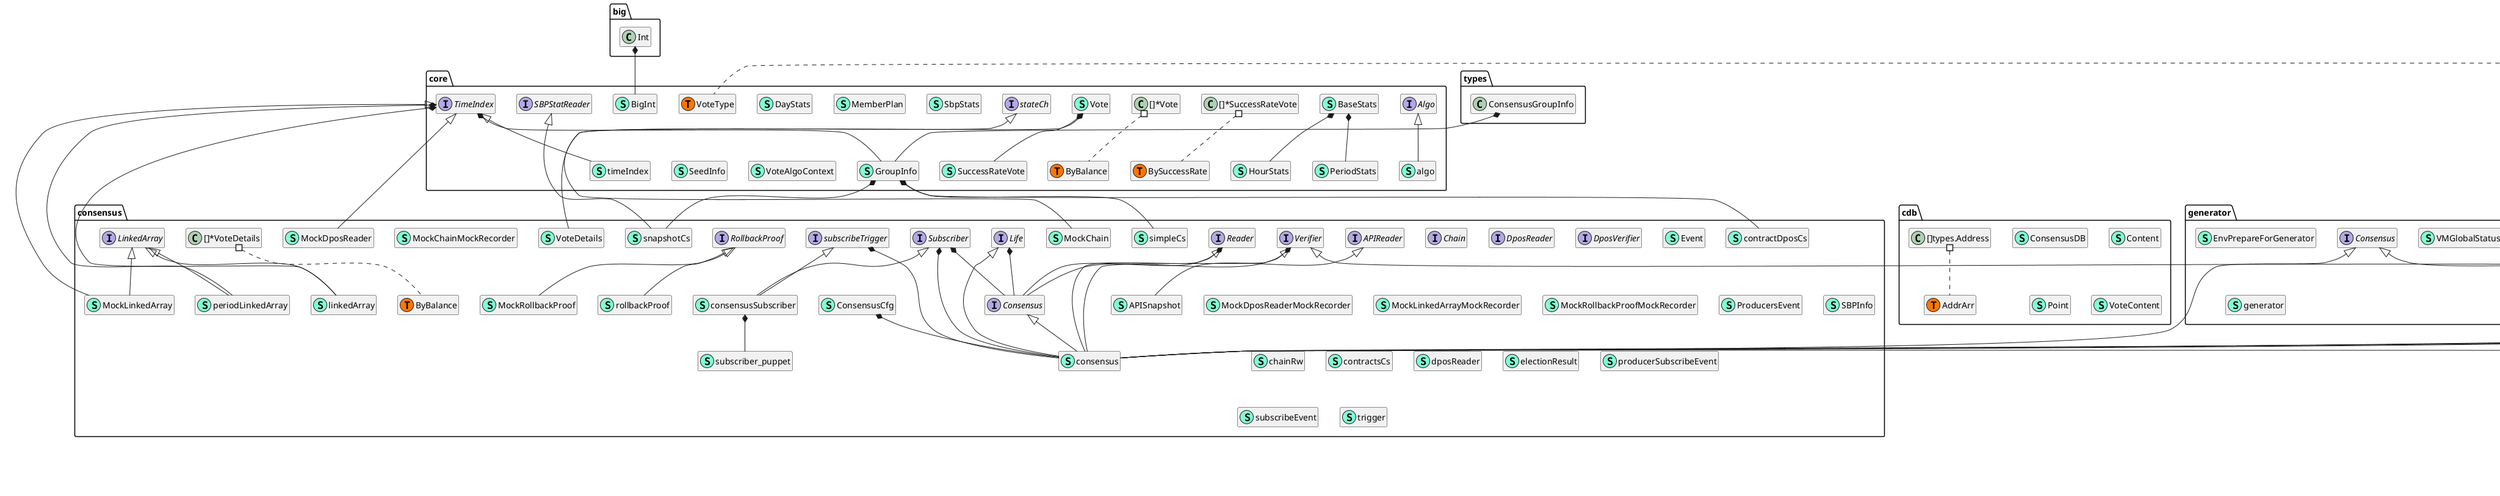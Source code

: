 @startuml
namespace batch {
    interface Batch  {
        + AddAItem(item Item, sHash *types.Hash) error
        + AddSItem(item Item) error
        + Levels() []Level
        + Size() int
        + Info() string
        + Version() uint64
        + Exists(hash types.Hash) bool
        + Batch(snapshotFn BucketExecutorFn, accountFn BucketExecutorFn) error
        + Id() uint64

    }
    interface Bucket  {
        + Items() []Item
        + Owner() *types.Address

    }
    interface Item  {
        + ReferHashes() ([]types.Hash, []types.Hash, *types.Hash)
        + Owner() *types.Address
        + Hash() types.Hash
        + Height() uint64
        + PrevHash() types.Hash

    }
    interface Level  {
        + Buckets() []Bucket
        + Add(item Item) error
        + SHash() *types.Hash
        + Snapshot() bool
        + Index() int
        + Close() 
        + Closed() bool
        + Done() 
        + HasDone() bool
        + Size() int

    }
    class accountLevel << (S,Aquamarine) >> {
        - bs <font color=blue>map</font>[types.Address]*bucket
        - sHash *types.Hash

        + Buckets() []Bucket
        + Snapshot() bool
        + SHash() *types.Hash
        + Add(b Item) error
        + Size() int

    }
    class batch.AccountExistsFunc << (T, #FF7700) >>  {
    }
    class batch.BucketExecutorFn << (T, #FF7700) >>  {
    }
    class batch.SnapshotExistsFunc << (T, #FF7700) >>  {
    }
    class batchExecutor << (S,Aquamarine) >> {
        - p Batch
        - snapshotFn BucketExecutorFn
        - accountFn BucketExecutorFn
        - maxParallel int
        - log log15.Logger

        - execute() error
        - insertLevel(l Level) error
        - insertSnapshotLevel(l Level) error
        - insertAccountLevel(l Level) error

    }
    class batchSnapshot << (S,Aquamarine) >> {
        - num int
        - current int
        - lastSnapshot int
        - version uint64
        - all <font color=blue>map</font>[types.Hash]*ownerLevel
        - ls []Level
        - snapshotExistsF SnapshotExistsFunc
        - accountExistsF AccountExistsFunc
        - maxLevel int
        - id uint64

        - addSnapshotItem(b Item) error
        - addAccountItem(b Item, sHash *types.Hash) error
        - addToAll(keys []types.Hash, l *ownerLevel) 

        + Exists(hash types.Hash) bool
        + Info() string
        + Version() uint64
        + Size() int
        + Id() uint64
        + Levels() []Level
        + AddSItem(b Item) error
        + AddAItem(b Item, sHash *types.Hash) error
        + Batch(snapshotFn BucketExecutorFn, accountFn BucketExecutorFn) error

    }
    class bucket << (S,Aquamarine) >> {
        - bs []Item
        - last int
        - owner *types.Address

        - add(b Item) error

        + Owner() *types.Address
        + Items() []Item

    }
    class level << (S,Aquamarine) >> {
        - index int
        - closed bool
        - done bool

        + Index() int
        + Close() 
        + Closed() bool
        + Done() 
        + HasDone() bool

    }
    class mockChain << (S,Aquamarine) >> {
        - all <font color=blue>map</font>[types.Hash]<font color=blue>struct</font>{}

        - len() int
        - exists(hash types.Hash) error
        - insert(item Item) error
        - execute(p Batch, l Level, bucket Bucket, version uint64) error

    }
    class mockItem << (S,Aquamarine) >> {
        - prevHash types.Hash
        - hash types.Hash
        - height uint64
        - addr *types.Address
        - keys []types.Hash
        - accBlocks []types.Hash
        - sBlock *types.Hash
        - expectedErr error

        - computeHash() types.Hash

        + ReferHashes() ([]types.Hash, []types.Hash, *types.Hash)
        + Owner() *types.Address
        + Hash() types.Hash
        + Height() uint64
        + PrevHash() types.Hash

    }
    class ownerLevel << (S,Aquamarine) >> {
        - owner *types.Address
        - level int

    }
    class snapshotLevel << (S,Aquamarine) >> {
        - bu *bucket

        + Add(b Item) error
        + SHash() *types.Hash
        + Snapshot() bool
        + Buckets() []Bucket
        + Size() int

    }
    class "<font color=blue>func</font>(types.Hash) error" as fontcolorbluefuncfonttypesHasherror {
        'This class was created so that we can correctly have an alias pointing to this name. Since it contains dots that can break namespaces
    }
}
"batch.level" *-- "batch.accountLevel"
"batch.level" *-- "batch.snapshotLevel"

"batch.Batch" <|-- "batch.batchSnapshot"
"batch.Bucket" <|-- "batch.bucket"
"batch.Item" <|-- "batch.mockItem"
"tree.Knot" <|-- "batch.mockItem"

namespace cdb {
    class AddrArr << (S,Aquamarine) >> {
        + Bytes() []byte
        + SetBytes(byt []byte) ([]types.Address, error)

    }
    class ConsensusDB << (S,Aquamarine) >> {
        - db *leveldb.DB

        + GetPointByHeight(prefix byte, height uint64) (*Point, error)
        + DeletePointByHeight(prefix byte, height uint64) error
        + StorePointByHeight(prefix byte, height uint64, p *Point) error
        + GetElectionResultByHash(hash types.Hash) ([]types.Address, error)
        + DeleteElectionResultByHash(hash types.Hash) error
        + StoreElectionResultByHash(hash types.Hash, addrArr []types.Address) error
        + Check() 

    }
    class Content << (S,Aquamarine) >> {
        + ExpectedNum uint32
        + FactualNum uint32

        + Copy() *Content
        + Merge(c *Content) 
        + Rate() int32
        + AddNum(ExpectedNum uint32, FactualNum uint32) 

    }
    class Point << (S,Aquamarine) >> {
        + PrevHash types.Hash
        + Hash types.Hash
        + Sbps <font color=blue>map</font>[types.Address]*Content
        + Votes *VoteContent

        + Json() string
        + Marshal() ([]byte, error)
        + Unmarshal(buf []byte) error
        + LeftAppend(p *Point) error
        + RightAppend(p *Point) error
        + IsEmpty() bool

    }
    class VoteContent << (S,Aquamarine) >> {
        + Details <font color=blue>map</font>[string]*big.Int
        + Total *big.Int

    }
    class cdb.AddrArr << (T, #FF7700) >>  {
    }
    class "[]types.Address" as typesAddress {
        'This class was created so that we can correctly have an alias pointing to this name. Since it contains dots that can break namespaces
    }
}


namespace chain {
    class ByBalance << (S,Aquamarine) >> {
        + Len() int
        + Swap(i int, j int) 
        + Less(i int, j int) bool

    }
    interface Chain  {
        + Init() error
        + Start() error
        + Stop() error
        + Destroy() error
        + Register(listener EventListener) 
        + UnRegister(listener EventListener) 
        + InsertAccountBlock(vmAccountBlocks *interfaces.VmAccountBlock) error
        + InsertSnapshotBlock(snapshotBlock *core.SnapshotBlock) ([]*core.AccountBlock, error)
        + DeleteAccountBlocks(addr types.Address, toHash types.Hash) ([]*core.AccountBlock, error)
        + DeleteAccountBlocksToHeight(addr types.Address, toHeight uint64) ([]*core.AccountBlock, error)
        + DeleteSnapshotBlocks(toHash types.Hash) ([]*core.SnapshotChunk, error)
        + DeleteSnapshotBlocksToHeight(toHeight uint64) ([]*core.SnapshotChunk, error)
        + IsGenesisAccountBlock(hash types.Hash) bool
        + IsAccountBlockExisted(hash types.Hash) (bool, error)
        + GetAccountBlockByHeight(addr types.Address, height uint64) (*core.AccountBlock, error)
        + GetAccountBlockHashByHeight(addr types.Address, height uint64) (*types.Hash, error)
        + GetAccountBlockByHash(blockHash types.Hash) (*core.AccountBlock, error)
        + GetReceiveAbBySendAb(sendBlockHash types.Hash) (*core.AccountBlock, error)
        + IsReceived(sendBlockHash types.Hash) (bool, error)
        + GetAccountBlocks(blockHash types.Hash, count uint64) ([]*core.AccountBlock, error)
        + GetCompleteBlockByHash(blockHash types.Hash) (*core.AccountBlock, error)
        + GetAccountBlocksByHeight(addr types.Address, height uint64, count uint64) ([]*core.AccountBlock, error)
        + GetAccountBlocksByRange(addr types.Address, start uint64, end uint64) ([]*core.AccountBlock, error)
        + GetCallDepth(sendBlock types.Hash) (uint16, error)
        + IsSeedConfirmedNTimes(blockHash types.Hash, n uint64) (bool, error)
        + GetConfirmedTimes(blockHash types.Hash) (uint64, error)
        + GetLatestAccountBlock(addr types.Address) (*core.AccountBlock, error)
        + GetLatestAccountHeight(addr types.Address) (uint64, error)
        + IsGenesisSnapshotBlock(hash types.Hash) bool
        + IsSnapshotBlockExisted(hash types.Hash) (bool, error)
        + GetGenesisSnapshotBlock() *core.SnapshotBlock
        + GetLatestSnapshotBlock() *core.SnapshotBlock
        + GetSnapshotHeightByHash(hash types.Hash) (uint64, error)
        + GetSnapshotHeaderByHeight(height uint64) (*core.SnapshotBlock, error)
        + GetSnapshotHashByHeight(height uint64) (*types.Hash, error)
        + GetSnapshotBlockByHeight(height uint64) (*core.SnapshotBlock, error)
        + GetSnapshotHeaderByHash(hash types.Hash) (*core.SnapshotBlock, error)
        + GetSnapshotBlockByHash(hash types.Hash) (*core.SnapshotBlock, error)
        + GetRangeSnapshotHeaders(startHash types.Hash, endHash types.Hash) ([]*core.SnapshotBlock, error)
        + GetRangeSnapshotBlocks(startHash types.Hash, endHash types.Hash) ([]*core.SnapshotBlock, error)
        + GetSnapshotHeaders(blockHash types.Hash, higher bool, count uint64) ([]*core.SnapshotBlock, error)
        + GetSnapshotBlocks(blockHash types.Hash, higher bool, count uint64) ([]*core.SnapshotBlock, error)
        + GetSnapshotHeadersByHeight(height uint64, higher bool, count uint64) ([]*core.SnapshotBlock, error)
        + GetSnapshotBlocksByHeight(height uint64, higher bool, count uint64) ([]*core.SnapshotBlock, error)
        + GetConfirmSnapshotHeaderByAbHash(abHash types.Hash) (*core.SnapshotBlock, error)
        + GetConfirmSnapshotBlockByAbHash(abHash types.Hash) (*core.SnapshotBlock, error)
        + GetSnapshotHeaderBeforeTime(timestamp *time.Time) (*core.SnapshotBlock, error)
        + GetSnapshotHeadersAfterOrEqualTime(endHashHeight *core.HashHeight, startTime *time.Time, producer *types.Address) ([]*core.SnapshotBlock, error)
        + GetLastUnpublishedSeedSnapshotHeader(producer types.Address, beforeTime time.Time) (*core.SnapshotBlock, error)
        + GetRandomSeed(snapshotHash types.Hash, n int) uint64
        + GetSnapshotBlockByContractMeta(addr types.Address, fromHash types.Hash) (*core.SnapshotBlock, error)
        + GetSeedConfirmedSnapshotBlock(addr types.Address, fromHash types.Hash) (*core.SnapshotBlock, error)
        + GetSeed(limitSb *core.SnapshotBlock, fromHash types.Hash) (uint64, error)
        + GetSubLedger(startHeight uint64, endHeight uint64) ([]*core.SnapshotChunk, error)
        + GetSubLedgerAfterHeight(height uint64) ([]*core.SnapshotChunk, error)
        + GetAllUnconfirmedBlocks() []*core.AccountBlock
        + GetUnconfirmedBlocks(addr types.Address) []*core.AccountBlock
        + GetContentNeedSnapshot() core.SnapshotContent
        + GetContentNeedSnapshotRange() <font color=blue>map</font>[types.Address]*core.HeightRange
        + IterateContracts(iterateFunc <font color=blue>func</font>(types.Address, *core.ContractMeta, error) bool) 
        + IterateAccounts(iterateFunc <font color=blue>func</font>(types.Address, uint64, error) bool) 
        + GetBalance(addr types.Address, tokenId types.TokenTypeId) (*big.Int, error)
        + GetBalanceMap(addr types.Address) (<font color=blue>map</font>[types.TokenTypeId]*big.Int, error)
        + GetConfirmedBalanceList(addrList []types.Address, tokenId types.TokenTypeId, sbHash types.Hash) (<font color=blue>map</font>[types.Address]*big.Int, error)
        + GetContractCode(contractAddr types.Address) ([]byte, error)
        + GetContractMeta(contractAddress types.Address) (*core.ContractMeta, error)
        + GetContractMetaInSnapshot(contractAddress types.Address, snapshotHeight uint64) (*core.ContractMeta, error)
        + GetContractList(gid types.Gid) ([]types.Address, error)
        + GetQuotaUnused(address types.Address) (uint64, error)
        + GetGlobalQuota() types.QuotaInfo
        + GetQuotaUsedList(address types.Address) []types.QuotaInfo
        + GetStorageIterator(address types.Address, prefix []byte) (interfaces.StorageIterator, error)
        + GetValue(address types.Address, key []byte) ([]byte, error)
        + GetVmLogList(logListHash *types.Hash) (core.VmLogList, error)
        + GetVMLogListByAddress(address types.Address, start uint64, end uint64, id *types.Hash) (core.VmLogList, error)
        + GetRegisterList(snapshotHash types.Hash, gid types.Gid) ([]*types.Registration, error)
        + GetAllRegisterList(snapshotHash types.Hash, gid types.Gid) ([]*types.Registration, error)
        + GetConsensusGroupList(snapshotHash types.Hash) ([]*types.ConsensusGroupInfo, error)
        + GetConsensusGroup(snapshotHash types.Hash, gid types.Gid) (*types.ConsensusGroupInfo, error)
        + GetVoteList(snapshotHash types.Hash, gid types.Gid) ([]*types.VoteInfo, error)
        + GetStakeBeneficialAmount(addr types.Address) (*big.Int, error)
        + GetStakeQuota(addr types.Address) (*big.Int, *types.Quota, error)
        + GetStakeQuotas(addrList []types.Address) (<font color=blue>map</font>[types.Address]*types.Quota, error)
        + GetTokenInfoById(tokenId types.TokenTypeId) (*types.TokenInfo, error)
        + GetAllTokenInfo() (<font color=blue>map</font>[types.TokenTypeId]*types.TokenInfo, error)
        + CalVoteDetails(gid types.Gid, info *core.GroupInfo, snapshotBlock core.HashHeight) ([]*interfaces.VoteDetails, error)
        + GetStakeListByPage(snapshotHash types.Hash, lastKey []byte, count uint64) ([]*types.StakeInfo, []byte, error)
        + GetDexFundsByPage(snapshotHash types.Hash, lastAddress types.Address, count int) ([]*dex.Fund, error)
        + GetDexStakeListByPage(snapshotHash types.Hash, lastKey []byte, count int) ([]*dex.DelegateStakeInfo, []byte, error)
        + GetLedgerReaderByHeight(startHeight uint64, endHeight uint64) (interfaces.LedgerReader, error)
        + GetSyncCache() interfaces.SyncCache
        + LoadOnRoad(gid types.Gid) (<font color=blue>map</font>[types.Address]<font color=blue>map</font>[types.Address][]core.HashHeight, error)
        + DeleteOnRoad(toAddress types.Address, sendBlockHash types.Hash) 
        + GetOnRoadBlocksByAddr(addr types.Address, pageNum int, pageSize int) ([]*core.AccountBlock, error)
        + LoadAllOnRoad() (<font color=blue>map</font>[types.Address][]types.Hash, error)
        + GetAccountOnRoadInfo(addr types.Address) (*core.AccountInfo, error)
        + GetOnRoadInfoUnconfirmedHashList(addr types.Address) ([]*types.Hash, error)
        + UpdateOnRoadInfo(addr types.Address, tkId types.TokenTypeId, number uint64, amount big.Int) error
        + ClearOnRoadUnconfirmedCache(addr types.Address, hashList []*types.Hash) error
        + SetCacheLevelForConsensus(level uint32) 
        + NewDb(dirName string) (*leveldb.DB, error)
        + Plugins() *plugins.Plugins
        + SetConsensus(cs Consensus) 
        + DBs() (*index.IndexDB, *block.BlockDB, *state.StateDB)
        + Flusher() *flusher.Flusher
        + StopWrite() 
        + RecoverWrite() 
        + WriteGenesisCheckSum(hash types.Hash) error
        + QueryGenesisCheckSum() (*types.Hash, error)
        + CheckRedo() error
        + CheckRecentBlocks() error
        + CheckOnRoad() error
        + GetStatus() []interfaces.DBStatus

    }
    interface Consensus  {
        + VerifyAccountProducer(block *core.AccountBlock) (bool, error)
        + SBPReader() core.SBPStatReader
        + VerifyABsProducer(abs <font color=blue>map</font>[types.Gid][]*core.AccountBlock) ([]*core.AccountBlock, error)

    }
    interface EventListener  {
        + PrepareInsertAccountBlocks(blocks []*interfaces.VmAccountBlock) error
        + InsertAccountBlocks(blocks []*interfaces.VmAccountBlock) error
        + PrepareInsertSnapshotBlocks(chunks []*core.SnapshotChunk) error
        + InsertSnapshotBlocks(chunks []*core.SnapshotChunk) error
        + PrepareDeleteAccountBlocks(blocks []*core.AccountBlock) error
        + DeleteAccountBlocks(blocks []*core.AccountBlock) error
        + PrepareDeleteSnapshotBlocks(chunks []*core.SnapshotChunk) error
        + DeleteSnapshotBlocks(chunks []*core.SnapshotChunk) error

    }
    interface Listener  {
    }
    class chain << (S,Aquamarine) >> {
        - genesisCfg *config.Genesis
        - chainCfg *config.Chain
        - genesisSnapshotBlock *core.SnapshotBlock
        - genesisAccountBlocks []*interfaces.VmAccountBlock
        - genesisAccountBlockHash <font color=blue>map</font>[types.Hash]<font color=blue>struct</font>{}
        - dataDir string
        - chainDir string
        - consensus Consensus
        - log log15.Logger
        - em *eventManager
        - cache *cache.Cache
        - metaDB *leveldb.DB
        - indexDB *index.IndexDB
        - blockDB *block.BlockDB
        - stateDB *state.StateDB
        - syncCache interfaces.SyncCache
        - flusher *flusher.Flusher
        - flushMu sync.RWMutex
        - plugins *plugins.Plugins
        - status uint32

        - getAccountBlocks(addr types.Address, locations []*file_manager.Location, heightRange []uint64) ([]*core.AccountBlock, error)
        - rsBlockToSBlock(rsBlock *core.AccountBlock, blockHash types.Hash) *core.AccountBlock
        - genVoteDetails(snapshotHash types.Hash, registration *types.Registration, infos []*types.VoteInfo, id types.TokenTypeId) *interfaces.VoteDetails
        - newDbAndRecover() error
        - checkAndInitData() (byte, error)
        - checkForkPoints() error
        - initCache() error
        - closeAndCleanData() error
        - cleanAllData() error
        - deleteSnapshotBlocksToHeight(toHeight uint64) ([]*core.SnapshotChunk, error)
        - deleteAccountBlockByHeightOrHash(addr types.Address, toHeight uint64, toHash *types.Hash) ([]*core.AccountBlock, error)
        - deleteAccountBlocks(blocks []*core.AccountBlock) error
        - getTopProducersMap(snapshotHeight uint64) <font color=blue>map</font>[types.Address]<font color=blue>struct</font>{}
        - getBlocksToBeConfirmed(sc core.SnapshotContent) ([]*core.AccountBlock, error)
        - insertSnapshotBlock(snapshotBlock *core.SnapshotBlock) error
        - getSnapshotBlockList(getList getSnapshotListFunc, higher bool, onlyHeader bool) ([]*core.SnapshotBlock, error)
        - binarySearchBeforeTime(start *core.SnapshotBlock, end *core.SnapshotBlock, timeNanosecond int64) (*core.SnapshotBlock, error)
        - filterUnconfirmedBlocks(snapshotBlock *core.SnapshotBlock, checkConsensus bool) []*core.AccountBlock
        - checkQuota(quotaUnusedCache <font color=blue>map</font>[types.Address]uint64, quotaUsedCache <font color=blue>map</font>[types.Address]uint64, block *core.AccountBlock, sbHeight uint64) (bool, error)
        - computeDependencies(accountBlocks []*core.AccountBlock) []*core.AccountBlock
        - filterConsensusFailed(blocks []*core.AccountBlock) ([]*core.AccountBlock, error)

        + GetAccountId(address types.Address) (uint64, error)
        + GetAccountAddress(accountId uint64) (*types.Address, error)
        + IterateAccounts(iterateFunc <font color=blue>func</font>(types.Address, uint64, error) bool) 
        + IterateContracts(iterateFunc <font color=blue>func</font>(types.Address, *core.ContractMeta, error) bool) 
        + IsGenesisAccountBlock(hash types.Hash) bool
        + IsAccountBlockExisted(hash types.Hash) (bool, error)
        + GetAccountBlockByHeight(addr types.Address, height uint64) (*core.AccountBlock, error)
        + GetAccountBlockHashByHeight(addr types.Address, height uint64) (*types.Hash, error)
        + GetCompleteBlockByHash(blockHash types.Hash) (*core.AccountBlock, error)
        + GetAccountBlockByHash(blockHash types.Hash) (*core.AccountBlock, error)
        + GetReceiveAbBySendAb(sendBlockHash types.Hash) (*core.AccountBlock, error)
        + IsReceived(sendBlockHash types.Hash) (bool, error)
        + GetAccountBlocks(blockHash types.Hash, count uint64) ([]*core.AccountBlock, error)
        + GetAccountBlocksByHeight(addr types.Address, height uint64, count uint64) ([]*core.AccountBlock, error)
        + GetAccountBlocksByRange(addr types.Address, start uint64, end uint64) ([]*core.AccountBlock, error)
        + GetCallDepth(sendBlockHash types.Hash) (uint16, error)
        + GetConfirmedTimes(blockHash types.Hash) (uint64, error)
        + IsSeedConfirmedNTimes(blockHash types.Hash, n uint64) (bool, error)
        + GetLatestAccountBlock(addr types.Address) (*core.AccountBlock, error)
        + GetLatestAccountHeight(addr types.Address) (uint64, error)
        + GetRegisterList(snapshotHash types.Hash, gid types.Gid) ([]*types.Registration, error)
        + GetAllRegisterList(snapshotHash types.Hash, gid types.Gid) ([]*types.Registration, error)
        + GetConsensusGroup(snapshotHash types.Hash, gid types.Gid) (*types.ConsensusGroupInfo, error)
        + GetConsensusGroupList(snapshotHash types.Hash) ([]*types.ConsensusGroupInfo, error)
        + GetVoteList(snapshotHash types.Hash, gid types.Gid) ([]*types.VoteInfo, error)
        + GetStakeBeneficialAmount(addr types.Address) (*big.Int, error)
        + GetStakeQuota(addr types.Address) (*big.Int, *types.Quota, error)
        + GetStakeQuotas(addrList []types.Address) (<font color=blue>map</font>[types.Address]*types.Quota, error)
        + GetTokenInfoById(tokenId types.TokenTypeId) (*types.TokenInfo, error)
        + GetAllTokenInfo() (<font color=blue>map</font>[types.TokenTypeId]*types.TokenInfo, error)
        + CalVoteDetails(gid types.Gid, info *core.GroupInfo, snapshotBlock core.HashHeight) ([]*interfaces.VoteDetails, error)
        + GetStakeListByPage(snapshotHash types.Hash, lastKey []byte, count uint64) ([]*types.StakeInfo, []byte, error)
        + GetDexFundsByPage(snapshotHash types.Hash, lastAddress types.Address, count int) ([]*dex.Fund, error)
        + GetDexStakeListByPage(snapshotHash types.Hash, lastKey []byte, count int) ([]*dex.DelegateStakeInfo, []byte, error)
        + GetDexFundByAddress(snapshotHash types.Hash, address types.Address) (*dex.Fund, error)
        + GetDexFundStakeForMiningV1ListByPage(snapshotHash types.Hash, lastKey []byte, count int) ([]*types.Address, []byte, error)
        + GetDexFundStakeForMiningV2ListByPage(snapshotHash types.Hash, lastKey []byte, count int) ([]*types.Address, []byte, error)
        + Init() error
        + Start() error
        + Stop() error
        + Destroy() error
        + Plugins() *plugins.Plugins
        + NewDb(dirName string) (*leveldb.DB, error)
        + SetConsensus(cs Consensus) 
        + DBs() (*index.IndexDB, *block.BlockDB, *state.StateDB)
        + Flusher() *flusher.Flusher
        + ResetLog(dir string, lvl string) 
        + GetStatus() []interfaces.DBStatus
        + SetCacheLevelForConsensus(level uint32) 
        + StopWrite() 
        + RecoverWrite() 
        + CheckRedo() error
        + CheckRecentBlocks() error
        + CheckOnRoad() error
        + CheckHash() error
        + DeleteSnapshotBlocks(toHash types.Hash) ([]*core.SnapshotChunk, error)
        + DeleteSnapshotBlocksToHeight(toHeight uint64) ([]*core.SnapshotChunk, error)
        + DeleteAccountBlocks(addr types.Address, toHash types.Hash) ([]*core.AccountBlock, error)
        + DeleteAccountBlocksToHeight(addr types.Address, toHeight uint64) ([]*core.AccountBlock, error)
        + Register(listener EventListener) 
        + UnRegister(listener EventListener) 
        + InsertAccountBlock(vmAccountBlock *interfaces.VmAccountBlock) error
        + InsertSnapshotBlock(snapshotBlock *core.SnapshotBlock) ([]*core.AccountBlock, error)
        + WriteGenesisCheckSum(hash types.Hash) error
        + QueryGenesisCheckSum() (*types.Hash, error)
        + LoadOnRoad(gid types.Gid) (<font color=blue>map</font>[types.Address]<font color=blue>map</font>[types.Address][]core.HashHeight, error)
        + GetOnRoadBlocksByAddr(addr types.Address, pageNum int, pageSize int) ([]*core.AccountBlock, error)
        + DeleteOnRoad(toAddress types.Address, sendBlockHash types.Hash) 
        + GetAccountOnRoadInfo(addr types.Address) (*core.AccountInfo, error)
        + LoadAllOnRoad() (<font color=blue>map</font>[types.Address][]types.Hash, error)
        + GetOnRoadInfoUnconfirmedHashList(addr types.Address) ([]*types.Hash, error)
        + UpdateOnRoadInfo(addr types.Address, tkId types.TokenTypeId, number uint64, amount big.Int) error
        + ClearOnRoadUnconfirmedCache(addr types.Address, hashList []*types.Hash) error
        + IsGenesisSnapshotBlock(hash types.Hash) bool
        + IsSnapshotBlockExisted(hash types.Hash) (bool, error)
        + GetGenesisSnapshotBlock() *core.SnapshotBlock
        + GetLatestSnapshotBlock() *core.SnapshotBlock
        + GetSnapshotHeightByHash(hash types.Hash) (uint64, error)
        + GetSnapshotHashByHeight(height uint64) (*types.Hash, error)
        + GetSnapshotHeaderByHeight(height uint64) (*core.SnapshotBlock, error)
        + GetSnapshotBlockByHeight(height uint64) (*core.SnapshotBlock, error)
        + GetSnapshotHeaderByHash(hash types.Hash) (*core.SnapshotBlock, error)
        + GetSnapshotBlockByHash(hash types.Hash) (*core.SnapshotBlock, error)
        + GetRangeSnapshotHeaders(startHash types.Hash, endHash types.Hash) ([]*core.SnapshotBlock, error)
        + GetRangeSnapshotBlocks(startHash types.Hash, endHash types.Hash) ([]*core.SnapshotBlock, error)
        + GetSnapshotHeaders(blockHash types.Hash, higher bool, count uint64) ([]*core.SnapshotBlock, error)
        + GetSnapshotBlocks(blockHash types.Hash, higher bool, count uint64) ([]*core.SnapshotBlock, error)
        + GetSnapshotHeadersByHeight(height uint64, higher bool, count uint64) ([]*core.SnapshotBlock, error)
        + GetSnapshotBlocksByHeight(height uint64, higher bool, count uint64) ([]*core.SnapshotBlock, error)
        + GetConfirmSnapshotHeaderByAbHash(abHash types.Hash) (*core.SnapshotBlock, error)
        + GetConfirmSnapshotBlockByAbHash(abHash types.Hash) (*core.SnapshotBlock, error)
        + GetSnapshotHeaderBeforeTime(timestamp *time.Time) (*core.SnapshotBlock, error)
        + GetSnapshotHeadersAfterOrEqualTime(endHashHeight *core.HashHeight, startTime *time.Time, producer *types.Address) ([]*core.SnapshotBlock, error)
        + QuerySnapshotBlockByHeight(height uint64) (*core.SnapshotBlock, error)
        + QueryLatestSnapshotBlock() (*core.SnapshotBlock, error)
        + GetRandomSeed(snapshotHash types.Hash, n int) uint64
        + GetSnapshotBlockByContractMeta(addr types.Address, fromHash types.Hash) (*core.SnapshotBlock, error)
        + GetSeedConfirmedSnapshotBlock(addr types.Address, fromHash types.Hash) (*core.SnapshotBlock, error)
        + GetSeed(limitSb *core.SnapshotBlock, fromHash types.Hash) (uint64, error)
        + GetLastUnpublishedSeedSnapshotHeader(producer types.Address, beforeTime time.Time) (*core.SnapshotBlock, error)
        + GetSubLedger(startHeight uint64, endHeight uint64) ([]*core.SnapshotChunk, error)
        + GetSubLedgerAfterHeight(height uint64) ([]*core.SnapshotChunk, error)
        + GetBalance(addr types.Address, tokenId types.TokenTypeId) (*big.Int, error)
        + GetBalanceMap(addr types.Address) (<font color=blue>map</font>[types.TokenTypeId]*big.Int, error)
        + GetConfirmedBalanceList(addrList []types.Address, tokenId types.TokenTypeId, sbHash types.Hash) (<font color=blue>map</font>[types.Address]*big.Int, error)
        + GetContractCode(contractAddress types.Address) ([]byte, error)
        + GetContractMeta(contractAddress types.Address) (*core.ContractMeta, error)
        + GetContractMetaInSnapshot(contractAddress types.Address, snapshotHeight uint64) (*core.ContractMeta, error)
        + GetContractList(gid types.Gid) ([]types.Address, error)
        + GetVmLogList(logListHash *types.Hash) (core.VmLogList, error)
        + GetVMLogListByAddress(address types.Address, start uint64, end uint64, id *types.Hash) (core.VmLogList, error)
        + GetQuotaUnused(address types.Address) (uint64, error)
        + GetGlobalQuota() types.QuotaInfo
        + GetQuotaUsedList(address types.Address) []types.QuotaInfo
        + GetStorageIterator(address types.Address, prefix []byte) (interfaces.StorageIterator, error)
        + GetValue(address types.Address, key []byte) ([]byte, error)
        + GetLedgerReaderByHeight(startHeight uint64, endHeight uint64) (interfaces.LedgerReader, error)
        + GetSyncCache() interfaces.SyncCache
        + GetAllUnconfirmedBlocks() []*core.AccountBlock
        + GetUnconfirmedBlocks(addr types.Address) []*core.AccountBlock
        + GetContentNeedSnapshot() core.SnapshotContent
        + GetContentNeedSnapshotRange() <font color=blue>map</font>[types.Address]*core.HeightRange

    }
    class chain.ByBalance << (T, #FF7700) >>  {
    }
    class chain.getSnapshotListFunc << (T, #FF7700) >>  {
    }
    class eventManager << (S,Aquamarine) >> {
        - listenerList []EventListener
        - chain *chain
        - maxHandlerId uint32
        - mu sync.Mutex

        + TriggerInsertAbs(eventType byte, vmAccountBlocks []*interfaces.VmAccountBlock) error
        + TriggerDeleteAbs(eventType byte, accountBlocks []*core.AccountBlock) error
        + TriggerInsertSbs(eventType byte, chunks []*core.SnapshotChunk) error
        + TriggerDeleteSbs(eventType byte, chunks []*core.SnapshotChunk) error
        + Register(listener EventListener) 
        + UnRegister(listener EventListener) 

    }
    class ledgerReader << (S,Aquamarine) >> {
        - chain *chain
        - from uint64
        - to uint64
        - chunkPrevHash types.Hash
        - chunkHash types.Hash
        - fromLocation *file_manager.Location
        - toLocation *file_manager.Location
        - currentLocation *file_manager.Location

        + Seg() interfaces.Segment
        + Size() int
        + Read(p []byte) (int, error)
        + Close() error

    }
    class "<font color=blue>func</font>() ([]*file_manager.Location, []uint64, error)" as fontcolorbluefuncfontfilemanagerLocationuint64error {
        'This class was created so that we can correctly have an alias pointing to this name. Since it contains dots that can break namespaces
    }
    class "[]*interfaces.VoteDetails" as interfacesVoteDetails {
        'This class was created so that we can correctly have an alias pointing to this name. Since it contains dots that can break namespaces
    }
}

"chain.Chain" <|-- "chain.chain"
"chain_cache.Chain" <|-- "chain.chain"
"chain_genesis.Chain" <|-- "chain.chain"
"chain_index.Chain" <|-- "chain.chain"
"chain_plugins.Chain" <|-- "chain.chain"
"chain_state.Chain" <|-- "chain.chain"
"generator.chain" <|-- "chain.chain"
"generator.stateChain" <|-- "chain.chain"
"onroad.JudgeGenesis" <|-- "chain.chain"
"onroad_pool.chainReader" <|-- "chain.chain"
"verifier.accountChain" <|-- "chain.chain"

namespace chain_block {
    class BlockDB << (S,Aquamarine) >> {
        - fm *file_manager.FileManager
        - snappyWriteBuffer []byte
        - wg sync.WaitGroup
        - fileSize int64
        - id types.Hash
        - flushStartLocation *file_manager.Location
        - flushTargetLocation *file_manager.Location
        - flushBuf *BufWriter
        - log log15.Logger

        - maxLocation(location *file_manager.Location) *file_manager.Location

        + GetAccountBlock(location *file_manager.Location) (*core.AccountBlock, error)
        + FileSize() int64
        + Close() error
        + Write(ss *core.SnapshotChunk) (<font color=blue>map</font>[types.Hash]*file_manager.Location, *file_manager.Location, error)
        + Read(location *file_manager.Location) ([]byte, error)
        + ReadRaw(startLocation *file_manager.Location, buf []byte) (*file_manager.Location, int, error)
        + ReadUnitBytes(location *file_manager.Location) ([]byte, *file_manager.Location, error)
        + ReadUnit(location *file_manager.Location) (*core.SnapshotBlock, *core.AccountBlock, *file_manager.Location, error)
        + ReadChunk(location *file_manager.Location) (*core.SnapshotChunk, *file_manager.Location, error)
        + ReadRange(startLocation *file_manager.Location, endLocation *file_manager.Location) ([]*core.SnapshotChunk, error)
        + GetNextLocation(location *file_manager.Location) (*file_manager.Location, error)
        + PrepareRollback(location *file_manager.Location) ([]*core.SnapshotChunk, error)
        + Rollback(location *file_manager.Location) error
        + SetLog(h log15.Handler) 
        + GetStatus() []interfaces.DBStatus
        + Id() types.Hash
        + Prepare() 
        + CancelPrepare() 
        + RedoLog() ([]byte, error)
        + Commit() error
        + AfterCommit() 
        + BeforeRecover(redoLog []byte) 
        + AfterRecover() 
        + PatchRedoLog(redoLog []byte) error
        + GetSnapshotBlock(location *file_manager.Location) (*core.SnapshotBlock, error)
        + GetSnapshotHeader(location *file_manager.Location) (*core.SnapshotBlock, error)

    }
    class BufWriter << (S,Aquamarine) >> {
        + Buffer *bytes.Buffer
        + Err error

        + Write(data []byte) error
        + WriteError(err error) 
        + Close() error
        + Release() 

    }
    class blockFileParser << (S,Aquamarine) >> {
        - blockSize int64
        - blockSizeBuffer []byte
        - blockSizeBufferPointer int
        - blockType byte
        - blockBufferPointer int64
        - blockBuffer []byte
        - bytesBuffer <font color=blue>chan</font> *byteBuffer
        - closed bool
        - err error

        + Close() error
        + WriteError(err error) 
        + Write(buf []byte) error
        + Iterator() <font color=blue>chan</font> *byteBuffer
        + Error() error

    }
    class byteBuffer << (S,Aquamarine) >> {
        + BlockType byte
        + Buffer []byte
        + Size int64

    }
}

"chain_flusher.Storage" <|-- "chain_block.BlockDB"
"chain_file_manager.DataParser" <|-- "chain_block.BufWriter"
"chain_file_manager.DataParser" <|-- "chain_block.blockFileParser"

namespace chain_cache {
    class Cache << (S,Aquamarine) >> {
        - chain Chain
        - ds *dataSet
        - mu sync.RWMutex
        - unconfirmedPool *UnconfirmedPool
        - hd *hotData
        - quotaList *quotaList

        - insertAccountBlock(block *core.AccountBlock) 
        - initLatestSnapshotBlock() error

        + InsertAccountBlock(block *core.AccountBlock) 
        + RollbackAccountBlocks(accountBlocks []*core.AccountBlock) error
        + IsAccountBlockExisted(hash types.Hash) bool
        + GetLatestAccountBlock(address types.Address) *core.AccountBlock
        + GetAccountBlockByHeight(addr types.Address, height uint64) *core.AccountBlock
        + GetAccountBlockByHash(hash types.Hash) *core.AccountBlock
        + Destroy() 
        + GetStatus() []interfaces.DBStatus
        + Init() error
        + GetQuotaUsedList(addr types.Address) []types.QuotaInfo
        + GetGlobalQuota() types.QuotaInfo
        + ResetUnconfirmedQuotas(unconfirmedBlocks []*core.AccountBlock) 
        + InsertSnapshotBlock(snapshotBlock *core.SnapshotBlock, confirmedBlocks []*core.AccountBlock) 
        + RollbackSnapshotBlocks(deletedChunks []*core.SnapshotChunk, unconfirmedBlocks []*core.AccountBlock) error
        + IsSnapshotBlockExisted(hash types.Hash) bool
        + GetLatestSnapshotBlock() *core.SnapshotBlock
        + GetSnapshotHeaderByHash(hash types.Hash) *core.SnapshotBlock
        + GetSnapshotBlockByHash(hash types.Hash) *core.SnapshotBlock
        + GetSnapshotHeaderByHeight(height uint64) *core.SnapshotBlock
        + GetSnapshotBlockByHeight(height uint64) *core.SnapshotBlock
        + GetUnconfirmedBlocks() []*core.AccountBlock
        + GetUnconfirmedBlocksByAddress(address *types.Address) []*core.AccountBlock

    }
    interface Chain  {
        + QueryLatestSnapshotBlock() (*core.SnapshotBlock, error)
        + QuerySnapshotBlockByHeight(height uint64) (*core.SnapshotBlock, error)
        + GetSnapshotBlockByHeight(height uint64) (*core.SnapshotBlock, error)
        + GetSubLedger(endHeight uint64, startHeight uint64) ([]*core.SnapshotChunk, error)
        + GetSubLedgerAfterHeight(height uint64) ([]*core.SnapshotChunk, error)

    }
    class UnconfirmedPool << (S,Aquamarine) >> {
        - ds *dataSet
        - insertedList []types.Hash
        - insertedMap <font color=blue>map</font>[types.Address][]types.Hash

        + InsertAccountBlock(block *core.AccountBlock) 
        + GetBlocks() []*core.AccountBlock
        + GetBlocksByAddress(addr *types.Address) []*core.AccountBlock
        + DeleteBlocks(blocks []*core.AccountBlock) 
        + DeleteAllBlocks() 

    }
    class chain_cache.quotaInfo << (T, #FF7700) >>  {
    }
    class dataSet << (S,Aquamarine) >> {
        - store *cache.Cache
        - snapshotKeepCount uint64

        - insertAccountBlock(accountBlock *core.AccountBlock, delay time.Duration) 
        - deleteStaleSnapshotBlock(height uint64) 

        + Close() 
        + IsLarge() bool
        + InsertAccountBlock(accountBlock *core.AccountBlock) 
        + InsertSnapshotBlock(snapshotBlock *core.SnapshotBlock) 
        + DeleteAccountBlocks(accountBlocks []*core.AccountBlock) 
        + DelayDeleteAccountBlocks(accountBlocks []*core.AccountBlock, delay time.Duration) 
        + DeleteSnapshotBlock(snapshotBlock *core.SnapshotBlock) 
        + GetAccountBlock(hash types.Hash) *core.AccountBlock
        + GetAccountBlockByHeight(address types.Address, height uint64) *core.AccountBlock
        + IsAccountBlockExisted(hash types.Hash) bool
        + GetSnapshotBlock(hash types.Hash) *core.SnapshotBlock
        + GetSnapshotBlockByHeight(height uint64) *core.SnapshotBlock
        + IsSnapshotBlockExisted(hash types.Hash) bool
        + GetStatus() []interfaces.DBStatus

    }
    class hotData << (S,Aquamarine) >> {
        - ds *dataSet
        - latestSnapshotBlock *core.SnapshotBlock
        - latestAccountBlocks <font color=blue>map</font>[types.Address]types.Hash

        + SetLatestSnapshotBlock(snapshotBlock *core.SnapshotBlock) 
        + GetLatestSnapshotBlock() *core.SnapshotBlock
        + InsertAccountBlock(block *core.AccountBlock) 
        + DeleteAccountBlocks(blocks []*core.AccountBlock) 
        + GetLatestAccountBlock(addr types.Address) *core.AccountBlock

    }
    class quotaList << (S,Aquamarine) >> {
        - chain Chain
        - backElement <font color=blue>map</font>[types.Address]*quotaInfo
        - globalUsed types.QuotaInfo
        - usedStart *list.Element
        - usedAccumulateHeight int
        - list *list.List
        - listMaxLength int
        - status byte
        - log log15.Logger

        - init() error
        - build() error
        - moveNext(backElement <font color=blue>map</font>[types.Address]*quotaInfo) 
        - add(quotaInfoMap <font color=blue>map</font>[types.Address]*quotaInfo, addr types.Address, quota uint64, quotaUsed uint64) 
        - sub(quotaInfoMap <font color=blue>map</font>[types.Address]*quotaInfo, addr types.Address, blockCount uint64, quota uint64, quotaUsed uint64) 
        - calculateGlobalUsed() 
        - resetUsedStart() 
        - aggregate(quotaMap <font color=blue>map</font>[types.Address]*quotaInfo) (uint64, uint64, uint64)

        + GetGlobalQuota() types.QuotaInfo
        + GetQuotaUsedList(addr types.Address) []types.QuotaInfo
        + Add(addr types.Address, quota uint64, quotaUsed uint64) 
        + Sub(addr types.Address, quota uint64, quotaUsed uint64) 
        + ResetUnconfirmedQuotas(unconfirmedBlocks []*core.AccountBlock) 
        + NewNext(confirmedBlocks []*core.AccountBlock) 
        + Rollback(deletedChunks []*core.SnapshotChunk) error

    }
    class "types.QuotaInfo" as typesQuotaInfo {
        'This class was created so that we can correctly have an alias pointing to this name. Since it contains dots that can break namespaces
    }
}


namespace chain_db {
    class Store << (S,Aquamarine) >> {
        - id types.Hash
        - name string
        - memDbMu sync.RWMutex
        - memDb *db.MemDB
        - snapshotBatch *leveldb.Batch
        - flushingBatch *leveldb.Batch
        - unconfirmedBatchs *UnconfirmedBatchs
        - dbDir string
        - db *leveldb.DB
        - afterRecoverFuncs []<font color=blue>func</font>() 

        - getNewBatch() *leveldb.Batch
        - releaseFlushingBatch() 
        - getSnapshotMemDb() (*memdb.DB, uint64)
        - putMemDb(batch *leveldb.Batch) 

        + Id() types.Hash
        + Prepare() 
        + CancelPrepare() 
        + RedoLog() ([]byte, error)
        + Commit() error
        + PatchRedoLog(redoLog []byte) error
        + AfterCommit() 
        + BeforeRecover( []byte) 
        + AfterRecover() 
        + RollbackAccountBlocks(rollbackBatch *leveldb.Batch, accountBlocks []*core.AccountBlock) 
        + RollbackAccountBlockByHash(rollbackBatch *leveldb.Batch, blockHashList []types.Hash) 
        + RollbackSnapshot(rollbackBatch *leveldb.Batch) 
        + CompactRange(r util.Range) error
        + NewBatch() *leveldb.Batch
        + Get(key []byte) ([]byte, error)
        + GetOriginal(key []byte) ([]byte, error)
        + Has(key []byte) (bool, error)
        + NewIterator(slice *util.Range) interfaces.StorageIterator
        + Close() error
        + Clean() error
        + RegisterAfterRecover(f <font color=blue>func</font>() ) 
        + GetStatus() []interfaces.DBStatus
        + WriteDirectly(batch *leveldb.Batch) 
        + WriteAccountBlock(batch *leveldb.Batch, block *core.AccountBlock) 
        + WriteAccountBlockByHash(batch *leveldb.Batch, blockHash types.Hash) 
        + WriteSnapshot(snapshotBatch *leveldb.Batch, accountBlocks []*core.AccountBlock) 
        + WriteSnapshotByHash(snapshotBatch *leveldb.Batch, blockHashList []types.Hash) 

    }
    class UnconfirmedBatchs << (S,Aquamarine) >> {
        - batchMap <font color=blue>map</font>[types.Hash]*list.Element
        - batchList *list.List
        - mu sync.RWMutex

        + Size() int
        + Get(blockHash types.Hash) (*leveldb.Batch, bool)
        + Put(blockHash types.Hash, batch *leveldb.Batch) 
        + Remove(blockHash types.Hash) 
        + Clear() 
        + All(f <font color=blue>func</font>(*leveldb.Batch) ) 

    }
}

"chain_flusher.Storage" <|-- "chain_db.Store"

namespace chain_file_manager {
    interface DataParser  {
        + Write( []byte) error
        + WriteError(err error) 
        + Close() error

    }
    class FileManager << (S,Aquamarine) >> {
        - fileSize int64
        - fdSet *fdManager
        - nextFlushStartLocation *Location
        - prevFlushLocation *Location
        - fSyncWg sync.WaitGroup
        - log log15.Logger

        - readFile(fd *fileDescription, fromLocation *Location, toLocation *Location) ([]byte, error)
        - write(buf []byte) (int, error)

        + NextFlushStartLocation() *Location
        + SetNextFlushStartLocation(location *Location) 
        + LatestLocation() *Location
        + Write(buf []byte) (*Location, error)
        + DeleteTo(location *Location) error
        + Flush(startLocation *Location, targetLocation *Location, buf []byte) error
        + GetNextLocation(location *Location) (*Location, error)
        + Read(location *Location) ([]byte, *Location, error)
        + ReadRaw(startLocation *Location, buf []byte) (*Location, int, error)
        + ReadRange(startLocation *Location, endLocation *Location, parser DataParser) 
        + SetLog(h log15.Handler) 
        + Close() error
        + GetCacheStatusList() []interfaces.DBStatus

    }
    class Location << (S,Aquamarine) >> {
        + FileId uint64
        + Offset int64

        + Compare(a *Location) int
        + Distance(fileSize int64, backLocation *Location) int64
        + String() string

    }
    class fdManager << (S,Aquamarine) >> {
        - dirName string
        - dirFd *os.File
        - filenamePrefix string
        - filenamePrefixSize int
        - fileCache *list.List
        - fileFdCache <font color=blue>map</font>[uint64]*fileDescription
        - fileCacheLength int
        - fileSize int64
        - writeFd *fileDescription
        - changeFdMu sync.RWMutex
        - fileManager *FileManager

        - resetWriteFd(location *Location) error
        - latestFileId() uint64
        - loadLatestLocation() (*Location, error)
        - reset() 
        - getCacheItem(fileId uint64) *fileCacheItem
        - getFileFd(fileId uint64) (*os.File, error)
        - createNewFile(fileId uint64) (*os.File, error)
        - isCorrectFile(filename string) bool
        - fileIdToAbsoluteFilename(fileId uint64) string
        - filenameToFileId(filename string) (uint64, error)

        + LatestLocation() *Location
        + GetFd(fileId uint64) (*fileDescription, error)
        + GetTmpFlushFd(fileId uint64) (*fileDescription, error)
        + GetWriteFd() *fileDescription
        + DeleteTo(location *Location) error
        + DiskDelete(highLocation *Location, lowLocation *Location) error
        + CreateNextFd() error
        + Close() error

    }
    class fileCacheItem << (S,Aquamarine) >> {
        + Buffer []byte
        + BufferLen int64
        + FileId uint64
        + Mu sync.RWMutex
        + FileWriter *os.File

    }
    class fileDescription << (S,Aquamarine) >> {
        - fdSet *fdManager
        - fileReader *os.File
        - cacheItem *fileCacheItem
        - fileId uint64
        - writeMaxSize int64

        - readAt(b []byte, offset int64) (int, error)

        + ReadAt(b []byte, offset int64) (int, error)
        + Write(buf []byte) (int, error)
        + Flush(startOffset int64, buf []byte) (int, error)
        + Close() 

    }
}


namespace chain_flusher {
    class Flusher << (S,Aquamarine) >> {
        - dirName string
        - storeList []Storage
        - idMap <font color=blue>map</font>[types.Hash]Storage
        - log log15.Logger
        - fd *os.File
        - mu *sync.RWMutex
        - syncFlush sync.WaitGroup
        - wg sync.WaitGroup
        - flushInterval time.Duration
        - flushingMu sync.Mutex
        - startCommitFlag types.Hash
        - commitWg sync.WaitGroup
        - terminal <font color=blue>chan</font> <font color=blue>struct</font>{}
        - flusherStatus int32

        - loopFlush() 
        - flush() 
        - commitRedo() error
        - loadRedo(fd *os.File) ([][]byte, []Storage, error)
        - cleanRedoLog() error
        - prepare() error
        - writeRedoLog() error
        - syncRedoLog() bool
        - commit() error
        - afterCommit() 
        - beforeRecover(stores []Storage, redoLogList [][]byte) 
        - afterRecover() 
        - redo(stores []Storage, redoLogList [][]byte) error

        + Close() error
        + ReplaceStore(id types.Hash, store Storage) 
        + Abort() 
        + Start() 
        + Stop() 
        + Flush() 
        + Recover() error
        + LoadRedo(fd *os.File) ([][]byte, []Storage, error)

    }
    interface Storage  {
        + Id() types.Hash
        + Prepare() 
        + CancelPrepare() 
        + RedoLog() ([]byte, error)
        + Commit() error
        + AfterCommit() 
        + BeforeRecover( []byte) 
        + AfterRecover() 
        + PatchRedoLog( []byte) error

    }
}


namespace chain_genesis {
    interface Chain  {
        + InsertSnapshotBlock(snapshotBlock *core.SnapshotBlock) ([]*core.AccountBlock, error)
        + InsertAccountBlock(vmAccountBlocks *interfaces.VmAccountBlock) error
        + QuerySnapshotBlockByHeight( uint64) (*core.SnapshotBlock, error)
        + GetContentNeedSnapshot() core.SnapshotContent
        + WriteGenesisCheckSum(hash types.Hash) error
        + QueryGenesisCheckSum() (*types.Hash, error)

    }
    class SortBalances << (S,Aquamarine) >> {
        + Len() int
        + Swap(i int, j int) 
        + Less(i int, j int) bool

    }
    class SortVmBlocks << (S,Aquamarine) >> {
        + Len() int
        + Swap(i int, j int) 
        + Less(i int, j int) bool

    }
    class byTokenId << (S,Aquamarine) >> {
        + Len() int
        + Swap(i int, j int) 
        + Less(i int, j int) bool

    }
    class chain_genesis.SortBalances << (T, #FF7700) >>  {
    }
    class chain_genesis.SortVmBlocks << (T, #FF7700) >>  {
    }
    class chain_genesis.byTokenId << (T, #FF7700) >>  {
    }
    class tokenInfoForSort << (S,Aquamarine) >> {
        - tokenId types.TokenTypeId

    }
    class "[]<font color=blue>struct</font>{types.TokenTypeId, *big.Int}" as fontcolorbluestructfonttypesTokenTypeIdbigInt {
        'This class was created so that we can correctly have an alias pointing to this name. Since it contains dots that can break namespaces
    }
    class "[]*interfaces.VmAccountBlock" as interfacesVmAccountBlock {
        'This class was created so that we can correctly have an alias pointing to this name. Since it contains dots that can break namespaces
    }
}
"config.TokenInfo" *-- "chain_genesis.tokenInfoForSort"


namespace chain_index {
    interface Chain  {
        + LoadOnRoad(gid types.Gid) (<font color=blue>map</font>[types.Address]<font color=blue>map</font>[types.Address][]core.HashHeight, error)
        + IterateContracts(iterateFunc <font color=blue>func</font>(types.Address, *core.ContractMeta, error) bool) 

    }
    class IndexDB << (S,Aquamarine) >> {
        - store *db.Store
        - latestAccountId uint64
        - cache *bigcache.BigCache
        - sendCreateBlockHashCache *golang-lru.Cache
        - accountCache *golang-lru.Cache
        - log log15.Logger

        - createAccount(batch interfaces.Batch, addr *types.Address) uint64
        - queryLatestAccountId() (uint64, error)
        - newCache() error
        - initCache(c Chain) error
        - getValue(key []byte) ([]byte, error)
        - rollback(batch *xleveldb.Batch, deletedSnapshotSegments []*core.SnapshotChunk) error
        - deleteSnapshotBlock(batch *xleveldb.Batch, snapshotBlock *core.SnapshotBlock) 
        - deleteAccountBlocks(batch *xleveldb.Batch, blocks []*core.AccountBlock, sendBlockHashMap <font color=blue>map</font>[types.Hash]*core.AccountBlock) error
        - deleteSnapshotBlockHash(batch *xleveldb.Batch, snapshotBlockHash types.Hash) 
        - deleteSnapshotBlockHeight(batch *xleveldb.Batch, snapshotBlockHeight uint64) 
        - deleteAccountBlockHash(batch *xleveldb.Batch, accountBlockHash types.Hash) 
        - deleteAccountBlockHeight(batch *xleveldb.Batch, addr types.Address, height uint64) 
        - deleteReceiveInfo(batch *xleveldb.Batch, sendBlockHash types.Hash) 
        - deleteConfirmHeight(batch *xleveldb.Batch, addr types.Address, height uint64) 
        - deleteConfirmCache(blockHash types.Hash) 
        - insertAccountBlock(batch *xleveldb.Batch, accountBlock *core.AccountBlock) error
        - insertAbHashHeight(batch interfaces.Batch, block *core.AccountBlock, value []byte) 
        - insertConfirmCache(blockHash types.Hash, snapshotHeight uint64) 
        - insertAbHeightLocation(batch interfaces.Batch, block *core.AccountBlock, location *file_manager.Location) 
        - insertSbHashHeight(batch interfaces.Batch, hash types.Hash, height uint64) 
        - insertSbHeightLocation(batch interfaces.Batch, block *core.SnapshotBlock, location *file_manager.Location) 
        - insertReceiveInfo(batch interfaces.Batch, sendBlockHash types.Hash, value []byte) 
        - insertOnRoad(batch interfaces.Batch, toAddr types.Address, blockHash types.Hash) 
        - deleteOnRoad(batch interfaces.Batch, toAddr types.Address, blockHash types.Hash) 
        - getSnapshotBlockLocations(startHeight uint64, endHeight uint64) ([]*file_manager.Location, []uint64, error)
        - getSnapshotBlockLocationsByCache(endHeight uint64, startHeight uint64) ([]*file_manager.Location, []uint64, error)

        + HasAccount(addr types.Address) (bool, error)
        + GetAccountId(addr *types.Address) (uint64, error)
        + GetAccountAddress(accountId uint64) (*types.Address, error)
        + IterateAccounts(iterateFunc <font color=blue>func</font>(types.Address, uint64, error) bool) 
        + IsAccountBlockExisted(hash *types.Hash) (bool, error)
        + GetLatestAccountBlock(addr *types.Address) (uint64, *file_manager.Location, error)
        + GetAccountBlockLocationByHash(blockHash *types.Hash) (*file_manager.Location, error)
        + GetAccountBlockLocation(addr *types.Address, height uint64) (*file_manager.Location, error)
        + GetAccountBlockLocationByHeight(addr *types.Address, height uint64) (*types.Hash, *file_manager.Location, error)
        + GetAccountBlockLocationListByRange(addr types.Address, start uint64, end uint64) ([]*file_manager.Location, []uint64, error)
        + GetAccountBlockLocationListByHeight(addr types.Address, height uint64, count uint64) ([]*file_manager.Location, []uint64, error)
        + GetAccountBlockLocationList(hash *types.Hash, count uint64) (*types.Address, []*file_manager.Location, []uint64, error)
        + GetConfirmHeightByHash(blockHash *types.Hash) (uint64, error)
        + GetReceivedBySend(sendBlockHash *types.Hash) (*types.Hash, error)
        + IsReceived(sendBlockHash *types.Hash) (bool, error)
        + GetAddrHeightByHash(blockHash *types.Hash) (*types.Address, uint64, error)
        + RollbackAccountBlocks(accountBlocks []*core.AccountBlock) error
        + RollbackSnapshotBlocks(deletedSnapshotSegments []*core.SnapshotChunk, unconfirmedBlocks []*core.AccountBlock) error
        + DeleteOnRoad(toAddress types.Address, sendBlockHash types.Hash) 
        + Init(c Chain) error
        + InitAccountId() 
        + CleanAllData() error
        + Store() *db.Store
        + Close() error
        + GetStatus() []interfaces.DBStatus
        + InsertAccountBlock(accountBlock *core.AccountBlock) error
        + InsertSnapshotBlock(snapshotBlock *core.SnapshotBlock, confirmedBlocks []*core.AccountBlock, snapshotBlockLocation *file_manager.Location, abLocationsList <font color=blue>map</font>[types.Hash]*file_manager.Location) 
        + Load(addrList []types.Address) (<font color=blue>map</font>[types.Address]<font color=blue>map</font>[types.Address][]core.HashHeight, error)
        + LoadAllHash() (<font color=blue>map</font>[types.Address][]types.Hash, error)
        + GetOnRoadHashList(addr types.Address, pageNum int, pageSize int) ([]types.Hash, error)
        + IsSnapshotBlockExisted(hash *types.Hash) (bool, error)
        + GetSnapshotBlockHeight(hash *types.Hash) (uint64, error)
        + GetSnapshotBlockLocationByHash(hash *types.Hash) (*file_manager.Location, error)
        + GetSnapshotBlockLocation(height uint64) (*file_manager.Location, error)
        + GetSnapshotBlockByHeight(height uint64) (*types.Hash, *file_manager.Location, error)
        + GetLatestSnapshotBlockLocation() (*file_manager.Location, error)
        + GetSnapshotBlockLocationList(blockHash *types.Hash, higher bool, count uint64) ([]*file_manager.Location, []uint64, error)
        + GetSnapshotBlockLocationListByHeight(height uint64, higher bool, count uint64) ([]*file_manager.Location, []uint64, error)
        + GetRangeSnapshotBlockLocations(startHash *types.Hash, endHash *types.Hash) ([]*file_manager.Location, []uint64, error)

    }
}


namespace chain_plugins {
    interface Chain  {
        + Flusher() *flusher.Flusher
        + GetLatestSnapshotBlock() *core.SnapshotBlock
        + GetSnapshotBlocksByHeight(height uint64, higher bool, count uint64) ([]*core.SnapshotBlock, error)
        + GetSubLedgerAfterHeight(height uint64) ([]*core.SnapshotChunk, error)
        + GetSubLedger(startHeight uint64, endHeight uint64) ([]*core.SnapshotChunk, error)
        + GetAccountBlockByHash(blockHash types.Hash) (*core.AccountBlock, error)
        + IsAccountBlockExisted(hash types.Hash) (bool, error)
        + IsGenesisAccountBlock(hash types.Hash) bool
        + GetAllUnconfirmedBlocks() []*core.AccountBlock
        + LoadAllOnRoad() (<font color=blue>map</font>[types.Address][]types.Hash, error)

    }
    class FilterToken << (S,Aquamarine) >> {
        - store *db.Store
        - chain Chain

        - deleteAccountBlocks(batch *xleveldb.Batch, accountBlocks []*core.AccountBlock, sendBlocksMap <font color=blue>map</font>[types.Hash]*core.AccountBlock) error

        + SetStore(store *db.Store) 
        + InsertAccountBlock(batch *xleveldb.Batch, accountBlock *core.AccountBlock) error
        + InsertSnapshotBlock(batch *xleveldb.Batch, snapshotBlock *core.SnapshotBlock, confirmedBlocks []*core.AccountBlock) error
        + DeleteAccountBlocks(batch *xleveldb.Batch, accountBlocks []*core.AccountBlock) error
        + DeleteSnapshotBlocks(batch *xleveldb.Batch, chunks []*core.SnapshotChunk) error
        + RemoveNewUnconfirmed( *xleveldb.Batch,  []*core.AccountBlock) error
        + GetBlocks(addr types.Address, tokenId types.TokenTypeId, blockHash *types.Hash, count uint64) ([]*core.AccountBlock, error)

    }
    class OnRoadInfo << (S,Aquamarine) >> {
        - chain Chain
        - unconfirmedCache <font color=blue>map</font>[types.Address]<font color=blue>map</font>[types.Hash]*core.AccountBlock
        - store *db.Store
        - mu sync.RWMutex

        - reBuildOnRoadInfo(flusher *flusher.Flusher) error
        - getUnconfirmed(addr types.Address) (<font color=blue>map</font>[types.TokenTypeId]*signOnRoadMeta, error)
        - addUnconfirmed(blocks []*core.AccountBlock) 
        - removeUnconfirmed(blocks []*core.AccountBlock) 
        - flushWriteBySnapshotLine(batch *xleveldb.Batch, confirmedBlocks <font color=blue>map</font>[types.Address][]*core.AccountBlock) error
        - flushDeleteBySnapshotLine(batch *xleveldb.Batch, confirmedBlocks <font color=blue>map</font>[types.Address][]*core.AccountBlock) error
        - readOnRoadInfo(addr *types.Address) (<font color=blue>map</font>[types.TokenTypeId]*onroadMeta, error)
        - getMeta(key []byte) (*onroadMeta, error)
        - writeMeta(batch *xleveldb.Batch, key []byte, meta *onroadMeta) error
        - deleteMeta(batch *xleveldb.Batch, key []byte) 
        - aggregateBlocks(blocks []*core.AccountBlock) (<font color=blue>map</font>[types.TokenTypeId]*signOnRoadMeta, error)

        + SetStore(store *db.Store) 
        + InsertSnapshotBlock(batch *xleveldb.Batch, snapshotBlock *core.SnapshotBlock, confirmedBlocks []*core.AccountBlock) error
        + DeleteSnapshotBlocks(batch *xleveldb.Batch, chunks []*core.SnapshotChunk) error
        + RemoveNewUnconfirmed(rollbackBatch *xleveldb.Batch, allUnconfirmedBlocks []*core.AccountBlock) error
        + InsertAccountBlock(batch *xleveldb.Batch, block *core.AccountBlock) error
        + DeleteAccountBlocks(batch *xleveldb.Batch, blocks []*core.AccountBlock) error
        + UpdateOnRoadInfo(addr types.Address, tkId types.TokenTypeId, number uint64, amount big.Int) error
        + RemoveFromUnconfirmedCache(addr types.Address, hashList []*types.Hash) error
        + GetOnRoadInfoUnconfirmedHashList(addr types.Address) ([]*types.Hash, error)
        + GetAccountInfo(addr *types.Address) (*core.AccountInfo, error)

    }
    interface Plugin  {
        + SetStore(store *db.Store) 
        + InsertAccountBlock( *xleveldb.Batch,  *core.AccountBlock) error
        + InsertSnapshotBlock( *xleveldb.Batch,  *core.SnapshotBlock,  []*core.AccountBlock) error
        + DeleteAccountBlocks( *xleveldb.Batch,  []*core.AccountBlock) error
        + DeleteSnapshotBlocks( *xleveldb.Batch,  []*core.SnapshotChunk) error
        + RemoveNewUnconfirmed( *xleveldb.Batch,  []*core.AccountBlock) error

    }
    class Plugins << (S,Aquamarine) >> {
        - dataDir string
        - log log15.Logger
        - chain Chain
        - store *db.Store
        - plugins <font color=blue>map</font>[string]Plugin
        - writeStatus uint32
        - mu sync.RWMutex

        - checkAndRecover() (*db.Store, error)

        + StopWrite() 
        + StartWrite() 
        + RebuildData() error
        + Close() error
        + Store() *db.Store
        + GetPlugin(name string) Plugin
        + RemovePlugin(name string) 
        + PrepareInsertAccountBlocks(vmBlocks []*interfaces.VmAccountBlock) error
        + PrepareInsertSnapshotBlocks(chunks []*core.SnapshotChunk) error
        + PrepareDeleteAccountBlocks(blocks []*core.AccountBlock) error
        + PrepareDeleteSnapshotBlocks(chunks []*core.SnapshotChunk) error
        + DeleteSnapshotBlocks(chunks []*core.SnapshotChunk) error
        + InsertAccountBlocks(blocks []*interfaces.VmAccountBlock) error
        + InsertSnapshotBlocks(chunks []*core.SnapshotChunk) error
        + DeleteAccountBlocks(blocks []*core.AccountBlock) error

    }
    class onroadMeta << (S,Aquamarine) >> {
        + TotalAmount big.Int
        + Number uint64

        - proto() *vitepb.OnroadMeta
        - deProto(pb *vitepb.OnroadMeta) 
        - serialize() ([]byte, error)
        - deserialize(buf []byte) error

    }
    class signOnRoadMeta << (S,Aquamarine) >> {
        - amount big.Int
        - number big.Int

    }
}

"chain_plugins.Plugin" <|-- "chain_plugins.FilterToken"
"chain_plugins.Plugin" <|-- "chain_plugins.OnRoadInfo"
"chain.EventListener" <|-- "chain_plugins.Plugins"

namespace chain_state {
    interface Chain  {
        + IterateAccounts(iterateFunc <font color=blue>func</font>(types.Address, uint64, error) bool) 
        + QueryLatestSnapshotBlock() (*core.SnapshotBlock, error)
        + GetLatestSnapshotBlock() *core.SnapshotBlock
        + GetSnapshotHeightByHash(hash types.Hash) (uint64, error)
        + GetUnconfirmedBlocks(addr types.Address) []*core.AccountBlock
        + GetAccountBlockByHash(blockHash types.Hash) (*core.AccountBlock, error)
        + GetSnapshotHeaderBeforeTime(timestamp *time.Time) (*core.SnapshotBlock, error)
        + GetSnapshotHeadersAfterOrEqualTime(endHashHeight *core.HashHeight, startTime *time.Time, producer *types.Address) ([]*core.SnapshotBlock, error)
        + GetSnapshotHeaderByHeight(height uint64) (*core.SnapshotBlock, error)
        + StopWrite() 
        + RecoverWrite() 

    }
    interface Consensus  {
        + VerifyAccountProducer(block *core.AccountBlock) (bool, error)
        + SBPReader() core.SBPStatReader

    }
    interface EventListener  {
        + PrepareInsertAccountBlocks(blocks []*interfaces.VmAccountBlock) error
        + InsertAccountBlocks(blocks []*interfaces.VmAccountBlock) error
        + PrepareInsertSnapshotBlocks(snapshotBlocks []*core.SnapshotBlock) error
        + InsertSnapshotBlocks(snapshotBlocks []*core.SnapshotBlock) error
        + PrepareDeleteAccountBlocks(blocks []*core.AccountBlock) error
        + DeleteAccountBlocks(blocks []*core.AccountBlock) error
        + PrepareDeleteSnapshotBlocks(chunks []*core.SnapshotChunk) error
        + DeleteSnapshotBlocks(chunks []*core.SnapshotChunk) error

    }
    class FlushingBatch << (S,Aquamarine) >> {
        + Operation byte
        + Batch *xleveldb.Batch

    }
    class LogItem << (S,Aquamarine) >> {
        + Storage [][][]byte
        + BalanceMap <font color=blue>map</font>[types.TokenTypeId]*big.Int
        + Code []byte
        + ContractMeta <font color=blue>map</font>[types.Address][]byte
        + VmLogList <font color=blue>map</font>[types.Hash][]byte
        + CallDepth <font color=blue>map</font>[types.Hash]uint16
        + Height uint64

    }
    class MemPool << (S,Aquamarine) >> {
        - byteSliceList [][]byte
        - byteSliceLimit int
        - intSliceList [][]int
        - intSliceLimit int
        - mu sync.RWMutex

        + GetByteSlice(n int) []byte
        + GetIntSlice(n int) []int
        + Put(x <font color=blue>interface</font>{}) 

    }
    class Redo << (S,Aquamarine) >> {
        - store *db.Store
        - cache *RedoCache
        - chain Chain
        - retainHeight uint64
        - log log15.Logger

        - initCache() error

        + Close() error
        + InsertSnapshotBlock(snapshotBlock *core.SnapshotBlock, confirmedBlocks []*core.AccountBlock) 
        + HasRedo(snapshotHeight uint64) (bool, error)
        + QueryLog(snapshotHeight uint64) (SnapshotLog, bool, error)
        + SetCurrentSnapshot(snapshotHeight uint64, logMap SnapshotLog) 
        + AddLog(addr types.Address, log LogItem) 
        + Rollback(chunks []*core.SnapshotChunk) 

    }
    class RedoCache << (S,Aquamarine) >> {
        - snapshotLogMap <font color=blue>map</font>[uint64]SnapshotLog
        - currentHeight uint64
        - retainHeightGap uint64
        - mu sync.RWMutex

        + Init(currentHeight uint64) 
        + Current() SnapshotLog
        + Get(snapshotHeight uint64) (SnapshotLog, bool)
        + Delete(snapshotHeight uint64) 
        + Set(snapshotHeight uint64, snapshotLog SnapshotLog) 
        + SetCurrent(snapshotHeight uint64, snapshotLog SnapshotLog) 
        + AddLog(addr types.Address, log LogItem) 

    }
    class RedoCacheData << (S,Aquamarine) >> {
        - roundIndex uint64
        - lastSnapshotBlock *core.SnapshotBlock
        - currentData *memdb.DB
        - redoLogs *RoundCacheRedoLogs
        - mu sync.RWMutex

    }
    interface RedoInterface  {
        - initCache() error

        + Close() error
        + InsertSnapshotBlock(snapshotBlock *core.SnapshotBlock, confirmedBlocks []*core.AccountBlock) 
        + HasRedo(snapshotHeight uint64) (bool, error)
        + QueryLog(snapshotHeight uint64) (SnapshotLog, bool, error)
        + SetCurrentSnapshot(snapshotHeight uint64, logMap SnapshotLog) 
        + AddLog(addr types.Address, log LogItem) 
        + Rollback(chunks []*core.SnapshotChunk) 

    }
    class RoundCache << (S,Aquamarine) >> {
        - chain Chain
        - stateDB StateDBInterface
        - roundCount uint64
        - timeIndex core.TimeIndex
        - latestRoundIndex uint64
        - data []*RedoCacheData
        - mu sync.RWMutex
        - mp *MemPool
        - status int

        - getCurrentData(snapshotHash types.Hash) *memdb.DB
        - initRounds(startRoundIndex uint64, endRoundIndex uint64) ([]*RedoCacheData, error)
        - queryCurrentData(roundIndex uint64) (*memdb.DB, *core.SnapshotBlock, error)
        - queryRedoLogs(roundIndex uint64) (*RoundCacheRedoLogs, bool, error)
        - buildCurrentData(prevCurrentData *memdb.DB, redoLogs *RoundCacheRedoLogs) *memdb.DB
        - roundToLastSnapshotBlock(roundIndex uint64) (*core.SnapshotBlock, error)
        - getRoundSnapshotBlocks(roundIndex uint64) ([]*core.SnapshotBlock, error)
        - setAllBalanceToCache(roundData *memdb.DB, snapshotHash types.Hash) error
        - setBalanceToCache(roundData *memdb.DB, snapshotHash types.Hash, addressList []types.Address) error
        - setStorageToCache(roundData *memdb.DB, contractAddress types.Address, snapshotHash types.Hash) error
        - destroyMemDb(db *memdb.DB) 

        + Init(timeIndex core.TimeIndex) error
        + InsertSnapshotBlock(snapshotBlock *core.SnapshotBlock, snapshotLog SnapshotLog) error
        + DeleteSnapshotBlocks(snapshotBlocks []*core.SnapshotBlock) error
        + GetSnapshotViteBalanceList(snapshotHash types.Hash, addrList []types.Address) (<font color=blue>map</font>[types.Address]*big.Int, []types.Address, error)
        + StorageIterator(snapshotHash types.Hash) interfaces.StorageIterator

    }
    interface RoundCacheInterface  {
        - getCurrentData(snapshotHash types.Hash) *memdb.DB
        - initRounds(startRoundIndex uint64, endRoundIndex uint64) ([]*RedoCacheData, error)
        - queryCurrentData(roundIndex uint64) (*memdb.DB, *core.SnapshotBlock, error)
        - queryRedoLogs(roundIndex uint64) (*RoundCacheRedoLogs, bool, error)
        - buildCurrentData(prevCurrentData *memdb.DB, redoLogs *RoundCacheRedoLogs) *memdb.DB
        - roundToLastSnapshotBlock(roundIndex uint64) (*core.SnapshotBlock, error)
        - getRoundSnapshotBlocks(roundIndex uint64) ([]*core.SnapshotBlock, error)
        - setAllBalanceToCache(roundData *memdb.DB, snapshotHash types.Hash) error
        - setBalanceToCache(roundData *memdb.DB, snapshotHash types.Hash, addressList []types.Address) error
        - setStorageToCache(roundData *memdb.DB, contractAddress types.Address, snapshotHash types.Hash) error

        + Init(timeIndex core.TimeIndex) error
        + InsertSnapshotBlock(snapshotBlock *core.SnapshotBlock, snapshotLog SnapshotLog) error
        + DeleteSnapshotBlocks(snapshotBlocks []*core.SnapshotBlock) error
        + GetSnapshotViteBalanceList(snapshotHash types.Hash, addrList []types.Address) (<font color=blue>map</font>[types.Address]*big.Int, []types.Address, error)
        + StorageIterator(snapshotHash types.Hash) interfaces.StorageIterator

    }
    class RoundCacheLogItem << (S,Aquamarine) >> {
        + Storage [][][]byte
        + BalanceMap <font color=blue>map</font>[types.TokenTypeId]*big.Int

    }
    class RoundCacheRedoLogs << (S,Aquamarine) >> {
        + Logs []*RoundCacheSnapshotLog

        + Add(snapshotHeight uint64, snapshotLog SnapshotLog) 

    }
    class RoundCacheSnapshotLog << (S,Aquamarine) >> {
        + LogMap <font color=blue>map</font>[types.Address][]RoundCacheLogItem
        + SnapshotHeight uint64

    }
    class SnapshotLog << (S,Aquamarine) >> {
        + Serialize() ([]byte, error)
        + Deserialize(buf []byte) error

    }
    class StateDB << (S,Aquamarine) >> {
        - chain Chain
        - chainCfg *config.Chain
        - vmLogWhiteListSet <font color=blue>map</font>[types.Address]<font color=blue>struct</font>{}
        - vmLogAll bool
        - store *db.Store
        - cache *cache.Cache
        - log log15.Logger
        - redo *Redo
        - useCache bool
        - consensusCacheLevel uint32
        - roundCache *RoundCache

        - newCache() error
        - initCache() error
        - disableCache() 
        - enableCache() 
        - initSnapshotValueCache() error
        - initContractMetaCache() error
        - getValue(key []byte, cachePrefix string) ([]byte, error)
        - getValueInCache(key []byte, cachePrefix string) ([]byte, error)
        - parseStorageKey(key []byte) []byte
        - copyValue(value []byte) []byte
        - rollbackByRedo(batch *xleveldb.Batch, snapshotBlock *core.SnapshotBlock, redoLogMap <font color=blue>map</font>[types.Address][]LogItem, rollbackKeySet <font color=blue>map</font>[types.Address]<font color=blue>map</font>[string]<font color=blue>struct</font>{}, rollbackTokenSet <font color=blue>map</font>[types.Address]<font color=blue>map</font>[types.TokenTypeId]<font color=blue>struct</font>{}) error
        - recoverLatestIndexToSnapshot(batch *xleveldb.Batch, hashHeight core.HashHeight, keySetMap <font color=blue>map</font>[types.Address]<font color=blue>map</font>[string]<font color=blue>struct</font>{}, tokenSetMap <font color=blue>map</font>[types.Address]<font color=blue>map</font>[types.TokenTypeId]<font color=blue>struct</font>{}) error
        - recoverLatestIndexByRedo(batch *xleveldb.Batch, addrMap <font color=blue>map</font>[types.Address]<font color=blue>struct</font>{}, redoLogMap <font color=blue>map</font>[types.Address][]LogItem, rollbackKeySet <font color=blue>map</font>[types.Address]<font color=blue>map</font>[string]<font color=blue>struct</font>{}, rollbackTokenSet <font color=blue>map</font>[types.Address]<font color=blue>map</font>[types.TokenTypeId]<font color=blue>struct</font>{}) 
        - rollbackAccountBlock(batch *xleveldb.Batch, accountBlock *core.AccountBlock) 
        - recoverToSnapshot(batch *xleveldb.Batch, snapshotHeight uint64, unconfirmedLog <font color=blue>map</font>[types.Address][]LogItem, addrMap <font color=blue>map</font>[types.Address]<font color=blue>struct</font>{}) error
        - recoverStorageToSnapshot(batch *xleveldb.Batch, height uint64, addr types.Address, keySet <font color=blue>map</font>[string][]byte) error
        - recoverBalanceToSnapshot(batch *xleveldb.Batch, height uint64, addr types.Address, tokenSet <font color=blue>map</font>[types.TokenTypeId]*big.Int) error
        - compactHistoryStorage() 
        - deleteContractMeta(batch interfaces.Batch, key []byte) 
        - deleteBalance(batch interfaces.Batch, key []byte) 
        - deleteHistoryKey(batch interfaces.Batch, key []byte) 
        - rollbackRoundCache(deletedSnapshotSegments []*core.SnapshotChunk) error
        - shouldCacheContractData(addr types.Address) bool
        - getSnapshotBalanceList(balanceMap <font color=blue>map</font>[types.Address]*big.Int, snapshotBlockHash types.Hash, addrList []types.Address, tokenId types.TokenTypeId) error
        - writeContractMeta(batch interfaces.Batch, key []byte, value []byte) 
        - writeBalance(batch interfaces.Batch, key []byte, value []byte) 
        - writeHistoryKey(batch interfaces.Batch, key []byte, value []byte) 
        - canWriteVmLog(addr types.Address) bool

        + RollbackSnapshotBlocks(deletedSnapshotSegments []*core.SnapshotChunk, newUnconfirmedBlocks []*core.AccountBlock) error
        + RollbackAccountBlocks(accountBlocks []*core.AccountBlock) error
        + NewStorageIterator(addr types.Address, prefix []byte) interfaces.StorageIterator
        + NewSnapshotStorageIteratorByHeight(snapshotHeight uint64, addr types.Address, prefix []byte) (interfaces.StorageIterator, error)
        + NewSnapshotStorageIterator(snapshotHash types.Hash, addr types.Address, prefix []byte) (interfaces.StorageIterator, error)
        + NewRawSnapshotStorageIteratorByHeight(snapshotHeight uint64, addr types.Address, prefix []byte) interfaces.StorageIterator
        + Init() error
        + Close() error
        + SetConsensus(cs Consensus) error
        + GetStorageValue(addr *types.Address, key []byte) ([]byte, error)
        + GetBalance(addr types.Address, tokenTypeId types.TokenTypeId) (*big.Int, error)
        + GetBalanceMap(addr types.Address) (<font color=blue>map</font>[types.TokenTypeId]*big.Int, error)
        + GetCode(addr types.Address) ([]byte, error)
        + GetContractMeta(addr types.Address) (*core.ContractMeta, error)
        + IterateContracts(iterateFunc <font color=blue>func</font>(types.Address, *core.ContractMeta, error) bool) 
        + HasContractMeta(addr types.Address) (bool, error)
        + GetContractList(gid *types.Gid) ([]types.Address, error)
        + GetVmLogList(logHash *types.Hash) (core.VmLogList, error)
        + GetCallDepth(sendBlockHash *types.Hash) (uint16, error)
        + GetSnapshotBalanceList(balanceMap <font color=blue>map</font>[types.Address]*big.Int, snapshotBlockHash types.Hash, addrList []types.Address, tokenId types.TokenTypeId) error
        + GetSnapshotValue(snapshotBlockHeight uint64, addr types.Address, key []byte) ([]byte, error)
        + SetCacheLevelForConsensus(level uint32) 
        + Store() *db.Store
        + RedoStore() *db.Store
        + Redo() RedoInterface
        + GetStatus() []interfaces.DBStatus
        + NewStorageDatabase(snapshotHash types.Hash, addr types.Address) (StorageDatabaseInterface, error)
        + Write(block *interfaces.VmAccountBlock) error
        + WriteByRedo(blockHash types.Hash, addr types.Address, redoLog LogItem) 
        + InsertSnapshotBlock(snapshotBlock *core.SnapshotBlock, confirmedBlocks []*core.AccountBlock) error

    }
    interface StateDBInterface  {
        - rollbackByRedo(batch *xleveldb.Batch, snapshotBlock *core.SnapshotBlock, redoLogMap <font color=blue>map</font>[types.Address][]LogItem, rollbackKeySet <font color=blue>map</font>[types.Address]<font color=blue>map</font>[string]<font color=blue>struct</font>{}, rollbackTokenSet <font color=blue>map</font>[types.Address]<font color=blue>map</font>[types.TokenTypeId]<font color=blue>struct</font>{}) error
        - recoverLatestIndexToSnapshot(batch *xleveldb.Batch, hashHeight core.HashHeight, keySetMap <font color=blue>map</font>[types.Address]<font color=blue>map</font>[string]<font color=blue>struct</font>{}, tokenSetMap <font color=blue>map</font>[types.Address]<font color=blue>map</font>[types.TokenTypeId]<font color=blue>struct</font>{}) error
        - recoverLatestIndexByRedo(batch *xleveldb.Batch, addrMap <font color=blue>map</font>[types.Address]<font color=blue>struct</font>{}, redoLogMap <font color=blue>map</font>[types.Address][]LogItem, rollbackKeySet <font color=blue>map</font>[types.Address]<font color=blue>map</font>[string]<font color=blue>struct</font>{}, rollbackTokenSet <font color=blue>map</font>[types.Address]<font color=blue>map</font>[types.TokenTypeId]<font color=blue>struct</font>{}) 
        - rollbackAccountBlock(batch *xleveldb.Batch, accountBlock *core.AccountBlock) 
        - recoverToSnapshot(batch *xleveldb.Batch, snapshotHeight uint64, unconfirmedLog <font color=blue>map</font>[types.Address][]LogItem, addrMap <font color=blue>map</font>[types.Address]<font color=blue>struct</font>{}) error
        - recoverStorageToSnapshot(batch *xleveldb.Batch, height uint64, addr types.Address, keySet <font color=blue>map</font>[string][]byte) error
        - recoverBalanceToSnapshot(batch *xleveldb.Batch, height uint64, addr types.Address, tokenSet <font color=blue>map</font>[types.TokenTypeId]*big.Int) error
        - compactHistoryStorage() 
        - deleteContractMeta(batch interfaces.Batch, key []byte) 
        - deleteBalance(batch interfaces.Batch, key []byte) 
        - deleteHistoryKey(batch interfaces.Batch, key []byte) 
        - rollbackRoundCache(deletedSnapshotSegments []*core.SnapshotChunk) error
        - getSnapshotBalanceList(balanceMap <font color=blue>map</font>[types.Address]*big.Int, snapshotBlockHash types.Hash, addrList []types.Address, tokenId types.TokenTypeId) error
        - newCache() error
        - initCache() error
        - disableCache() 
        - enableCache() 
        - initSnapshotValueCache() error
        - initContractMetaCache() error
        - getValue(key []byte, cachePrefix string) ([]byte, error)
        - getValueInCache(key []byte, cachePrefix string) ([]byte, error)
        - parseStorageKey(key []byte) []byte
        - copyValue(value []byte) []byte
        - writeContractMeta(batch interfaces.Batch, key []byte, value []byte) 
        - writeBalance(batch interfaces.Batch, key []byte, value []byte) 
        - writeHistoryKey(batch interfaces.Batch, key []byte, value []byte) 
        - canWriteVmLog(addr types.Address) bool

        + NewStorageIterator(addr types.Address, prefix []byte) interfaces.StorageIterator
        + NewSnapshotStorageIteratorByHeight(snapshotHeight uint64, addr types.Address, prefix []byte) (interfaces.StorageIterator, error)
        + NewSnapshotStorageIterator(snapshotHash types.Hash, addr types.Address, prefix []byte) (interfaces.StorageIterator, error)
        + NewRawSnapshotStorageIteratorByHeight(snapshotHeight uint64, addr types.Address, prefix []byte) interfaces.StorageIterator
        + RollbackSnapshotBlocks(deletedSnapshotSegments []*core.SnapshotChunk, newUnconfirmedBlocks []*core.AccountBlock) error
        + RollbackAccountBlocks(accountBlocks []*core.AccountBlock) error
        + Init() error
        + Close() error
        + SetConsensus(cs Consensus) error
        + GetStorageValue(addr *types.Address, key []byte) ([]byte, error)
        + GetBalance(addr types.Address, tokenTypeId types.TokenTypeId) (*big.Int, error)
        + GetBalanceMap(addr types.Address) (<font color=blue>map</font>[types.TokenTypeId]*big.Int, error)
        + GetCode(addr types.Address) ([]byte, error)
        + GetContractMeta(addr types.Address) (*core.ContractMeta, error)
        + IterateContracts(iterateFunc <font color=blue>func</font>(types.Address, *core.ContractMeta, error) bool) 
        + HasContractMeta(addr types.Address) (bool, error)
        + GetContractList(gid *types.Gid) ([]types.Address, error)
        + GetVmLogList(logHash *types.Hash) (core.VmLogList, error)
        + GetCallDepth(sendBlockHash *types.Hash) (uint16, error)
        + GetSnapshotBalanceList(balanceMap <font color=blue>map</font>[types.Address]*big.Int, snapshotBlockHash types.Hash, addrList []types.Address, tokenId types.TokenTypeId) error
        + GetSnapshotValue(snapshotBlockHeight uint64, addr types.Address, key []byte) ([]byte, error)
        + SetCacheLevelForConsensus(level uint32) 
        + Store() *db.Store
        + RedoStore() *db.Store
        + Redo() RedoInterface
        + GetStatus() []interfaces.DBStatus
        + NewStorageDatabase(snapshotHash types.Hash, addr types.Address) (StorageDatabaseInterface, error)
        + Write(block *interfaces.VmAccountBlock) error
        + WriteByRedo(blockHash types.Hash, addr types.Address, redoLog LogItem) 
        + InsertSnapshotBlock(snapshotBlock *core.SnapshotBlock, confirmedBlocks []*core.AccountBlock) error

    }
    class StorageDatabase << (S,Aquamarine) >> {
        - stateDb *StateDB
        - snapshotHash types.Hash
        - snapshotHeight uint64
        - addr types.Address

        + GetValue(key []byte) ([]byte, error)
        + NewStorageIterator(prefix []byte) (interfaces.StorageIterator, error)
        + Address() *types.Address

    }
    interface StorageDatabaseInterface  {
        + GetValue(key []byte) ([]byte, error)
        + NewStorageIterator(prefix []byte) (interfaces.StorageIterator, error)
        + Address() *types.Address

    }
    interface TimeIndex  {
        + Index2Time(index uint64) (time.Time, time.Time)
        + Time2Index(t time.Time) uint64

    }
    class TransformIterator << (S,Aquamarine) >> {
        - iter iterator.Iterator
        - keyPrefixLength int

        + Last() bool
        + Prev() bool
        + Seek(key []byte) bool
        + Next() bool
        + Key() []byte
        + Value() []byte
        + Error() error
        + Release() 

    }
    class chain_state.SnapshotLog << (T, #FF7700) >>  {
    }
    class snapshotStorageIterator << (S,Aquamarine) >> {
        - iter interfaces.StorageIterator
        - iterOk bool
        - snapshotHeight uint64
        - lastKey []byte

        - step(isNext bool) bool
        - setCorrectPointer(key []byte) bool
        - isBeforeOrEqualHeight(key []byte) bool
        - setLastKey(key []byte) 

        + Last() bool
        + Prev() bool
        + Next() bool
        + Seek(key []byte) bool
        + Key() []byte
        + Value() []byte
        + Error() error
        + Release() 

    }
    class stateStorageIterator << (S,Aquamarine) >> {
        - iter interfaces.StorageIterator
        - snapshotHeight uint64
        - addr types.Address

        + Last() bool
        + Prev() bool
        + Seek(key []byte) bool
        + Next() bool
        + Key() []byte
        + Value() []byte
        + Error() error
        + Release() 

    }
    class "<font color=blue>map</font>[types.Address][]LogItem" as fontcolorbluemapfonttypesAddressLogItem {
        'This class was created so that we can correctly have an alias pointing to this name. Since it contains dots that can break namespaces
    }
}

"chain_state.RedoInterface" <|-- "chain_state.Redo"
"chain_state.RoundCacheInterface" <|-- "chain_state.RoundCache"
"chain_state.StateDBInterface" <|-- "chain_state.StateDB"
"chain_state.StorageDatabaseInterface" <|-- "chain_state.StorageDatabase"

namespace chain_utils {
    class AccountAddressKey << (S,Aquamarine) >> {
        + Bytes() []byte
        + String() string
        + AddressRefill(addr types.Address) 

    }
    class AccountBlockHashKey << (S,Aquamarine) >> {
        + Bytes() []byte
        + String() string
        + HashRefill(hash types.Hash) 

    }
    class AccountBlockHeightKey << (S,Aquamarine) >> {
        + Bytes() []byte
        + String() string
        + AddressRefill(addr types.Address) 
        + HeightRefill(height uint64) 

    }
    class AccountIdKey << (S,Aquamarine) >> {
        + Bytes() []byte
        + String() string
        + AccountIdRefill(accountId uint64) 

    }
    class BalanceHistoryKey << (S,Aquamarine) >> {
        + Bytes() []byte
        + String() string
        + Construct(bytes []byte) *BalanceHistoryKey
        + AddressRefill(addr types.Address) 
        + TokenIdRefill(tokenId types.TokenTypeId) 
        + HeightRefill(height uint64) 
        + EqualAddressAndTokenId(addr types.Address, tokenId types.TokenTypeId) bool
        + ExtraTokenId() types.TokenTypeId
        + ExtraHeight() uint64

    }
    class BalanceKey << (S,Aquamarine) >> {
        + Bytes() []byte
        + String() string
        + AddressRefill(addr types.Address) 
        + TokenIdRefill(tokenId types.TokenTypeId) 

    }
    class CallDepthKey << (S,Aquamarine) >> {
        + Bytes() []byte
        + String() string
        + HashRefill(hash types.Hash) 

    }
    class CodeKey << (S,Aquamarine) >> {
        + Bytes() []byte
        + String() string
        + AddressRefill(addr types.Address) 

    }
    class ConfirmHeightKey << (S,Aquamarine) >> {
        + Bytes() []byte
        + String() string
        + AddressRefill(addr types.Address) 
        + HeightRefill(height uint64) 

    }
    class ContractMetaKey << (S,Aquamarine) >> {
        + Bytes() []byte
        + String() string
        + AddressRefill(addr types.Address) 

    }
    interface DBKey  {
        + Bytes() []byte
        + String() string

    }
    interface DBKeyAddressRefill  {
        + AddressRefill(addr types.Address) 

    }
    interface DBKeyBalance  {
    }
    interface DBKeyHashRefill  {
        + HashRefill(hash types.Hash) 

    }
    interface DBKeyHeightRefill  {
        + HeightRefill(height uint64) 

    }
    interface DBKeyRealKeyRefill  {
        + KeyRefill(real StorageRealKey) 

    }
    interface DBKeyStorage  {
    }
    interface DBKeyTokenIdRefill  {
        + TokenIdRefill(tokenId types.TokenTypeId) 

    }
    class GidContractKey << (S,Aquamarine) >> {
        + Bytes() []byte
        + String() string
        + GidRefill(gid types.Gid) 
        + AddressRefill(addr types.Address) 

    }
    class OnRoadKey << (S,Aquamarine) >> {
        + Bytes() []byte
        + String() string
        + AddressRefill(addr types.Address) 
        + HashRefill(hash types.Hash) 

    }
    class ReceiveKey << (S,Aquamarine) >> {
        + Bytes() []byte
        + String() string
        + HashRefill(hash types.Hash) 

    }
    class SnapshotBlockHashKey << (S,Aquamarine) >> {
        + Bytes() []byte
        + String() string
        + HashRefill(hash types.Hash) 

    }
    class SnapshotBlockHeightKey << (S,Aquamarine) >> {
        + Bytes() []byte
        + String() string
        + HeightRefill(height uint64) 

    }
    class SnapshotKey << (S,Aquamarine) >> {
        + Bytes() []byte
        + String() string
        + HeightRefill(height uint64) 

    }
    class StorageHistoryKey << (S,Aquamarine) >> {
        + Bytes() []byte
        + String() string
        + Construct(bytes []byte) *StorageHistoryKey
        + AddressRefill(addr types.Address) 
        + KeyRefill(real StorageRealKey) 
        + HeightRefill(height uint64) 
        + ExtraKeyAndLen() []byte
        + ExtraAddress() types.Address
        + ExtraHeight() uint64

    }
    class StorageKey << (S,Aquamarine) >> {
        + Bytes() []byte
        + String() string
        + AddressRefill(addr types.Address) 
        + KeyRefill(real StorageRealKey) 
        + StorageKeyRefill(bytes []byte) 
        + KeyLenRefill(len int) 

    }
    class StorageRealKey << (S,Aquamarine) >> {
        - len byte
        - real []byte
        - cap int

        + Construct(real []byte) StorageRealKey
        + ConstructFix(all []byte) StorageRealKey
        + Extra() []byte
        + String() string

    }
    class VmLogListKey << (S,Aquamarine) >> {
        + Bytes() []byte
        + String() string
        + HashRefill(hash types.Hash) 

    }
    class chain_utils.AccountAddressKey << (T, #FF7700) >>  {
    }
    class chain_utils.AccountBlockHashKey << (T, #FF7700) >>  {
    }
    class chain_utils.AccountBlockHeightKey << (T, #FF7700) >>  {
    }
    class chain_utils.AccountIdKey << (T, #FF7700) >>  {
    }
    class chain_utils.BalanceHistoryKey << (T, #FF7700) >>  {
    }
    class chain_utils.BalanceKey << (T, #FF7700) >>  {
    }
    class chain_utils.CallDepthKey << (T, #FF7700) >>  {
    }
    class chain_utils.CodeKey << (T, #FF7700) >>  {
    }
    class chain_utils.ConfirmHeightKey << (T, #FF7700) >>  {
    }
    class chain_utils.ContractMetaKey << (T, #FF7700) >>  {
    }
    class chain_utils.GidContractKey << (T, #FF7700) >>  {
    }
    class chain_utils.OnRoadKey << (T, #FF7700) >>  {
    }
    class chain_utils.ReceiveKey << (T, #FF7700) >>  {
    }
    class chain_utils.SnapshotBlockHashKey << (T, #FF7700) >>  {
    }
    class chain_utils.SnapshotBlockHeightKey << (T, #FF7700) >>  {
    }
    class chain_utils.SnapshotKey << (T, #FF7700) >>  {
    }
    class chain_utils.StorageHistoryKey << (T, #FF7700) >>  {
    }
    class chain_utils.StorageKey << (T, #FF7700) >>  {
    }
    class chain_utils.VmLogListKey << (T, #FF7700) >>  {
    }
}
"chain_utils.DBKey" *-- "chain_utils.DBKeyBalance"
"chain_utils.DBKeyAddressRefill" *-- "chain_utils.DBKeyBalance"
"chain_utils.DBKeyTokenIdRefill" *-- "chain_utils.DBKeyBalance"
"chain_utils.DBKey" *-- "chain_utils.DBKeyStorage"
"chain_utils.DBKeyAddressRefill" *-- "chain_utils.DBKeyStorage"
"chain_utils.DBKeyRealKeyRefill" *-- "chain_utils.DBKeyStorage"

"chain_utils.DBKey" <|-- "chain_utils.AccountAddressKey"
"chain_utils.DBKeyAddressRefill" <|-- "chain_utils.AccountAddressKey"
"chain_utils.DBKey" <|-- "chain_utils.AccountBlockHashKey"
"chain_utils.DBKeyHashRefill" <|-- "chain_utils.AccountBlockHashKey"
"chain_utils.DBKey" <|-- "chain_utils.AccountBlockHeightKey"
"chain_utils.DBKeyAddressRefill" <|-- "chain_utils.AccountBlockHeightKey"
"chain_utils.DBKeyHeightRefill" <|-- "chain_utils.AccountBlockHeightKey"
"chain_utils.DBKey" <|-- "chain_utils.AccountIdKey"
"chain_utils.DBKey" <|-- "chain_utils.BalanceHistoryKey"
"chain_utils.DBKeyAddressRefill" <|-- "chain_utils.BalanceHistoryKey"
"chain_utils.DBKeyHeightRefill" <|-- "chain_utils.BalanceHistoryKey"
"chain_utils.DBKeyTokenIdRefill" <|-- "chain_utils.BalanceHistoryKey"
"chain_utils.DBKey" <|-- "chain_utils.BalanceKey"
"chain_utils.DBKeyAddressRefill" <|-- "chain_utils.BalanceKey"
"chain_utils.DBKeyTokenIdRefill" <|-- "chain_utils.BalanceKey"
"chain_utils.DBKey" <|-- "chain_utils.CallDepthKey"
"chain_utils.DBKeyHashRefill" <|-- "chain_utils.CallDepthKey"
"chain_utils.DBKey" <|-- "chain_utils.CodeKey"
"chain_utils.DBKeyAddressRefill" <|-- "chain_utils.CodeKey"
"chain_utils.DBKey" <|-- "chain_utils.ConfirmHeightKey"
"chain_utils.DBKeyAddressRefill" <|-- "chain_utils.ConfirmHeightKey"
"chain_utils.DBKeyHeightRefill" <|-- "chain_utils.ConfirmHeightKey"
"chain_utils.DBKey" <|-- "chain_utils.ContractMetaKey"
"chain_utils.DBKeyAddressRefill" <|-- "chain_utils.ContractMetaKey"
"chain_utils.DBKey" <|-- "chain_utils.GidContractKey"
"chain_utils.DBKeyAddressRefill" <|-- "chain_utils.GidContractKey"
"chain_utils.DBKey" <|-- "chain_utils.OnRoadKey"
"chain_utils.DBKeyAddressRefill" <|-- "chain_utils.OnRoadKey"
"chain_utils.DBKeyHashRefill" <|-- "chain_utils.OnRoadKey"
"chain_utils.DBKey" <|-- "chain_utils.ReceiveKey"
"chain_utils.DBKeyHashRefill" <|-- "chain_utils.ReceiveKey"
"chain_utils.DBKey" <|-- "chain_utils.SnapshotBlockHashKey"
"chain_utils.DBKeyHashRefill" <|-- "chain_utils.SnapshotBlockHashKey"
"chain_utils.DBKey" <|-- "chain_utils.SnapshotBlockHeightKey"
"chain_utils.DBKeyHeightRefill" <|-- "chain_utils.SnapshotBlockHeightKey"
"chain_utils.DBKey" <|-- "chain_utils.SnapshotKey"
"chain_utils.DBKeyHeightRefill" <|-- "chain_utils.SnapshotKey"
"chain_utils.DBKey" <|-- "chain_utils.StorageHistoryKey"
"chain_utils.DBKeyAddressRefill" <|-- "chain_utils.StorageHistoryKey"
"chain_utils.DBKeyHeightRefill" <|-- "chain_utils.StorageHistoryKey"
"chain_utils.DBKeyRealKeyRefill" <|-- "chain_utils.StorageHistoryKey"
"chain_utils.DBKey" <|-- "chain_utils.StorageKey"
"chain_utils.DBKeyAddressRefill" <|-- "chain_utils.StorageKey"
"chain_utils.DBKeyRealKeyRefill" <|-- "chain_utils.StorageKey"
"chain_utils.DBKey" <|-- "chain_utils.VmLogListKey"
"chain_utils.DBKeyHashRefill" <|-- "chain_utils.VmLogListKey"

namespace consensus {
    interface APIReader  {
        + ReadVoteMap(t time.Time) ([]*VoteDetails, *core.HashHeight, error)
        + ReadSuccessRate(start uint64, end uint64) ([]<font color=blue>map</font>[types.Address]*cdb.Content, error)
        + ReadByIndex(gid types.Gid, index uint64) ([]*Event, uint64, error)

    }
    class APISnapshot << (S,Aquamarine) >> {
        - snapshot *snapshotCs

        + ReadVoteMap(ti time.Time) ([]*VoteDetails, *core.HashHeight, error)
        + ReadSuccessRate(start uint64, end uint64) ([]<font color=blue>map</font>[types.Address]*cdb.Content, error)
        + ReadByIndex(gid types.Gid, index uint64) ([]*Event, uint64, error)

    }
    class ByBalance << (S,Aquamarine) >> {
        + Len() int
        + Swap(i int, j int) 
        + Less(i int, j int) bool

    }
    interface Chain  {
        + GetGenesisSnapshotBlock() *core.SnapshotBlock
        + GetLatestSnapshotBlock() *core.SnapshotBlock
        + Register(listener chain.EventListener) 
        + UnRegister(listener chain.EventListener) 
        + GetConsensusGroupList(snapshotHash types.Hash) ([]*types.ConsensusGroupInfo, error)
        + GetRegisterList(snapshotHash types.Hash, gid types.Gid) ([]*types.Registration, error)
        + GetAllRegisterList(snapshotHash types.Hash, gid types.Gid) ([]*types.Registration, error)
        + GetVoteList(snapshotHash types.Hash, gid types.Gid) ([]*types.VoteInfo, error)
        + GetConfirmedBalanceList(addrList []types.Address, tokenID types.TokenTypeId, sbHash types.Hash) (<font color=blue>map</font>[types.Address]*big.Int, error)
        + GetSnapshotHeaderBeforeTime(timestamp *time.Time) (*core.SnapshotBlock, error)
        + GetContractMeta(contractAddress types.Address) (*core.ContractMeta, error)
        + GetSnapshotBlockByHeight(height uint64) (*core.SnapshotBlock, error)
        + GetSnapshotBlockByHash(hash types.Hash) (*core.SnapshotBlock, error)
        + GetSnapshotHeadersAfterOrEqualTime(endHashHeight *core.HashHeight, startTime *time.Time, producer *types.Address) ([]*core.SnapshotBlock, error)
        + IsGenesisSnapshotBlock(hash types.Hash) bool
        + GetRandomSeed(snapshotHash types.Hash, n int) uint64
        + GetLastUnpublishedSeedSnapshotHeader(producer types.Address, beforeTime time.Time) (*core.SnapshotBlock, error)
        + NewDb(dbDir string) (*xleveldb.DB, error)

    }
    interface Consensus  {
        + API() APIReader
        + SBPReader() core.SBPStatReader

    }
    class ConsensusCfg << (S,Aquamarine) >> {
        + EnablePuppet bool

    }
    interface DposReader  {
        + ElectionIndex(index uint64) (*electionResult, error)
        + GetInfo() *core.GroupInfo
        + Time2Index(t time.Time) uint64
        + Index2Time(i uint64) (time.Time, time.Time)
        + GenProofTime(t uint64) time.Time
        + VerifyProducer(address types.Address, t time.Time) (bool, error)

    }
    interface DposVerifier  {
    }
    class Event << (S,Aquamarine) >> {
        + Gid types.Gid
        + Address types.Address
        + Stime time.Time
        + Etime time.Time
        + Timestamp time.Time
        + VoteTime time.Time
        + PeriodStime time.Time
        + PeriodEtime time.Time

    }
    interface Life  {
        + Start() 
        + Init(cfg *ConsensusCfg) error
        + Stop() 

    }
    interface LinkedArray  {
        + GetByIndex(index uint64) (*cdb.Point, error)
        + GetByIndexWithProof(index uint64, proofHash types.Hash) (*cdb.Point, error)

    }
    class MockChain << (S,Aquamarine) >> {
        - ctrl *gomock.Controller
        - recorder *MockChainMockRecorder

        + EXPECT() *MockChainMockRecorder
        + GetAllRegisterList(arg0 types.Hash, arg1 types.Gid) ([]*types.Registration, error)
        + GetConfirmedBalanceList(arg0 []types.Address, arg1 types.TokenTypeId, arg2 types.Hash) (<font color=blue>map</font>[types.Address]*big.Int, error)
        + GetConsensusGroupList(arg0 types.Hash) ([]*types.ConsensusGroupInfo, error)
        + GetContractMeta(arg0 types.Address) (*core.ContractMeta, error)
        + GetGenesisSnapshotBlock() *core.SnapshotBlock
        + GetLastUnpublishedSeedSnapshotHeader(arg0 types.Address, arg1 "time.Time) (*core.SnapshotBlock, error)
        + GetLatestSnapshotBlock() *core.SnapshotBlock
        + GetRandomSeed(arg0 types.Hash, arg1 int) uint64
        + GetRegisterList(arg0 types.Hash, arg1 types.Gid) ([]*types.Registration, error)
        + GetSnapshotBlockByHash(arg0 types.Hash) (*core.SnapshotBlock, error)
        + GetSnapshotBlockByHeight(arg0 uint64) (*core.SnapshotBlock, error)
        + GetSnapshotHeaderBeforeTime(arg0 *"time.Time) (*core.SnapshotBlock, error)
        + GetSnapshotHeadersAfterOrEqualTime(arg0 *core.HashHeight, arg1 *"time.Time, arg2 *types.Address) ([]*core.SnapshotBlock, error)
        + GetVoteList(arg0 types.Hash, arg1 types.Gid) ([]*types.VoteInfo, error)
        + IsGenesisSnapshotBlock(arg0 types.Hash) bool
        + NewDb(arg0 string) (*leveldb.DB, error)
        + Register(arg0 chain.EventListener) 
        + UnRegister(arg0 chain.EventListener) 

    }
    class MockChainMockRecorder << (S,Aquamarine) >> {
        - mock *MockChain

        + GetAllRegisterList(arg0 <font color=blue>interface</font>{}, arg1 <font color=blue>interface</font>{}) *gomock.Call
        + GetConfirmedBalanceList(arg0 <font color=blue>interface</font>{}, arg1 <font color=blue>interface</font>{}, arg2 <font color=blue>interface</font>{}) *gomock.Call
        + GetConsensusGroupList(arg0 <font color=blue>interface</font>{}) *gomock.Call
        + GetContractMeta(arg0 <font color=blue>interface</font>{}) *gomock.Call
        + GetGenesisSnapshotBlock() *gomock.Call
        + GetLastUnpublishedSeedSnapshotHeader(arg0 <font color=blue>interface</font>{}, arg1 <font color=blue>interface</font>{}) *gomock.Call
        + GetLatestSnapshotBlock() *gomock.Call
        + GetRandomSeed(arg0 <font color=blue>interface</font>{}, arg1 <font color=blue>interface</font>{}) *gomock.Call
        + GetRegisterList(arg0 <font color=blue>interface</font>{}, arg1 <font color=blue>interface</font>{}) *gomock.Call
        + GetSnapshotBlockByHash(arg0 <font color=blue>interface</font>{}) *gomock.Call
        + GetSnapshotBlockByHeight(arg0 <font color=blue>interface</font>{}) *gomock.Call
        + GetSnapshotHeaderBeforeTime(arg0 <font color=blue>interface</font>{}) *gomock.Call
        + GetSnapshotHeadersAfterOrEqualTime(arg0 <font color=blue>interface</font>{}, arg1 <font color=blue>interface</font>{}, arg2 <font color=blue>interface</font>{}) *gomock.Call
        + GetVoteList(arg0 <font color=blue>interface</font>{}, arg1 <font color=blue>interface</font>{}) *gomock.Call
        + IsGenesisSnapshotBlock(arg0 <font color=blue>interface</font>{}) *gomock.Call
        + NewDb(arg0 <font color=blue>interface</font>{}) *gomock.Call
        + Register(arg0 <font color=blue>interface</font>{}) *gomock.Call
        + UnRegister(arg0 <font color=blue>interface</font>{}) *gomock.Call

    }
    class MockDposReader << (S,Aquamarine) >> {
        - ctrl *gomock.Controller
        - recorder *MockDposReaderMockRecorder

        + EXPECT() *MockDposReaderMockRecorder
        + ElectionIndex(arg0 uint64) (*electionResult, error)
        + GenVoteTime(arg0 uint64) "time.Time
        + GetInfo() *core.GroupInfo
        + Index2Time(arg0 uint64) ("time.Time, "time.Time)
        + Time2Index(arg0 "time.Time) uint64
        + VerifyProducer(arg0 types.Address, arg1 "time.Time) (bool, error)

    }
    class MockDposReaderMockRecorder << (S,Aquamarine) >> {
        - mock *MockDposReader

        + ElectionIndex(arg0 <font color=blue>interface</font>{}) *gomock.Call
        + GenVoteTime(arg0 <font color=blue>interface</font>{}) *gomock.Call
        + GetInfo() *gomock.Call
        + Index2Time(arg0 <font color=blue>interface</font>{}) *gomock.Call
        + Time2Index(arg0 <font color=blue>interface</font>{}) *gomock.Call
        + VerifyProducer(arg0 <font color=blue>interface</font>{}, arg1 <font color=blue>interface</font>{}) *gomock.Call

    }
    class MockLinkedArray << (S,Aquamarine) >> {
        - ctrl *gomock.Controller
        - recorder *MockLinkedArrayMockRecorder

        + EXPECT() *MockLinkedArrayMockRecorder
        + GetByIndex(arg0 uint64) (*cdb.Point, error)
        + GetByIndexWithProof(arg0 uint64, arg1 types.Hash) (*cdb.Point, error)
        + Index2Time(arg0 uint64) ("time.Time, "time.Time)
        + Time2Index(arg0 "time.Time) uint64

    }
    class MockLinkedArrayMockRecorder << (S,Aquamarine) >> {
        - mock *MockLinkedArray

        + GetByIndex(arg0 <font color=blue>interface</font>{}) *gomock.Call
        + GetByIndexWithProof(arg0 <font color=blue>interface</font>{}, arg1 <font color=blue>interface</font>{}) *gomock.Call
        + Index2Time(arg0 <font color=blue>interface</font>{}) *gomock.Call
        + Time2Index(arg0 <font color=blue>interface</font>{}) *gomock.Call

    }
    class MockRollbackProof << (S,Aquamarine) >> {
        - ctrl *gomock.Controller
        - recorder *MockRollbackProofMockRecorder

        + EXPECT() *MockRollbackProofMockRecorder
        + Proof(arg0 types.Hash, arg1 "time.Time) (*core.SnapshotBlock, error)
        + ProofEmpty(arg0 "time.Time, arg1 "time.Time) (bool, error)
        + ProofHash(arg0 "time.Time) (types.Hash, error)

    }
    class MockRollbackProofMockRecorder << (S,Aquamarine) >> {
        - mock *MockRollbackProof

        + Proof(arg0 <font color=blue>interface</font>{}, arg1 <font color=blue>interface</font>{}) *gomock.Call
        + ProofEmpty(arg0 <font color=blue>interface</font>{}, arg1 <font color=blue>interface</font>{}) *gomock.Call
        + ProofHash(arg0 <font color=blue>interface</font>{}) *gomock.Call

    }
    class ProducersEvent << (S,Aquamarine) >> {
        + Addrs []types.Address
        + Index uint64
        + Gid types.Gid

    }
    interface Reader  {
        + ReadByIndex(gid types.Gid, index uint64) ([]*Event, uint64, error)
        + VoteTimeToIndex(gid types.Gid, t2 time.Time) (uint64, error)
        + VoteIndexToTime(gid types.Gid, i uint64) (*time.Time, *time.Time, error)

    }
    interface RollbackProof  {
        + Proof(hash types.Hash, t "time.Time) (*core.SnapshotBlock, error)
        + ProofEmpty(stime "time.Time, etime "time.Time) (bool, error)
        + ProofHash(t "time.Time) (types.Hash, error)

    }
    class SBPInfo << (S,Aquamarine) >> {
        + ExpectedNum int32
        + FactualNum int32

    }
    interface Subscriber  {
        + Subscribe(gid types.Gid, id string, addr *types.Address, fn <font color=blue>func</font>(Event) ) 
        + UnSubscribe(gid types.Gid, id string) 
        + SubscribeProducers(gid types.Gid, id string, fn <font color=blue>func</font>(ProducersEvent) ) 
        + TriggerMineEvent(addr types.Address) error

    }
    interface Verifier  {
        + VerifyAccountProducer(block *core.AccountBlock) (bool, error)
        + VerifyABsProducer(abs <font color=blue>map</font>[types.Gid][]*core.AccountBlock) ([]*core.AccountBlock, error)
        + VerifySnapshotProducer(block *core.SnapshotBlock) (bool, error)

    }
    class VoteDetails << (S,Aquamarine) >> {
        + CurrentAddr types.Address
        + RegisterList []types.Address
        + Addr <font color=blue>map</font>[types.Address]*big.Int

    }
    class chainRw << (S,Aquamarine) >> {
        - genesisTime time.Time
        - rw Chain
        - rollbackLock lock.ChainRollback
        - hourPoints LinkedArray
        - dayPoints LinkedArray
        - periodPoints *periodLinkedArray
        - dbCache *cdb.ConsensusDB
        - lruCache *golang-lru.Cache
        - started <font color=blue>chan</font> <font color=blue>struct</font>{}
        - snapshotLoadCh <font color=blue>chan</font> *core.SnapshotBlock
        - wg sync.WaitGroup
        - log log15.Logger
        - snapshot *snapshotCs

        - init(cs *snapshotCs) 
        - genVoteDetails(snapshotHash types.Hash, registration *types.Registration, infos []*types.VoteInfo, id types.TokenTypeId) *VoteDetails
        - getGid(block *core.AccountBlock) (*types.Gid, error)
        - checkSnapshotHashValid(startHeight uint64, startHash types.Hash, actual types.Hash, voteTime time.Time) error
        - getSnapshotVoteCache(hashes types.Hash) ([]types.Address, bool)
        - updateSnapshotVoteCache(hashes types.Hash, addresses []types.Address) 
        - getVoteLRUCache(gid types.Gid, hashes types.Hash) ([]types.Address, bool)
        - updateVoteLRUCache(gid types.Gid, hashes types.Hash, addrArr []types.Address) 
        - genLruKey(gid types.Gid, hash types.Hash) []byte

        + Start() error
        + Stop() error
        + GetSnapshotBeforeTime(t time.Time) (*core.SnapshotBlock, error)
        + GetSeedsBeforeHashH(hash types.Hash) uint64
        + CalVotes(info *core.GroupInfo, hashH core.HashHeight) ([]*core.Vote, error)
        + CalVoteDetails(gid types.Gid, info *core.GroupInfo, block core.HashHeight) ([]*VoteDetails, error)
        + GetMemberInfo(gid types.Gid) (*core.GroupInfo, error)
        + GetLatestSnapshotBlock() *core.SnapshotBlock
        + GetSuccessRateByHour(index uint64) (<font color=blue>map</font>[types.Address]int32, error)
        + GetSuccessRateByHour2(index uint64) (<font color=blue>map</font>[types.Address]*cdb.Content, error)

    }
    class consensus << (S,Aquamarine) >> {
        - mLog log15.Logger
        - genesis time.Time
        - rw *chainRw
        - rollback lock.ChainRollback
        - snapshot *snapshotCs
        - contracts *contractsCs
        - dposWrapper *dposReader
        - api APIReader
        - wg sync.WaitGroup
        - closed <font color=blue>chan</font> <font color=blue>struct</font>{}
        - ctx context.Context
        - cancelFn context.CancelFunc
        - tg *trigger

        + SBPReader() core.SBPStatReader
        + API() APIReader
        + VerifySnapshotProducer(header *core.SnapshotBlock) (bool, error)
        + VerifyABsProducer(abs <font color=blue>map</font>[types.Gid][]*core.AccountBlock) ([]*core.AccountBlock, error)
        + VerifyABsProducerByGid(gid types.Gid, blocks []*core.AccountBlock) ([]*core.AccountBlock, error)
        + VerifyAccountProducer(accountBlock *core.AccountBlock) (bool, error)
        + ReadByIndex(gid types.Gid, index uint64) ([]*Event, uint64, error)
        + VoteTimeToIndex(gid types.Gid, t2 time.Time) (uint64, error)
        + VoteIndexToTime(gid types.Gid, i uint64) (*time.Time, *time.Time, error)
        + Init(cfg *ConsensusCfg) error
        + Start() 
        + Stop() 
        + OnChainGC(start *core.SnapshotBlock, end *core.SnapshotBlock) error
        + PrepareInsertAccountBlocks(blocks []*interfaces.VmAccountBlock) error
        + InsertAccountBlocks(blocks []*interfaces.VmAccountBlock) error
        + PrepareInsertSnapshotBlocks(chunks []*core.SnapshotChunk) error
        + InsertSnapshotBlocks(chunks []*core.SnapshotChunk) error
        + PrepareDeleteAccountBlocks(blocks []*core.AccountBlock) error
        + DeleteAccountBlocks(blocks []*core.AccountBlock) error
        + PrepareDeleteSnapshotBlocks(chunks []*core.SnapshotChunk) error
        + DeleteSnapshotBlocks(chunks []*core.SnapshotChunk) error

    }
    class consensus.ByBalance << (T, #FF7700) >>  {
    }
    class consensusSubscriber << (S,Aquamarine) >> {
        - firstSub *sync.Map
        - secondSub *sync.Map

        - selected(gid types.Gid) *sync.Map
        - triggerEvent(gid types.Gid, fn <font color=blue>func</font>(*subscribeEvent) ) 
        - triggerProducerEvent(gid types.Gid, fn <font color=blue>func</font>(*producerSubscribeEvent) ) 

        + Subscribe(gid types.Gid, id string, addr *types.Address, fn <font color=blue>func</font>(Event) ) 
        + UnSubscribe(gid types.Gid, id string) 
        + SubscribeProducers(gid types.Gid, id string, fn <font color=blue>func</font>(ProducersEvent) ) 
        + TriggerMineEvent(addr types.Address) error

    }
    class contractDposCs << (S,Aquamarine) >> {
        - rw *chainRw
        - algo core.Algo
        - log log15.Logger

        - electionTime(t time.Time) (*electionResult, error)
        - electionAddrsIndex(index uint64) ([]types.Address, *core.SnapshotBlock, error)
        - calVotes(block *core.SnapshotBlock) ([]types.Address, error)
        - verifyAccountsProducer(accountBlocks []*core.AccountBlock) ([]*core.AccountBlock, error)
        - verifyProducers(blocks []*core.AccountBlock, result <font color=blue>map</font>[types.Address]bool) []*core.AccountBlock
        - verifyProducer(address types.Address, result *electionResult) bool

        + GetInfo() *core.GroupInfo
        + ElectionIndex(index uint64) (*electionResult, error)
        + GenProofTime(idx uint64) time.Time
        + VerifyAccountProducer(accountBlock *core.AccountBlock) (bool, error)
        + VerifyAccountProducerLevel1(accBlock *core.AccountBlock) (bool, error)
        + VerifyProducer(address types.Address, t time.Time) (bool, error)

    }
    class contractsCs << (S,Aquamarine) >> {
        - rw *chainRw
        - contracts <font color=blue>map</font>[types.Gid]*contractDposCs
        - contractsMu sync.Mutex
        - log log15.Logger

        - getOrLoadGid(gid types.Gid) (*contractDposCs, error)
        - reloadGid(gid types.Gid) (*contractDposCs, error)
        - getForGid(gid types.Gid) *contractDposCs

        + LoadGid(gid types.Gid) error
        + ElectionTime(gid types.Gid, t time.Time) (*electionResult, error)
        + ElectionIndex(gid types.Gid, index uint64) (*electionResult, error)

    }
    class dposReader << (S,Aquamarine) >> {
        - snapshot DposReader
        - contracts *contractsCs
        - log log15.Logger

        - getDposConsensus(gid types.Gid) (DposReader, error)

    }
    class electionResult << (S,Aquamarine) >> {
        + Plans []*core.MemberPlan
        + STime "time.Time
        + ETime "time.Time
        + Index uint64

    }
    class linkedArray << (S,Aquamarine) >> {
        - prefix byte
        - rate uint64
        - db *cdb.ConsensusDB
        - lowerArr LinkedArray
        - proof RollbackProof
        - extraDataFn <font color=blue>func</font>(byte, uint64, types.Hash) (*cdb.VoteContent, error)
        - log log15.Logger

        - getByIndexWithProofFromDb(index uint64, proofHash types.Hash) (*cdb.Point, bool, error)
        - getByIndexWithProofFromKernel(index uint64, proofHash types.Hash) (*cdb.Point, error)

        + GetByIndex(index uint64) (*cdb.Point, error)
        + GetByIndexWithProof(index uint64, proofHash types.Hash) (*cdb.Point, error)

    }
    class periodLinkedArray << (S,Aquamarine) >> {
        - periods *golang-lru.Cache
        - rw Chain
        - snapshot DposReader
        - proof RollbackProof
        - log log15.Logger

        - getByIndexWithProofFromDb(index uint64, proofHash types.Hash) (*cdb.Point, error)
        - set(index uint64, block *cdb.Point) error
        - getByIndexWithProofFromChain(index uint64, proofHash types.Hash) (*cdb.Point, error)
        - genPeriodPoint(index uint64, stime *time.Time, etime *time.Time, proofHash types.Hash, blocks []*core.SnapshotBlock, result *electionResult) (*cdb.Point, error)

        + GetByIndexWithProof(index uint64, proofHash types.Hash) (*cdb.Point, error)
        + GetByIndex(index uint64) (*cdb.Point, error)

    }
    class producerSubscribeEvent << (S,Aquamarine) >> {
        - gid types.Gid
        - fn <font color=blue>func</font>(ProducersEvent) 

        - trigger(ctx context.Context, result *electionResult, voteTime time.Time) 

    }
    class rollbackProof << (S,Aquamarine) >> {
        - rw Chain

        + ProofEmpty(stime "time.Time, etime "time.Time) (bool, error)
        + ProofHash(t "time.Time) (types.Hash, error)
        + Proof(hash types.Hash, t "time.Time) (*core.SnapshotBlock, error)

    }
    class simpleCs << (S,Aquamarine) >> {
        - algo core.Algo
        - log log15.Logger

        - verifyProducer(t time.Time, address types.Address, result *electionResult) bool

        + GetInfo() *core.GroupInfo
        + GenProofTime(h uint64) time.Time
        + ElectionTime(t time.Time) (*electionResult, error)
        + ElectionIndex(index uint64) (*electionResult, error)
        + VerifyProducer(address types.Address, t time.Time) (bool, error)

    }
    class snapshotCs << (S,Aquamarine) >> {
        - rw *chainRw
        - algo core.Algo
        - log log15.Logger

        - dayVoteStat(b byte, index uint64, proofHash types.Hash) (*cdb.VoteContent, error)
        - calVotes(proofBlock *core.SnapshotBlock, index uint64) ([]types.Address, error)
        - triggerLoad(proofBlock *core.SnapshotBlock) 
        - loadVotes(proofBlock *core.SnapshotBlock) ([]types.Address, error)
        - genSnapshotProofTimeIndx(idx uint64) (time.Time, uint64)
        - voteDetailsBeforeTime(t time.Time) ([]*VoteDetails, *core.HashHeight, error)
        - verifyProducer(t time.Time, address types.Address, result *electionResult) bool
        - verifyProducerAndSeed(block *core.SnapshotBlock) (bool, error)

        + GetSuccessRateByHour(index uint64) (<font color=blue>map</font>[types.Address]int32, error)
        + GetInfo() *core.GroupInfo
        + HourStats(startIndex uint64, endIndex uint64) ([]*core.HourStats, error)
        + GetHourTimeIndex() core.TimeIndex
        + PeriodStats(startIndex uint64, endIndex uint64) ([]*core.PeriodStats, error)
        + GetNodeCount() int
        + GetPeriodTimeIndex() core.TimeIndex
        + GetDayTimeIndex() core.TimeIndex
        + DayStats(startIndex uint64, endIndex uint64) ([]*core.DayStats, error)
        + ElectionTime(t time.Time) (*electionResult, error)
        + ElectionIndex(index uint64) (*electionResult, error)
        + GenProofTime(idx uint64) time.Time
        + VerifySnapshotProducer(header *core.SnapshotBlock) (bool, error)
        + VerifyProducer(address types.Address, t time.Time) (bool, error)

    }
    class subscribeEvent << (S,Aquamarine) >> {
        - addr *types.Address
        - gid types.Gid
        - fn <font color=blue>func</font>(Event) 

        - trigger(ctx context.Context, result *electionResult, voteTime time.Time) 
        - triggerAll(ctx context.Context, result *electionResult, voteTime time.Time) 
        - triggerAddr(ctx context.Context, result *electionResult, voteTime time.Time) 

    }
    interface subscribeTrigger  {
        - triggerEvent(gid types.Gid, fn <font color=blue>func</font>(*subscribeEvent) ) 
        - triggerProducerEvent(gid types.Gid, fn <font color=blue>func</font>(*producerSubscribeEvent) ) 

    }
    class subscriber_puppet << (S,Aquamarine) >> {
        - snapshot DposReader

        - triggerEvent(gid types.Gid, fn <font color=blue>func</font>(*subscribeEvent) ) 

        + TriggerMineEvent(addr types.Address) error

    }
    class trigger << (S,Aquamarine) >> {
        - lock lock.ChainRollback
        - mLog log15.Logger

        - update(ctx context.Context, gid types.Gid, t DposReader, sub subscribeTrigger) 

    }
}
"consensus.Life" *-- "consensus.Consensus"
"consensus.Reader" *-- "consensus.Consensus"
"consensus.Subscriber" *-- "consensus.Consensus"
"consensus.Verifier" *-- "consensus.Consensus"
"core.Vote" *-- "consensus.VoteDetails"
"common.LifecycleStatus" *-- "consensus.consensus"
"consensus.ConsensusCfg" *-- "consensus.consensus"
"consensus.Subscriber" *-- "consensus.consensus"
"consensus.subscribeTrigger" *-- "consensus.consensus"
"core.GroupInfo" *-- "consensus.contractDposCs"
"core.TimeIndex" *-- "consensus.linkedArray"
"core.TimeIndex" *-- "consensus.periodLinkedArray"
"core.GroupInfo" *-- "consensus.simpleCs"
"core.GroupInfo" *-- "consensus.snapshotCs"
"consensus.consensusSubscriber" *-- "consensus.subscriber_puppet"

"consensus.APIReader" <|-- "consensus.APISnapshot"
"core.stateCh" <|-- "consensus.MockChain"
"core.TimeIndex" <|-- "consensus.MockDposReader"
"consensus.LinkedArray" <|-- "consensus.MockLinkedArray"
"core.TimeIndex" <|-- "consensus.MockLinkedArray"
"consensus.RollbackProof" <|-- "consensus.MockRollbackProof"
"chain.Consensus" <|-- "consensus.consensus"
"chain.EventListener" <|-- "consensus.consensus"
"chain_state.Consensus" <|-- "consensus.consensus"
"consensus.Consensus" <|-- "consensus.consensus"
"consensus.Life" <|-- "consensus.consensus"
"consensus.Reader" <|-- "consensus.consensus"
"consensus.Verifier" <|-- "consensus.consensus"
"generator.Consensus" <|-- "consensus.consensus"
"verifier.cssConsensus" <|-- "consensus.consensus"
"consensus.Subscriber" <|-- "consensus.consensusSubscriber"
"consensus.subscribeTrigger" <|-- "consensus.consensusSubscriber"
"consensus.LinkedArray" <|-- "consensus.linkedArray"
"consensus.LinkedArray" <|-- "consensus.periodLinkedArray"
"consensus.RollbackProof" <|-- "consensus.rollbackProof"
"core.SBPStatReader" <|-- "consensus.snapshotCs"

namespace core {
    interface Algo  {
        + ShuffleVotes(votes []*Vote, hashH *core.HashHeight, info *SeedInfo) []*Vote
        + FilterVotes(context *VoteAlgoContext) []*Vote
        + FilterSimple(votes []*Vote) ([]*Vote, []*Vote)

    }
    class BaseStats << (S,Aquamarine) >> {
        + Index uint64
        + Stats <font color=blue>map</font>[types.Address]*SbpStats

    }
    class BigInt << (S,Aquamarine) >> {
        + MarshalText() ([]byte, error)
        + MarshalJSON() ([]byte, error)

    }
    class ByBalance << (S,Aquamarine) >> {
        + Len() int
        + Swap(i int, j int) 
        + Less(i int, j int) bool

    }
    class BySuccessRate << (S,Aquamarine) >> {
        + Len() int
        + Swap(i int, j int) 
        + Less(i int, j int) bool

    }
    class DayStats << (S,Aquamarine) >> {
        + Index uint64
        + Stats <font color=blue>map</font>[string]*SbpStats
        + VoteSum *BigInt
        + BlockTotal uint64

    }
    class GroupInfo << (S,Aquamarine) >> {
        - seed *big.Int

        + GenesisTime "time.Time
        + PlanInterval uint64

        + GenPlan(index uint64, members []*Vote) []*MemberPlan
        + GenPlanByAddress(index uint64, members []types.Address) []*MemberPlan
        + String() string

    }
    class HourStats << (S,Aquamarine) >> {
    }
    class MemberPlan << (S,Aquamarine) >> {
        + STime "time.Time
        + ETime "time.Time
        + Member types.Address
        + Name string

    }
    class PeriodStats << (S,Aquamarine) >> {
    }
    interface SBPStatReader  {
        + DayStats(startIndex uint64, endIndex uint64) ([]*DayStats, error)
        + GetDayTimeIndex() TimeIndex
        + HourStats(startIndex uint64, endIndex uint64) ([]*HourStats, error)
        + GetHourTimeIndex() TimeIndex
        + PeriodStats(startIndex uint64, endIndex uint64) ([]*PeriodStats, error)
        + GetPeriodTimeIndex() TimeIndex
        + GetSuccessRateByHour(index uint64) (<font color=blue>map</font>[types.Address]int32, error)
        + GetNodeCount() int

    }
    class SbpStats << (S,Aquamarine) >> {
        + Index uint64
        + BlockNum uint64
        + ExceptedBlockNum uint64
        + VoteCnt *BigInt
        + Name string

    }
    class SeedInfo << (S,Aquamarine) >> {
        - seeds uint64

    }
    class SuccessRateVote << (S,Aquamarine) >> {
        + Rate int32

    }
    interface TimeIndex  {
        + Index2Time(index uint64) ("time.Time, "time.Time)
        + Time2Index(t "time.Time) uint64

    }
    class Vote << (S,Aquamarine) >> {
        + Name string
        + Addr types.Address
        + Balance *big.Int
        + Type []VoteType

    }
    class VoteAlgoContext << (S,Aquamarine) >> {
        - votes []*Vote
        - hashH *core.HashHeight
        - successRate <font color=blue>map</font>[types.Address]int32
        - seeds *SeedInfo
        - sbps []*Vote

    }
    class algo << (S,Aquamarine) >> {
        - info *GroupInfo

        - findSeedTmp(votes []*Vote, sheight uint64, info *SeedInfo, successRate <font color=blue>map</font>[types.Address]int32) int64
        - findSeed(votes []*Vote, sheight uint64, info *SeedInfo) int64
        - calRandCnt(total int, randNum int) int
        - filterRand(votes []*Vote, hashH *core.HashHeight, seedInfo *SeedInfo) []*Vote
        - filterRandV2(groupA []*Vote, groupB []*Vote, hashH *core.HashHeight, seedInfo *SeedInfo, successRate <font color=blue>map</font>[types.Address]int32) []*Vote
        - filterBySuccessRate(groupA []*Vote, groupB []*Vote, height *core.HashHeight, successRate <font color=blue>map</font>[types.Address]int32) ([]*Vote, []*Vote)
        - checkValid(groupA []*Vote, groupB []*Vote) error

        + ShuffleVotes(votes []*Vote, hashH *core.HashHeight, info *SeedInfo) []*Vote
        + FilterVotes(context *VoteAlgoContext) []*Vote
        + FilterSimple(votes []*Vote) ([]*Vote, []*Vote)

    }
    class core.ByBalance << (T, #FF7700) >>  {
    }
    class core.BySuccessRate << (T, #FF7700) >>  {
    }
    class core.VoteType << (T, #FF7700) >>  {
    }
    interface stateCh  {
        + GetRegisterList(snapshotHash types.Hash, gid types.Gid) ([]*types.Registration, error)
        + GetVoteList(snapshotHash types.Hash, gid types.Gid) ([]*types.VoteInfo, error)
        + GetConfirmedBalanceList(addrList []types.Address, tokenId types.TokenTypeId, sbHash types.Hash) (<font color=blue>map</font>[types.Address]*big.Int, error)
        + GetSnapshotHeaderBeforeTime(timestamp *"time.Time) (*core.SnapshotBlock, error)
        + GetSnapshotBlockByHeight(height uint64) (*core.SnapshotBlock, error)

    }
    class timeIndex << (S,Aquamarine) >> {
        + GenesisTime "time.Time
        + Interval "time.Duration

        + Index2Time(index uint64) ("time.Time, "time.Time)
        + Time2Index(t "time.Time) uint64

    }
}
"big.Int" *-- "core.BigInt"
"core.TimeIndex" *-- "core.GroupInfo"
"types.ConsensusGroupInfo" *-- "core.GroupInfo"
"core.BaseStats" *-- "core.HourStats"
"core.BaseStats" *-- "core.PeriodStats"
"core.Vote" *-- "core.SuccessRateVote"

"core.Algo" <|-- "core.algo"
"core.TimeIndex" <|-- "core.timeIndex"

namespace generator {
    interface Consensus  {
        + SBPReader() core.SBPStatReader

    }
    class EnvPrepareForGenerator << (S,Aquamarine) >> {
        + LatestSnapshotHash *types.Hash
        + LatestSnapshotHeight uint64
        + LatestAccountHash *types.Hash
        + LatestAccountHeight uint64

    }
    class VMGlobalStatus << (S,Aquamarine) >> {
        - c chain
        - sb *core.SnapshotBlock
        - fromHash types.Hash
        - seed uint64
        - setSeed bool
        - randSource helper.Source64
        - setRandSeed bool

        + Seed() (uint64, error)
        + Random() (uint64, error)
        + SnapshotBlock() *core.SnapshotBlock

    }
    interface chain  {
        + GetAccountBlockByHash(blockHash types.Hash) (*core.AccountBlock, error)
        + GetSnapshotBlockByContractMeta(addr types.Address, fromHash types.Hash) (*core.SnapshotBlock, error)
        + GetSeedConfirmedSnapshotBlock(addr types.Address, fromHash types.Hash) (*core.SnapshotBlock, error)
        + GetSeed(limitSb *core.SnapshotBlock, fromHash types.Hash) (uint64, error)

    }
    class generator << (S,Aquamarine) >> {
        - chain chain
        - vmDb interfaces.VmDb
        - vm *vm.VM
        - log log15.Logger

        - generateBlock(block *core.AccountBlock, fromBlock *core.AccountBlock, producer *types.Address, signFunc interfaces.SignFunc) (*interfaces.GenResult, error)
        - packReceiveBlockWithSend(sendBlock *core.AccountBlock, difficulty *big.Int) (*core.AccountBlock, error)

        + GenerateWithBlock(block *core.AccountBlock, fromBlock *core.AccountBlock) (*interfaces.GenResult, error)
        + GenerateWithMessage(message *interfaces.IncomingMessage, producer *types.Address, signFunc interfaces.SignFunc) (*interfaces.GenResult, error)
        + GenerateWithOnRoad(sendBlock *core.AccountBlock, producer *types.Address, signFunc interfaces.SignFunc, difficulty *big.Int) (*interfaces.GenResult, error)
        + GetVMDB() interfaces.VmDb

    }
    interface stateChain  {
        + GetLatestSnapshotBlock() *core.SnapshotBlock
        + GetLatestAccountBlock(addr types.Address) (*core.AccountBlock, error)

    }
}


namespace integration {
    class Account << (S,Aquamarine) >> {
        - chainInstance chain.Chain
        - onRoadMu sync.RWMutex

        + Addr types.Address
        + PrivateKey ed25519.PrivateKey
        + PublicKey ed25519.PublicKey
        + OnRoadBlocks <font color=blue>map</font>[types.Hash]*core.AccountBlock
        + LatestBlock *core.AccountBlock

        - latestHash() types.Hash

        + CreateSendBlock(toAccount *Account) (*interfaces.VmAccountBlock, error)
        + CreateReceiveBlock() (*interfaces.VmAccountBlock, error)
        + InsertBlock(vmBlock *interfaces.VmAccountBlock, accounts <font color=blue>map</font>[types.Address]*Account) 
        + HasOnRoadBlock() bool
        + AddOnRoadBlock(block *core.AccountBlock) 
        + DeleteOnRoad(blockHash types.Hash) 
        + PopOnRoadBlock() *core.AccountBlock
        + GetLatestHeight() uint64

    }
}


namespace lock {
    interface ChainInsert  {
        + RLockInsert() 
        + RUnLockInsert() 
        + LockInsert() 
        + UnLockInsert() 

    }
    interface ChainRollback  {
        + RLockRollback() 
        + RUnLockRollback() 
        + LockRollback() 
        + UnLockRollback() 

    }
    class EasyImpl << (S,Aquamarine) >> {
        - chainInsertRw sync.RWMutex
        - chainRollbackRw sync.RWMutex

        + RLockInsert() 
        + RUnLockInsert() 
        + LockInsert() 
        + UnLockInsert() 
        + RLockRollback() 
        + RUnLockRollback() 
        + LockRollback() 
        + UnLockRollback() 

    }
}

"lock.ChainInsert" <|-- "lock.EasyImpl"
"lock.ChainRollback" <|-- "lock.EasyImpl"

namespace onroad {
    class ContractTaskProcessor << (S,Aquamarine) >> {
        - taskID int
        - worker *ContractWorker
        - log log15.Logger

        - work() 
        - processOneAddress(task *contractTask) bool
        - restrictContract(addr types.Address, state inferiorState) 

    }
    class ContractWorker << (S,Aquamarine) >> {
        - address types.Address
        - manager *Manager
        - gid types.Gid
        - contractAddressList []types.Address
        - status int
        - statusMutex sync.Mutex
        - isCancel *atomic.Bool
        - newBlockCond *common.TimeoutCond
        - wg sync.WaitGroup
        - contractTaskProcessors []*ContractTaskProcessor
        - blackList <font color=blue>map</font>[types.Address]inferiorState
        - blackListMutex sync.RWMutex
        - workingAddrList <font color=blue>map</font>[types.Address]bool
        - workingAddrListMutex sync.RWMutex
        - contractTaskPQueue contractTaskPQueue
        - ctpMutex sync.RWMutex
        - selectivePendingCache *sync.Map
        - log log15.Logger

        - getAndSortAllAddrQuota() 
        - wakeupOneTp() 
        - wakeupAllTps() 
        - pushContractTask(t *contractTask) 
        - popContractTask() *contractTask
        - clearWorkingAddrList() 
        - clearSelectiveBlocksCache() 
        - addContractIntoWorkingList(addr types.Address) bool
        - removeContractFromWorkingList(addr types.Address) 
        - clearContractBlackList() 
        - restrictContract(addr types.Address, state inferiorState) 
        - isContractInBlackList(addr types.Address) bool
        - releaseContract(addr types.Address) (bool, int)
        - acquireOnRoadBlocks(contractAddr types.Address) *core.AccountBlock
        - restrictContractCaller(contract types.Address, caller types.Address, state inferiorState) 
        - releaseContractCallers(contract types.Address, state inferiorState) int
        - verifyConfirmedTimes(contractAddr *types.Address, fromHash *types.Hash, sbHeight uint64) error

        + Start(accEvent producerevent.AccountStartEvent) 
        + Stop() 
        + Close() error
        + Status() int
        + GetStakeQuota(addr types.Address) uint64
        + GetStakeQuotas(beneficialList []types.Address) <font color=blue>map</font>[types.Address]uint64

    }
    interface JudgeGenesis  {
        + IsGenesisAccountBlock(block types.Hash) bool

    }
    class Manager << (S,Aquamarine) >> {
        - net netReader
        - producer producer
        - coinbase interfaces.Account
        - pool pool
        - chain chain.Chain
        - consensus generator.Consensus
        - contractWorkers <font color=blue>map</font>[types.Gid]*ContractWorker
        - newContractListener sync.Map
        - newSnapshotListener sync.Map
        - onRoadPools sync.Map
        - unlockLid int
        - netStateLid int
        - lastProducerAccEvent *producerevent.AccountStartEvent
        - log log15.Logger

        - deleteDirect(sendBlock *core.AccountBlock) 
        - insertBlockToPool(block *interfaces.VmAccountBlock) error
        - addContractLis(gid types.Gid, f contractReactFunc) 
        - removeContractLis(gid types.Gid) 
        - newContractSignalToWorker(gid types.Gid, contract types.Address) 
        - addSnapshotEventLis(gid types.Gid, f snapshotEventReactFunc) 
        - removeSnapshotEventLis(gid types.Gid) 
        - snapshotEventSignalToWorker(gid types.Gid, height uint64) 
        - prepareOnRoadPool(gid types.Gid) 
        - netStateChangedFunc(state net.SyncState) 
        - producerStartEventFunc(accevent producerevent.AccountEvent) 
        - stopAllWorks() 
        - resumeContractWorks() 

        + GetOnRoadTotalNumByAddr(gid types.Gid, addr types.Address) (uint64, error)
        + GetAllCallersFrontOnRoad(gid types.Gid, addr types.Address) ([]*core.AccountBlock, error)
        + IsFrontOnRoadOfCaller(gid types.Gid, orAddr types.Address, caller types.Address, hash types.Hash) (bool, error)
        + PrepareInsertAccountBlocks(blocks []*interfaces.VmAccountBlock) error
        + InsertAccountBlocks(blocks []*interfaces.VmAccountBlock) error
        + PrepareDeleteAccountBlocks(blocks []*core.AccountBlock) error
        + DeleteAccountBlocks(blocks []*core.AccountBlock) error
        + PrepareInsertSnapshotBlocks(chunks []*core.SnapshotChunk) error
        + InsertSnapshotBlocks(chunks []*core.SnapshotChunk) error
        + PrepareDeleteSnapshotBlocks(chunks []*core.SnapshotChunk) error
        + DeleteSnapshotBlocks(chunks []*core.SnapshotChunk) error
        + Init(chain chain.Chain) 
        + Start() 
        + Stop() 
        + Close() error
        + Chain() chain.Chain
        + Net() netReader
        + Producer() producer
        + Consensus() generator.Consensus
        + Info() <font color=blue>map</font>[string]<font color=blue>interface</font>{}

    }
    interface Worker  {
        + Status() int
        + Start() 
        + Stop() 
        + Close() error

    }
    class callerPendingMap << (S,Aquamarine) >> {
        - pmap <font color=blue>map</font>[types.Address]*list.List
        - inferiorList <font color=blue>map</font>[types.Address]inferiorState
        - addrMutex sync.RWMutex

        - isPendingMapNotSufficient() bool
        - getOnePending() *core.AccountBlock
        - addPendingMap(sendBlock *core.AccountBlock) bool
        - clearPendingMap() 
        - addIntoInferiorList(caller types.Address, state inferiorState) 
        - releaseCallerByState(state inferiorState) int
        - lenOfCallersByState(state inferiorState) int
        - existInInferiorList(caller types.Address) bool
        - removeFromInferiorList(caller types.Address) 
        - isInferiorStateRetry(caller types.Address) bool
        - isInferiorStateOut(caller types.Address) bool

        + Len() int

    }
    class contractTask << (S,Aquamarine) >> {
        + Addr types.Address
        + Index int
        + Quota uint64

    }
    class contractTaskPQueue << (S,Aquamarine) >> {
        + Push(x <font color=blue>interface</font>{}) 
        + Pop() <font color=blue>interface</font>{}
        + Len() int
        + Less(i int, j int) bool
        + Swap(i int, j int) 

    }
    interface netReader  {
        + SubscribeSyncStatus(fn <font color=blue>func</font>(net.SyncState) ) int
        + UnsubscribeSyncStatus(subId int) 
        + SyncState() net.SyncState

    }
    class onroad.contractReactFunc << (T, #FF7700) >>  {
    }
    class onroad.contractTaskPQueue << (T, #FF7700) >>  {
    }
    class onroad.inferiorState << (T, #FF7700) >>  {
    }
    class onroad.snapshotEventReactFunc << (T, #FF7700) >>  {
    }
    interface pool  {
        + AddDirectAccountBlock(address types.Address, vmAccountBlock *interfaces.VmAccountBlock) error

    }
    interface producer  {
        + SetAccountEventFunc( <font color=blue>func</font>(producerevent.AccountEvent) ) 

    }
    class "<font color=blue>func</font>(types.Address) " as fontcolorbluefuncfonttypesAddress {
        'This class was created so that we can correctly have an alias pointing to this name. Since it contains dots that can break namespaces
    }
}

"chain.EventListener" <|-- "onroad.Manager"
"verifier.onRoadPool" <|-- "onroad.Manager"

namespace onroad_pool {
    class OnRoadBlock << (S,Aquamarine) >> {
        - caller types.Address
        - orAddr types.Address
        - hashHeight orHashHeight
        - block *core.AccountBlock

    }
    interface OnRoadPool  {
        + InsertAccountBlocks(orAddr types.Address, blocks []*core.AccountBlock) error
        + DeleteAccountBlocks(orAddr types.Address, blocks []*core.AccountBlock) error
        + GetOnRoadTotalNumByAddr(addr types.Address) (uint64, error)
        + GetFrontOnRoadBlocksByAddr(addr types.Address) ([]*core.AccountBlock, error)
        + IsFrontOnRoadOfCaller(orAddr types.Address, caller types.Address, hash types.Hash) (bool, error)
        + Info() <font color=blue>map</font>[string]<font color=blue>interface</font>{}

    }
    class PendingOnRoadList << (S,Aquamarine) >> {
        + Len() int
        + Swap(i int, j int) 
        + Less(i int, j int) bool

    }
    class callerCache << (S,Aquamarine) >> {
        - cache <font color=blue>map</font>[types.Address]*list.List
        - mu sync.RWMutex

        - initLoad(chain chainReader, caller types.Address, orList []core.HashHeight) error
        - getFrontTxOfAllCallers() []*orHashHeight
        - getFrontTxByCaller(caller *types.Address) *orHashHeight
        - len() int
        - addTx(caller *types.Address, isCallerContract bool, or *orHashHeight, isWrite bool) error
        - rmTx(caller *types.Address, isCallerContract bool, or *orHashHeight, isWrite bool) error

    }
    interface chainReader  {
        + LoadOnRoad(gid types.Gid) (<font color=blue>map</font>[types.Address]<font color=blue>map</font>[types.Address][]core.HashHeight, error)
        + GetAccountBlockByHash(blockHash types.Hash) (*core.AccountBlock, error)
        + GetCompleteBlockByHash(blockHash types.Hash) (*core.AccountBlock, error)

    }
    class contractOnRoadPool << (S,Aquamarine) >> {
        - gid types.Gid
        - cache sync.Map
        - chain chainReader
        - log log15.Logger

        - loadOnRoad() error
        - insertOnRoad(orAddr types.Address, caller types.Address, or *orHashHeight, isWrite bool) error
        - deleteOnRoad(orAddr types.Address, caller types.Address, or *orHashHeight, isWrite bool) error
        - ledgerBlockListToOnRoad(orAddr types.Address, blocks []*core.AccountBlock) (<font color=blue>map</font>[types.Address]PendingOnRoadList, error)

        + IsFrontOnRoadOfCaller(orAddr types.Address, caller types.Address, hash types.Hash) (bool, error)
        + GetFrontOnRoadBlocksByAddr(contract types.Address) ([]*core.AccountBlock, error)
        + GetOnRoadTotalNumByAddr(contract types.Address) (uint64, error)
        + InsertAccountBlocks(orAddr types.Address, blocks []*core.AccountBlock) error
        + DeleteAccountBlocks(orAddr types.Address, blocks []*core.AccountBlock) error
        + Info() <font color=blue>map</font>[string]<font color=blue>interface</font>{}

    }
    class onRoadList << (S,Aquamarine) >> {
        + Len() int
        + Swap(i int, j int) 
        + Less(i int, j int) bool

    }
    class onroad_pool.PendingOnRoadList << (T, #FF7700) >>  {
    }
    class onroad_pool.onRoadList << (T, #FF7700) >>  {
    }
    class orHashHeight << (S,Aquamarine) >> {
        + Hash types.Hash
        + Height uint64
        + SubIndex *uint8

    }
}

"onroad_pool.OnRoadPool" <|-- "onroad_pool.contractOnRoadPool"

namespace pipeline {
    class blocks << (S,Aquamarine) >> {
        - blockDb *block.BlockDB
        - meta *blocksMeta
        - dir string

        - location(height uint64) (*file_manager.Location, error)

    }
    class blocksMeta << (S,Aquamarine) >> {
        - heights []heightMeta
        - dir string

        - load() error
        - generateMeta(blockDb *block.BlockDB) error
        - hit(height uint64) heightMeta

    }
    class blocks_pipeline << (S,Aquamarine) >> {
        - fromDir string
        - fromBlocks *blocks
        - chunkCh <font color=blue>chan</font> *core.SnapshotChunk
        - curChunk *net.Chunk

        - read() *net.Chunk

        + Peek() *net.Chunk
        + Pop(hash types.Hash) 

    }
    class heightMeta << (S,Aquamarine) >> {
        + Height uint64

    }
}
"net.ChunkReader" *-- "pipeline.blocks_pipeline"
"file_manager.Location" *-- "pipeline.heightMeta"


namespace pool {
    class BCPool << (S,Aquamarine) >> {
        - log log15.Logger
        - blockpool *blockPool
        - chainpool *chainPool
        - tools *tools
        - version *common.Version
        - chainTailMu sync.Mutex
        - chainHeadMu sync.Mutex
        - limitLongestNum uint64
        - rstat *recoverStat

        + ID string

        - init(tools *tools) 
        - initPool() 
        - rollbackCurrent(blocks []commonBlock) error
        - checkChain(blocks []commonBlock) error
        - printf(blocks []commonBlock) string
        - addBlock(block commonBlock) 
        - existInPool(hashes types.Hash) bool
        - loopGenSnippetChains() int
        - loopAppendChains() int
        - loopFetchForSnippets() int
        - loop() 
        - loopDelUselessChain() 
        - delForIrreversible(height uint64, hash types.Hash) error
        - delSnippet(c *snippetChain) 
        - info() <font color=blue>map</font>[string]<font color=blue>interface</font>{}
        - detailChain(id string, height uint64) <font color=blue>map</font>[string]<font color=blue>interface</font>{}
        - checkPool() 
        - check() 
        - checkCurrent() 

        + CurrentModifyToChain(target tree.Branch) error
        + CurrentModifyToEmpty() error
        + LongerChain(minHeight uint64) []tree.Branch
        + CurrentChain() tree.Branch

    }
    interface Blacklist  {
        + Add(key types.Hash) 
        + AddAddTimeout(key types.Hash, duration "time.Duration) 
        + Exists(key types.Hash) bool
        + Remove(key types.Hash) 

    }
    interface BlockPool  {
        + Start() 
        + Stop() 
        + Init(s syncer, snapshotV *verifier.SnapshotVerifier, accountV verifier.Verifier, cs consensus.Consensus) 

    }
    class ByHeight << (S,Aquamarine) >> {
        + Len() int
        + Swap(i int, j int) 
        + Less(i int, j int) bool

    }
    class ByTailHeight << (S,Aquamarine) >> {
        + Len() int
        + Swap(i int, j int) 
        + Less(i int, j int) bool

    }
    interface Debug  {
        + Info() <font color=blue>map</font>[string]<font color=blue>interface</font>{}
        + AccountBlockInfo(addr types.Address, hash types.Hash) <font color=blue>interface</font>{}
        + SnapshotBlockInfo(hash types.Hash) <font color=blue>interface</font>{}
        + Snapshot() <font color=blue>map</font>[string]<font color=blue>interface</font>{}
        + SnapshotPendingNum() uint64
        + AccountPendingNum() *big.Int
        + Account(addr types.Address) <font color=blue>map</font>[string]<font color=blue>interface</font>{}
        + SnapshotChainDetail(chainID string, height uint64) <font color=blue>map</font>[string]<font color=blue>interface</font>{}
        + AccountChainDetail(addr types.Address, chainID string, height uint64) <font color=blue>map</font>[string]<font color=blue>interface</font>{}

    }
    interface Pipeline  {
        + AddPipeline(reader net.ChunkReader) 

    }
    interface Reader  {
        + GetIrreversibleBlock() *core.SnapshotBlock

    }
    interface SnapshotProducerWriter  {
        + AddDirectSnapshotBlock(block *core.SnapshotBlock) error

    }
    interface Writer  {
        + AddDirectAccountBlock(address types.Address, vmAccountBlock *interfaces.VmAccountBlock) error

    }
    class accBlocksSort << (S,Aquamarine) >> {
        + Len() int
        + Ids(i int) []string
        + Swap(i int, j int) 
        + Inputs(i int) []string

    }
    class accountCh << (S,Aquamarine) >> {
        - address types.Address
        - rw chainDb
        - version *common.Version
        - log log15.Logger

        - insertBlock(b commonBlock) error
        - head() commonBlock
        - getBlock(height uint64) commonBlock
        - getHash(height uint64) *types.Hash
        - insertBlocks(bs []commonBlock) error
        - delToHeight(height uint64) ([]commonBlock, <font color=blue>map</font>[types.Address][]commonBlock, error)
        - getLatestSnapshotBlock() *core.SnapshotBlock
        - getQuotaUnused() uint64
        - getConfirmedTimes(abHash types.Hash) (uint64, error)
        - needSnapshot(addr types.Address) (uint8, error)

    }
    class accountPool << (S,Aquamarine) >> {
        - rw *accountCh
        - loopTime "time.Time
        - loopFetchTime "time.Time
        - address types.Address
        - v *accountVerifier
        - f *accountSyncer
        - pool *pool
        - hashBlacklist Blacklist

        - pendingAccountTo(h *core.HashHeight, sHeight uint64) (*core.HashHeight, error)
        - verifySuccess(bs *accountPoolBlock) (uint64, error)
        - findInPool(hash types.Hash, height uint64) bool
        - findInTree(hash types.Hash, height uint64) tree.Branch
        - findInTreeDisk(hash types.Hash, height uint64, disk bool) tree.Branch
        - getCurrentBlock(i uint64) *accountPoolBlock
        - makePackage(q batch.Batch, info *offsetInfo, max uint64) (uint64, error)
        - chooseAndSwitchCurrentForMake(info *offsetInfo) tree.Branch
        - tryInsertItems(p batch.Batch, items []batch.Item, latestSb *core.SnapshotBlock, version uint64) error
        - checkSnapshotSuccess(block *accountPoolBlock) error
        - genForSnapshotContents(p batch.Batch, b *snapshotPoolBlock, k types.Address, v *core.HashHeight) (bool, *stack.Stack)
        - shouldDestroy() bool
        - checkReset() 
        - reset() 

        + Init(tools *tools, pool *pool, v *accountVerifier, f *accountSyncer) 
        + Compact() int
        + AddDirectBlocks(received *accountPoolBlock) error

    }
    class accountPoolBlock << (S,Aquamarine) >> {
        - block *core.AccountBlock
        - vmBlock interfaces.VmDb
        - recover *recoverStat
        - failStat *recoverStat
        - delStat *recoverStat
        - failNum int

        + ReferHashes() ([]types.Hash, []types.Hash, *types.Hash)
        + Height() uint64
        + Hash() types.Hash
        + PrevHash() types.Hash
        + Owner() *types.Address

    }
    class accountSyncer << (S,Aquamarine) >> {
        - address types.Address
        - fetcher syncer
        - log log15.Logger

        - broadcastBlock(block *core.AccountBlock) 
        - broadcastBlocks(blocks []*core.AccountBlock) 
        - broadcastReceivedBlocks(received *interfaces.VmAccountBlock, sendBlocks []*interfaces.VmAccountBlock) 
        - fetch(hashHeight core.HashHeight, prevCnt uint64) 
        - fetchBySnapshot(hashHeight core.HashHeight, account types.Address, prevCnt uint64, sHeight uint64, sHash types.Hash) 
        - fetchByHash(hash types.Hash, prevCnt uint64) 

    }
    class accountVerifier << (S,Aquamarine) >> {
        - v verifier.Verifier
        - log log15.Logger

        - verifyAccountData(b *core.AccountBlock) error
        - verifyAccount(b *accountPoolBlock, latest *core.SnapshotBlock) *poolAccountVerifyStat

    }
    class blacklist << (S,Aquamarine) >> {
        - cache *golang-lru.Cache
        - defaultTimeout "time.Duration
        - log log15.Logger

        + Add(key types.Hash) 
        + AddAddTimeout(key types.Hash, duration "time.Duration) 
        + Exists(key types.Hash) bool
        + Remove(key types.Hash) 

    }
    class blockPool << (S,Aquamarine) >> {
        - freeBlocks <font color=blue>map</font>[types.Hash]commonBlock
        - compoundBlocks sync.Map
        - pendingMu sync.Mutex

        - sprint(hash types.Hash) (commonBlock, *string)
        - containsHash(hash types.Hash) bool
        - putBlock(hash types.Hash, pool commonBlock) 
        - compound(w commonBlock) 
        - delFromCompound(ws <font color=blue>map</font>[uint64]commonBlock) 
        - delHashFromCompound(hash types.Hash) 
        - size() int

    }
    class branchChain << (S,Aquamarine) >> {
        - rw chainRw
        - chainID string
        - v *common.Version
        - head *core.HashHeight
        - t tree.Tree

        + RemoveTail(k tree.Knot) error
        + MatchHead(hash types.Hash) bool
        + Linked(root tree.Branch) bool
        + AddTail(k tree.Knot) 
        + SprintTail() string
        + SprintHead() string
        + GetKnotAndBranch(height uint64) (tree.Knot, tree.Branch)
        + GetHashAndBranch(height uint64) (*types.Hash, tree.Branch)
        + TailHH() (uint64, types.Hash)
        + Size() uint64
        + AddHead(k tree.Knot) error
        + GetKnot(height uint64, flag bool) tree.Knot
        + GetHash(height uint64, flag bool) *types.Hash
        + ContainsKnot(height uint64, hash types.Hash, flag bool) bool
        + Head() commonBlock
        + UTime() "time.Time
        + HeadHH() (uint64, types.Hash)
        + Root() tree.Branch
        + ID() string
        + Type() tree.BranchType

    }
    class chain << (S,Aquamarine) >> {
        - heightBlocks <font color=blue>map</font>[uint64]commonBlock
        - headHeight uint64
        - tailHeight uint64
        - chainID string

        - size() uint64
        - id() string

        + HeadHeight() uint64
        + ChainID() string

    }
    interface chainDb  {
        + Register(listener chain.EventListener) 
        + UnRegister(listener chain.EventListener) 
        + InsertAccountBlock(vmAccountBlocks *interfaces.VmAccountBlock) error
        + GetLatestAccountBlock(addr types.Address) (*core.AccountBlock, error)
        + GetAccountBlockByHeight(addr types.Address, height uint64) (*core.AccountBlock, error)
        + GetAccountBlockHashByHeight(addr types.Address, height uint64) (*types.Hash, error)
        + GetAllUnconfirmedBlocks() []*core.AccountBlock
        + GetSnapshotHeaderByHeight(height uint64) (*core.SnapshotBlock, error)
        + GetSnapshotBlockByHeight(height uint64) (*core.SnapshotBlock, error)
        + GetSnapshotBlockByHash(hash types.Hash) (*core.SnapshotBlock, error)
        + GetLatestSnapshotBlock() *core.SnapshotBlock
        + GetSnapshotHeaderByHash(hash types.Hash) (*core.SnapshotBlock, error)
        + GetSnapshotHashByHeight(height uint64) (*types.Hash, error)
        + InsertSnapshotBlock(snapshotBlock *core.SnapshotBlock) ([]*core.AccountBlock, error)
        + DeleteSnapshotBlocksToHeight(toHeight uint64) ([]*core.SnapshotChunk, error)
        + DeleteAccountBlocksToHeight(addr types.Address, toHeight uint64) ([]*core.AccountBlock, error)
        + GetAccountBlockByHash(blockHash types.Hash) (*core.AccountBlock, error)
        + IsGenesisSnapshotBlock(hash types.Hash) bool
        + IsGenesisAccountBlock(block types.Hash) bool
        + GetQuotaUnused(address types.Address) (uint64, error)
        + GetConfirmedTimes(blockHash types.Hash) (uint64, error)
        + GetContractMeta(contractAddress types.Address) (*core.ContractMeta, error)
        + SetConsensus(cs chain.Consensus) 
        + GetSnapshotHeaderBeforeTime(timestamp *"time.Time) (*core.SnapshotBlock, error)
        + SetCacheLevelForConsensus(level uint32) 

    }
    class chainPool << (S,Aquamarine) >> {
        - poolID string
        - log log15.Logger
        - lastestChainIdx int32
        - snippetChains <font color=blue>map</font>[string]*snippetChain
        - tree tree.Tree
        - diskChain *branchChain
        - chainMu sync.Mutex

        - forkChain(forked tree.Branch, snippet *snippetChain) (tree.Branch, error)
        - forkFrom(forked tree.Branch, height uint64, hash types.Hash) (tree.Branch, error)
        - genChainID() string
        - incChainIdx() int
        - init() 
        - fork2(snippet *snippetChain, chains <font color=blue>map</font>[string]tree.Branch, bp *blockPool) (bool, bool, tree.Branch, error)
        - insertSnippet(c tree.Branch, snippet *snippetChain) error
        - insert(c tree.Branch, wrapper commonBlock) error
        - insertNotify(head commonBlock) 
        - writeBlockToChain(block commonBlock) error
        - allChain() <font color=blue>map</font>[string]tree.Branch

    }
    interface chainRw  {
        - insertBlock(block commonBlock) error
        - insertBlocks(blocks []commonBlock) error
        - head() commonBlock
        - getBlock(height uint64) commonBlock
        - getHash(height uint64) *types.Hash

    }
    interface commonBlock  {
        - checkForkVersion() bool
        - resetForkVersion() 
        - forkVersion() uint64

        + Height() uint64
        + Hash() types.Hash
        + PrevHash() types.Hash
        + Source() types.BlockSource
        + Latency() "time.Duration
        + ShouldFetch() bool
        + ReferHashes() ([]types.Hash, []types.Hash, *types.Hash)

    }
    interface commonSyncer  {
        - fetch(hashHeight core.HashHeight, prevCnt uint64) 

    }
    class completeSnapshotBlock << (S,Aquamarine) >> {
        - cur *snapshotPoolBlock
        - addrM <font color=blue>map</font>[types.Address]*stack.Stack

        - isEmpty() bool

    }
    class failStat << (S,Aquamarine) >> {
        - first *"time.Time
        - update *"time.Time
        - timeThreshold "time.Duration

        - init(d "time.Duration) *failStat
        - inc() bool
        - isFail() bool
        - clear() 

    }
    class fetchRequest << (S,Aquamarine) >> {
        - snapshot bool
        - chain *types.Address
        - hash types.Hash
        - accHeight uint64
        - prevCnt uint64
        - snapshotHash *types.Hash
        - snapshotHeight uint64

        + String() string

    }
    class forkBlock << (S,Aquamarine) >> {
        - firstV uint64
        - v *common.Version
        - source types.BlockSource
        - nTime "time.Time

        - forkVersion() uint64
        - checkForkVersion() bool
        - resetForkVersion() 

        + Latency() "time.Duration
        + ShouldFetch() bool
        + Source() types.BlockSource

    }
    class irreversibleInfo << (S,Aquamarine) >> {
        - point *core.SnapshotBlock
        - proofPoint *core.SnapshotBlock
        - rollbackV uint64

        + String() string

    }
    class mockCommonBlock << (S,Aquamarine) >> {
        - flag string
        - prevHash types.Hash
        - height uint64
        - hash types.Hash

        - checkForkVersion() bool
        - resetForkVersion() 
        - forkVersion() uint64
        - computeHash() types.Hash

        + Height() uint64
        + Hash() types.Hash
        + PrevHash() types.Hash
        + Source() types.BlockSource
        + Latency() "time.Duration
        + ShouldFetch() bool
        + ReferHashes() ([]types.Hash, []types.Hash, *types.Hash)

    }
    class offsetInfo << (S,Aquamarine) >> {
        - offset *core.HashHeight
        - quotaUnused uint64

        - quotaEnough(b commonBlock) (uint64, uint64, bool)
        - quotaSub(b commonBlock) 

    }
    class pool << (S,Aquamarine) >> {
        - pendingSc *snapshotPool
        - pendingAc sync.Map
        - sync syncer
        - pipelines []net.ChunkReader
        - bc chainDb
        - snapshotVerifier *verifier.SnapshotVerifier
        - accountVerifier verifier.Verifier
        - accountSubID int
        - snapshotSubID int
        - newAccBlockCond *common.CondTimer
        - newSnapshotBlockCond *common.CondTimer
        - worker *worker
        - version *common.Version
        - rollbackVersion *common.Version
        - closed <font color=blue>chan</font> <font color=blue>struct</font>{}
        - wg sync.WaitGroup
        - log log15.Logger
        - stat *recoverStat
        - hashBlacklist Blacklist
        - cs consensus.Consensus
        - printer *snapshotPrinter

        - selfPendingAc(addr types.Address) *accountPool
        - destroyPendingAc(addr types.Address) 
        - broadcastUnConfirmedBlocks() 
        - delUseLessChains() 
        - destroyAccounts() 
        - delChainsForIrreversible(info *irreversibleInfo) 
        - compact() int
        - snapshotCompact() int
        - accountsCompact(filterDirty bool) int
        - checkBlock(block *snapshotPoolBlock) bool
        - realSnapshotHeight(fc tree.Branch) uint64
        - fetchForSnapshot(fc tree.Branch) error
        - snapshotPendingFix(p batch.Batch, snapshot *core.HashHeight, pending *snapshotPending) 
        - fetchAccounts(accounts <font color=blue>map</font>[types.Address]*core.HashHeight, sHeight uint64, sHash types.Hash) 
        - forkAccountsFor(accounts <font color=blue>map</font>[types.Address]*core.HashHeight, snapshot *core.HashHeight) 
        - insert() 
        - makeQueue() batch.Batch
        - makeSnapshotBlock(p batch.Batch, info *offsetInfo) (*core.HashHeight, *snapshotPending, *completeSnapshotBlock)
        - makeQueueFromSnapshotBlock(p batch.Batch, b *completeSnapshotBlock) error
        - makeQueueFromAccounts(p batch.Batch) 
        - insertQueue(q batch.Batch) error
        - insertSnapshotBucketForTree(p batch.Batch, l batch.Level, bucket batch.Bucket, version uint64) error
        - insertAccountBucketForTree(p batch.Batch, l batch.Level, bucket batch.Bucket, version uint64) error
        - insertAccountBucket(p batch.Batch, l batch.Level, bucket batch.Bucket, version uint64) error
        - insertSnapshotBucket(p batch.Batch, l batch.Level, bucket batch.Bucket, version uint64) error
        - accountExists(hash types.Hash) error
        - accountHHExists(addr types.Address, height uint64, hash types.Hash) error
        - snapshotExists(hash types.Hash) error
        - snapshotHHExists(height uint64, hash types.Hash) error
        - insertChunks(reader net.ChunkReader, chunks *net.Chunk) bool
        - insertChunksToPool(chunks []core.SnapshotChunk, source types.BlockSource) 
        - insertChunksToChain(chunks []core.SnapshotChunk, source types.BlockSource) error
        - insertSnapshotBucketForChunks(p batch.Batch, l batch.Level, bucket batch.Bucket, version uint64) error
        - insertAccountsBucketForChunks(p batch.Batch, l batch.Level, bucket batch.Bucket, version uint64) error
        - checkSnapshotInsert(headHH core.HashHeight, tailHH core.HashHeight, hashes <font color=blue>map</font>[types.Hash]<font color=blue>struct</font>{}) ChainState
        - checkAccountsInsert(minAddrs <font color=blue>map</font>[types.Address][]*core.HashHeight, hashes <font color=blue>map</font>[types.Hash]<font color=blue>struct</font>{}) ChainState
        - checkInsert(branch tree.Branch, waitingHeadH core.HashHeight, waitingTailH core.HashHeight, hashes <font color=blue>map</font>[types.Hash]<font color=blue>struct</font>{}) ChainState
        - insertTo(height uint64) error
        - insertQueueForFork(q batch.Batch) error
        - insertSnapshotBucketForFork(p batch.Batch, l batch.Level, bucket batch.Bucket, version uint64) error
        - insertAccountsBucketForFork(p batch.Batch, l batch.Level, bucket batch.Bucket, version uint64) error
        - checkTarget(height uint64) error
        - makeQueueOnly() batch.Batch
        - checkFork() 
        - snapshotFork(branch tree.Branch, targetHeight uint64) error
        - findForkKeyPoint(longest tree.Branch) (*snapshotPoolBlock, error)
        - snapshotRollback(longest tree.Branch, keyPoint *snapshotPoolBlock) error
        - checkIrreversiblePrinciple(keyPoint *snapshotPoolBlock) error
        - updateIrreversibleBlock() error
        - getLatestIrreversibleBlock(lastProofPoint *core.SnapshotBlock) (*irreversibleInfo, error)
        - getLatestIrreversible(lastIdx uint64, nodeCnt int, ti core.TimeIndex) (*irreversibleInfo, error)
        - checkIrreversible(point *core.SnapshotBlock, proofPoint *core.SnapshotBlock, irreversibleCnt uint64) bool
        - snapshotInsert(targetHeight uint64) error
        - modifyCurrentAccounts(targetHeight uint64) error

        + AddPipeline(reader net.ChunkReader) 
        + Snapshot() <font color=blue>map</font>[string]<font color=blue>interface</font>{}
        + SnapshotPendingNum() uint64
        + AccountPendingNum() *big.Int
        + Account(addr types.Address) <font color=blue>map</font>[string]<font color=blue>interface</font>{}
        + SnapshotChainDetail(chainID string, height uint64) <font color=blue>map</font>[string]<font color=blue>interface</font>{}
        + AccountChainDetail(addr types.Address, chainID string, height uint64) <font color=blue>map</font>[string]<font color=blue>interface</font>{}
        + Init(s syncer, snapshotV *verifier.SnapshotVerifier, accountV verifier.Verifier, cs consensus.Consensus) 
        + Info() <font color=blue>map</font>[string]<font color=blue>interface</font>{}
        + AccountBlockInfo(addr types.Address, hash types.Hash) <font color=blue>interface</font>{}
        + SnapshotBlockInfo(hash types.Hash) <font color=blue>interface</font>{}
        + Start() 
        + Stop() 
        + AddSnapshotBlock(block *core.SnapshotBlock, source types.BlockSource) 
        + AddDirectSnapshotBlock(block *core.SnapshotBlock) error
        + AddAccountBlock(address types.Address, block *core.AccountBlock, source types.BlockSource) 
        + AddDirectAccountBlock(address types.Address, block *interfaces.VmAccountBlock) error
        + AddAccountBlocks(address types.Address, blocks []*core.AccountBlock, source types.BlockSource) error
        + ForkAccounts(accounts <font color=blue>map</font>[types.Address][]commonBlock) error
        + ForkAccountTo(addr types.Address, h *core.HashHeight) error
        + RollbackAccountTo(addr types.Address, hash types.Hash, height uint64) error
        + GetIrreversibleBlock() *core.SnapshotBlock

    }
    class pool.ByHeight << (T, #FF7700) >>  {
    }
    class pool.ByTailHeight << (T, #FF7700) >>  {
    }
    class pool.ChainState << (T, #FF7700) >>  {
    }
    class pool.accBlocksSort << (T, #FF7700) >>  {
    }
    class poolAccountVerifyStat << (S,Aquamarine) >> {
        - block *accountPoolBlock
        - result verifier.VerifyResult
        - taskList *verifier.AccBlockPendingTask
        - err error

        - verifyResult() verifier.VerifyResult

    }
    class poolContext << (S,Aquamarine) >> {
        - compactDirty bool

        - setCompactDirty(dirty bool) 

    }
    class poolEventBus << (S,Aquamarine) >> {
        - snapshotForkChecker *"time.Ticker
        - accountCompactT *"time.Ticker
        - snapshotCompactT *"time.Ticker
        - broadcasterT *"time.Ticker
        - clearT *"time.Ticker
        - accDestroyT *"time.Ticker
        - irreversibleT *"time.Ticker
        - accContext *poolContext
        - snapshotContext *poolContext
        - wait *common.CondTimer

        - newABlockEvent() 
        - newSBlockEvent() 

    }
    class poolSnapshotVerifyStat << (S,Aquamarine) >> {
        - results <font color=blue>map</font>[types.Address]verifier.VerifyResult
        - result verifier.VerifyResult
        - task verifyTask
        - msg string

        - verifyResult() verifier.VerifyResult
        - errMsg() string

    }
    class recoverStat << (S,Aquamarine) >> {
        - num int32
        - updateTime "time.Time
        - threshold int32
        - timeThreshold "time.Duration

        - init(t int32, d "time.Duration) *recoverStat
        - reset() *recoverStat
        - inc() bool

    }
    class snapshotCh << (S,Aquamarine) >> {
        - bc chainDb
        - version *common.Version
        - log log15.Logger

        - getBlock(height uint64) commonBlock
        - getHash(height uint64) *types.Hash
        - head() commonBlock
        - headSnapshot() *core.SnapshotBlock
        - getSnapshotBlockByHash(hash types.Hash) *core.SnapshotBlock
        - delToHeight(height uint64) ([]commonBlock, <font color=blue>map</font>[types.Address][]commonBlock, error)
        - insertBlock(block commonBlock) error
        - insertSnapshotBlock(b *snapshotPoolBlock) (<font color=blue>map</font>[types.Address][]commonBlock, error)
        - insertBlocks(bs []commonBlock) error

    }
    class snapshotPending << (S,Aquamarine) >> {
        - snapshot *snapshotPoolBlock
        - addrM <font color=blue>map</font>[types.Address]*core.HashHeight

    }
    class snapshotPool << (S,Aquamarine) >> {
        - closed <font color=blue>chan</font> <font color=blue>struct</font>{}
        - wg sync.WaitGroup
        - pool *pool
        - rw *snapshotCh
        - v *snapshotVerifier
        - f *snapshotSyncer
        - nextFetchTime "time.Time
        - hashBlacklist Blacklist
        - newSnapshotBlockCond *common.CondTimer
        - irreversible *irreversibleInfo

        - init(tools *tools, pool *pool) 
        - checkFork() (tree.Branch, uint64, error)
        - snapshotFork(longest tree.Branch, current tree.Branch) error
        - loop() 
        - loopCompactSnapshot() int
        - snapshotInsertItems(p batch.Batch, items []batch.Item, version uint64) (<font color=blue>map</font>[types.Address][]commonBlock, batch.Item, error)
        - snapshotWriteToChain(block *snapshotPoolBlock) (<font color=blue>map</font>[types.Address][]commonBlock, error)
        - loopFetchForSnapshot() 
        - getCurrentBlock(i uint64) *snapshotPoolBlock
        - fetchAccounts(accounts <font color=blue>map</font>[types.Address]*core.HashHeight, sHeight uint64, sHash types.Hash) 
        - genMaxAccounts(targetHeight uint64) (<font color=blue>map</font>[types.Address]*core.HashHeight, error)

        + Start() 
        + Stop() 
        + AddDirectBlock(block *snapshotPoolBlock) (<font color=blue>map</font>[types.Address][]commonBlock, error)

    }
    class snapshotPoolBlock << (S,Aquamarine) >> {
        - block *core.SnapshotBlock
        - lastCheckTime "time.Time
        - checkResult bool
        - failStat *failStat

        + ReferHashes() ([]types.Hash, []types.Hash, *types.Hash)
        + Height() uint64
        + Hash() types.Hash
        + PrevHash() types.Hash
        + Owner() *types.Address

    }
    class snapshotPrinter << (S,Aquamarine) >> {
        - chunks <font color=blue>chan</font> *core.SnapshotChunk
        - snapshots <font color=blue>chan</font> *core.SnapshotBlock
        - closed <font color=blue>chan</font> <font color=blue>struct</font>{}
        - sync syncer

        - start() 
        - stop() 
        - run() 
        - printStats(chunks []*core.SnapshotChunk) 
        - printSnapshot(sBlock *core.SnapshotBlock) 

        + PrepareInsertAccountBlocks(blocks []*interfaces.VmAccountBlock) error
        + InsertAccountBlocks(blocks []*interfaces.VmAccountBlock) error
        + PrepareInsertSnapshotBlocks(chunks []*core.SnapshotChunk) error
        + InsertSnapshotBlocks(chunks []*core.SnapshotChunk) error
        + PrepareDeleteAccountBlocks(blocks []*core.AccountBlock) error
        + DeleteAccountBlocks(blocks []*core.AccountBlock) error
        + PrepareDeleteSnapshotBlocks(chunks []*core.SnapshotChunk) error
        + DeleteSnapshotBlocks(chunks []*core.SnapshotChunk) error

    }
    class snapshotSyncer << (S,Aquamarine) >> {
        - fetcher syncer
        - log log15.Logger

        - broadcastBlock(block *core.SnapshotBlock) 
        - fetch(hashHeight core.HashHeight, prevCnt uint64) 
        - fetchByHash(hash types.Hash, prevCnt uint64) 

    }
    class snapshotVerifier << (S,Aquamarine) >> {
        - v sverifier

        - verifySnapshotData(block *core.SnapshotBlock) error
        - verifySnapshot(block *snapshotPoolBlock) *poolSnapshotVerifyStat

    }
    class snippetChain << (S,Aquamarine) >> {
        - tailHash types.Hash
        - headHash types.Hash
        - utime "time.Time

        - addTail(w commonBlock) 
        - deleteTail(newtail commonBlock) 
        - remTail() commonBlock
        - merge(snippet *snippetChain) 
        - info() <font color=blue>map</font>[string]<font color=blue>interface</font>{}
        - getBlock(height uint64) commonBlock

    }
    interface sverifier  {
        + VerifyNetSb(block *core.SnapshotBlock) error
        + VerifyReferred(block *core.SnapshotBlock) *verifier.SnapshotBlockVerifyStat

    }
    interface syncer  {
    }
    class timeout << (S,Aquamarine) >> {
        - timeoutT *"time.Time

        - reset(duration "time.Duration) *timeout
        - isTimeout() bool

    }
    class tools << (S,Aquamarine) >> {
        - fetcher commonSyncer
        - rw chainRw

    }
    interface verifyTask  {
        - done(c chainDb) bool
        - requests() []fetchRequest

    }
    class worker << (S,Aquamarine) >> {
        - p *pool
        - bus *poolEventBus
        - closed <font color=blue>chan</font> <font color=blue>struct</font>{}

        - work() 
        - insertFromChunksReader(reader net.ChunkReader) bool
        - init() 

    }
    class "[]*core.AccountBlock" as coreAccountBlock {
        'This class was created so that we can correctly have an alias pointing to this name. Since it contains dots that can break namespaces
    }
}
"pool.Debug" *-- "pool.BlockPool"
"pool.Pipeline" *-- "pool.BlockPool"
"pool.Reader" *-- "pool.BlockPool"
"pool.SnapshotProducerWriter" *-- "pool.BlockPool"
"pool.Writer" *-- "pool.BlockPool"
"pool.BCPool" *-- "pool.accountPool"
"pool.poolContext" *-- "pool.accountPool"
"pool.forkBlock" *-- "pool.accountPoolBlock"
"lock.EasyImpl" *-- "pool.pool"
"pool.BCPool" *-- "pool.snapshotPool"
"pool.forkBlock" *-- "pool.snapshotPoolBlock"
"pool.chain" *-- "pool.snippetChain"

"pool.chainRw" <|-- "pool.accountCh"
"batch.Item" <|-- "pool.accountPoolBlock"
"tree.Knot" <|-- "pool.accountPoolBlock"
"pool.commonSyncer" <|-- "pool.accountSyncer"
"pool.Blacklist" <|-- "pool.blacklist"
"tree.Branch" <|-- "pool.branchChain"
"tree.BranchBase" <|-- "pool.branchChain"
"pool.commonBlock" <|-- "pool.mockCommonBlock"
"tree.Knot" <|-- "pool.mockCommonBlock"
"onroad.pool" <|-- "pool.pool"
"pool.BlockPool" <|-- "pool.pool"
"pool.Debug" <|-- "pool.pool"
"pool.Pipeline" <|-- "pool.pool"
"pool.Reader" <|-- "pool.pool"
"pool.SnapshotProducerWriter" <|-- "pool.pool"
"pool.Writer" <|-- "pool.pool"
"pool.chainRw" <|-- "pool.snapshotCh"
"batch.Item" <|-- "pool.snapshotPoolBlock"
"tree.Knot" <|-- "pool.snapshotPoolBlock"
"chain.EventListener" <|-- "pool.snapshotPrinter"
"pool.commonSyncer" <|-- "pool.snapshotSyncer"

namespace sync_cache {
    class Reader << (S,Aquamarine) >> {
        - cache *syncCache
        - file *os.File
        - readBuffer []byte
        - decodeBuffer []byte
        - item *cacheItem

        + Size() int64
        + Verified() bool
        + Verify() 
        + Read() (*core.AccountBlock, *core.SnapshotBlock, error)
        + Close() error

    }
    class cacheItem << (S,Aquamarine) >> {
        - done bool
        - verified bool
        - filename string
        - size int64

        - dbKey() []byte

        + Serialize() ([]byte, error)
        + DeSerialize(data []byte) error

    }
    class cacheItems << (S,Aquamarine) >> {
        + Len() int
        + Less(i int, j int) bool
        + Swap(i int, j int) 

    }
    class syncCache << (S,Aquamarine) >> {
        - dirName string
        - indexDB *xleveldb.DB
        - caches cacheItems
        - mu sync.RWMutex
        - log log15.Logger

        - open() error
        - loadCaches() error
        - readIndex() error
        - updateIndex(item *cacheItem) error
        - createNewFile(item *cacheItem) (*os.File, error)
        - checkOverlap(segment interfaces.Segment) (int, bool)
        - findSeg(seg interfaces.Segment) (*cacheItem, bool)
        - deleteItem(toDelete *cacheItem) 
        - cleanItem(item *cacheItem) 
        - toCacheFileName(segment interfaces.Segment) string

        + Close() error
        + NewReader(segment interfaces.Segment) (interfaces.ChunkReader, error)
        + NewWriter(segment interfaces.Segment, size int64) (io.WriteCloser, error)
        + Delete(seg interfaces.Segment) error
        + Chunks() interfaces.SegmentList

    }
    class sync_cache.cacheItems << (T, #FF7700) >>  {
    }
    class writer << (S,Aquamarine) >> {
        - cache *syncCache
        - item *cacheItem
        - fd *os.File

        + Write(p []byte) (int, error)
        + Close() error

    }
}
"interfaces.Segment" *-- "sync_cache.cacheItem"


namespace test_tools {
    class MockConsensus << (S,Aquamarine) >> {
        + VerifyABsProducer(abs <font color=blue>map</font>[types.Gid][]*core.AccountBlock) ([]*core.AccountBlock, error)
        + SBPReader() core.SBPStatReader
        + VerifyAccountProducer(block *core.AccountBlock) (bool, error)

    }
    class MockCssVerifier << (S,Aquamarine) >> {
        + VerifyABsProducer(abs <font color=blue>map</font>[types.Gid][]*core.AccountBlock) ([]*core.AccountBlock, error)
        + VerifySnapshotProducer(block *core.SnapshotBlock) (bool, error)
        + VerifyAccountProducer(block *core.AccountBlock) (bool, error)

    }
}

"chain.Consensus" <|-- "test_tools.MockConsensus"
"chain_state.Consensus" <|-- "test_tools.MockConsensus"
"generator.Consensus" <|-- "test_tools.MockConsensus"
"verifier.cssConsensus" <|-- "test_tools.MockConsensus"
"consensus.Verifier" <|-- "test_tools.MockCssVerifier"

namespace tree {
    interface Branch  {
        + GetKnot(height uint64, flag bool) Knot
        + GetHash(height uint64, flag bool) *types.Hash
        + GetKnotAndBranch(height uint64) (Knot, Branch)
        + GetHashAndBranch(height uint64) (*types.Hash, Branch)
        + ContainsKnot(height uint64, hash types.Hash, flag bool) bool
        + HeadHH() (uint64, types.Hash)
        + TailHH() (uint64, types.Hash)
        + Linked(root Branch) bool
        + Size() uint64
        + Root() Branch
        + ID() string
        + Type() BranchType

    }
    interface BranchBase  {
        + MatchHead(hash types.Hash) bool
        + SprintTail() string
        + SprintHead() string
        + UTime() "time.Time

    }
    interface Knot  {
        + Height() uint64
        + Hash() types.Hash
        + PrevHash() types.Hash

    }
    interface Tree  {
        + Root() Branch
        + Main() Branch
        + Branches() <font color=blue>map</font>[string]Branch
        + Brothers(b Branch) []Branch
        + PruneTree() []Branch
        + FindBranch(height uint64, hash types.Hash) Branch
        + ForkBranch(b Branch, height uint64, hash types.Hash) Branch
        + RootHeadAdd(k Knot) error
        + AddHead(b Branch, k Knot) error
        + RemoveTail(b Branch, k Knot) error
        + AddTail(b Branch, k Knot) error
        + SwitchMainTo(b Branch) error
        + SwitchMainToEmpty() error
        + FindForkPointFromMain(target Branch) (Knot, Knot, error)
        + Init(name string, root Branch) error
        + Exists(hash types.Hash) bool
        + Size() uint64

    }
    class branch << (S,Aquamarine) >> {
        - root Branch
        - childrenMu sync.RWMutex
        - children <font color=blue>map</font>[string]*branch

        - prune(t *tree) 
        - updateChildrenForRemoveTail(root Branch, t *tree) 
        - exchangeAllRoot(t *tree) error
        - exchangeRoot(root *branch, t *tree) error
        - updateRootSimple(old Branch, new Branch) 
        - updateRoot(old Branch, new Branch) 
        - getKnotAndBranch(height uint64) (Knot, Branch)
        - getHashAndBranch(height uint64) (*types.Hash, Branch)
        - getKnot(height uint64, flag bool) Knot
        - contains(height uint64, hash types.Hash, flag bool) bool
        - localContains(height uint64, hash types.Hash) bool
        - info() <font color=blue>map</font>[string]<font color=blue>interface</font>{}
        - removeChild(b *branch) 
        - addChild(b *branch) 
        - allChildren() []*branch
        - isGarbage() bool
        - isLeafBranch() bool
        - destroy(t *tree) 

        + Size() uint64
        + GetKnotAndBranch(height uint64) (Knot, Branch)
        + GetHashAndBranch(height uint64) (*types.Hash, Branch)
        + AddHead(k Knot) error
        + RemoveTail(k Knot) error
        + HeadHH() (uint64, types.Hash)
        + TailHH() (uint64, types.Hash)
        + ContainsKnot(height uint64, hash types.Hash, flag bool) bool
        + GetKnot(height uint64, flag bool) Knot
        + GetHash(height uint64, flag bool) *types.Hash
        + ID() string
        + Type() BranchType
        + Root() Branch
        + Linked(root Branch) bool
        + UTime() "time.Time

    }
    class branchBase << (S,Aquamarine) >> {
        - heightBlocks <font color=blue>map</font>[uint64]Knot
        - headHeight uint64
        - headHash types.Hash
        - tailHeight uint64
        - tailHash types.Hash
        - id string
        - heightMu sync.RWMutex
        - utime "time.Time

        - size() uint64
        - headHH() (uint64, types.Hash)
        - tailHH() (uint64, types.Hash)
        - branchId() string
        - getHeightBlock(height uint64) Knot
        - storeSize() uint64
        - updateHeightBlock(height uint64, b Knot) 
        - addHead(w Knot) 
        - removeTail(w Knot) 
        - removeHead(w Knot) 
        - addTail(w Knot) 

        + SprintHead() string
        + SprintTail() string
        + MatchHead(hash types.Hash) bool

    }
    class mockBranchRoot << (S,Aquamarine) >> {
        - chainId string
        - base *branchBase
        - headHeight uint64

        - addHead(ks ...Knot) error

        + RemoveTail(k Knot) error
        + MatchHead(hash types.Hash) bool
        + Linked(root Branch) bool
        + AddTail(k Knot) 
        + SprintTail() string
        + SprintHead() string
        + GetKnotAndBranch(height uint64) (Knot, Branch)
        + GetHashAndBranch(height uint64) (*types.Hash, Branch)
        + TailHH() (uint64, types.Hash)
        + Size() uint64
        + AddHead(k Knot) error
        + GetKnot(height uint64, flag bool) Knot
        + GetHash(height uint64, flag bool) *types.Hash
        + UTime() "time.Time
        + ContainsKnot(height uint64, hash types.Hash, flag bool) bool
        + Head() Knot
        + HeadHH() (uint64, types.Hash)
        + Root() Branch
        + ID() string
        + Type() BranchType

    }
    class mockKnot << (S,Aquamarine) >> {
        - flag string
        - prevHash types.Hash
        - height uint64
        - hash types.Hash

        - computeHash() types.Hash

        + Height() uint64
        + Hash() types.Hash
        + PrevHash() types.Hash

    }
    class tree << (S,Aquamarine) >> {
        - branchMu sync.RWMutex
        - branchList <font color=blue>map</font>[string]*branch
        - main *branch
        - root Branch
        - idIdx uint32
        - name string
        - log log15.Logger
        - hashes sync.Map

        - knotRemove(k Knot) 
        - newBranchId() string
        - longer(b1 *branch, b2 *branch) (*branch, *branch)
        - findEmptyForHead(headHeight uint64, headHash types.Hash) *branch
        - removeBranch(b *branch) error
        - addBranch(b *branch) 

        + FindBranch(height uint64, hash types.Hash) Branch
        + Init(name string, root Branch) error
        + Root() Branch
        + Main() Branch
        + ForkBranch(b Branch, height uint64, hash types.Hash) Branch
        + RootHeadAdd(k Knot) error
        + RootHeadRemove(k Knot) error
        + AddHead(b Branch, k Knot) error
        + RemoveTail(b Branch, k Knot) error
        + AddTail(b Branch, k Knot) error
        + Exists(hash types.Hash) bool
        + Size() uint64
        + SwitchMainTo(b Branch) error
        + SwitchMainToEmpty() error
        + FindForkPointFromMain(target Branch) (Knot, Knot, error)
        + Brothers(b Branch) []Branch
        + Branches() <font color=blue>map</font>[string]Branch
        + PruneTree() []Branch

    }
    class tree.BranchType << (T, #FF7700) >>  {
    }
}
"tree.BranchBase" *-- "tree.Branch"
"tree.branchBase" *-- "tree.branch"

"tree.Branch" <|-- "tree.branch"
"tree.Branch" <|-- "tree.mockBranchRoot"
"tree.BranchBase" <|-- "tree.mockBranchRoot"
"tree.Knot" <|-- "tree.mockKnot"
"tree.Tree" <|-- "tree.tree"

namespace verifier {
    class AccBlockPendingTask << (S,Aquamarine) >> {
        + AccountTask []*AccountPendingTask

        - pendingHashListToStr() string

    }
    class AccountHashH << (S,Aquamarine) >> {
        + Addr *types.Address
        + Hash *types.Hash
        + Height *big.Int

    }
    class AccountPendingTask << (S,Aquamarine) >> {
        + Addr *types.Address
        + Hash *types.Hash

    }
    class AccountVerifier << (S,Aquamarine) >> {
        - chain accountChain
        - consensus cssConsensus
        - orManager onRoadPool
        - log log15.Logger

        - verifyReferred(block *core.AccountBlock, snapshotHashHeight *core.HashHeight) (VerifyResult, *AccBlockPendingTask, *VerifierError)
        - verifyConfirmedTimes(recvBlock *core.AccountBlock, sbHeight uint64) error
        - verifySelf(block *core.AccountBlock) *VerifierError
        - checkAccountAddress(block *core.AccountBlock) error
        - verifyDependency(pendingTask *AccBlockPendingTask, block *core.AccountBlock, snapshotHashHeight *core.HashHeight) (VerifyResult, *VerifierError)
        - verifySequenceOfContractReceive(send *core.AccountBlock) (bool, error)
        - verifySendBlockIntegrity(block *core.AccountBlock) error
        - verifyReceiveBlockIntegrity(block *core.AccountBlock) error
        - verifySignature(block *core.AccountBlock) error
        - verifyHash(block *core.AccountBlock) error
        - verifyNonce(block *core.AccountBlock) error
        - verifyProducerLegality(block *core.AccountBlock) error
        - vmVerify(block *core.AccountBlock, snapshotHashHeight *core.HashHeight) (*interfaces.VmAccountBlock, *VerifierError)
        - verifyVMResult(origBlock *core.AccountBlock, genBlock *core.AccountBlock) error
        - verifyIsReceivedSucceed(block *core.AccountBlock) (bool, error)

        + InitOnRoadPool(manager *onroad.Manager) 

    }
    class SnapshotBlockVerifyStat << (S,Aquamarine) >> {
        - result VerifyResult
        - results <font color=blue>map</font>[types.Address]VerifyResult
        - errMsg string
        - accountTasks []*AccountPendingTask
        - snapshotTask *SnapshotPendingTask

        + ErrMsg() string
        + VerifyResult() VerifyResult
        + Results() <font color=blue>map</font>[types.Address]VerifyResult

    }
    class SnapshotPendingTask << (S,Aquamarine) >> {
        + Hash *types.Hash

    }
    class SnapshotVerifier << (S,Aquamarine) >> {
        - reader chain.Chain
        - cs consensus.Verifier

        - verifyTimestamp(block *core.SnapshotBlock) error
        - verifyDataValidity(block *core.SnapshotBlock) error
        - verifySelf(block *core.SnapshotBlock, stat *SnapshotBlockVerifyStat) error
        - verifyAccounts(block *core.SnapshotBlock, prev *core.SnapshotBlock, stat *SnapshotBlockVerifyStat) error
        - getLastSeedBlock(head *core.SnapshotBlock) *core.SnapshotBlock
        - newVerifyStat(b *core.SnapshotBlock) *SnapshotBlockVerifyStat

        + VerifyNetSb(block *core.SnapshotBlock) error
        + VerifyReferred(block *core.SnapshotBlock) *SnapshotBlockVerifyStat

    }
    interface Verifier  {
        + VerifyNetSnapshotBlock(block *core.SnapshotBlock) error
        + VerifyNetAccountBlock(block *core.AccountBlock) error
        + VerifyRPCAccountBlock(block *core.AccountBlock, snapshot *core.SnapshotBlock) (*interfaces.VmAccountBlock, error)
        + VerifyPoolAccountBlock(block *core.AccountBlock, snapshot *core.SnapshotBlock) (*AccBlockPendingTask, *interfaces.VmAccountBlock, error)
        + VerifyAccountBlockNonce(block *core.AccountBlock) error
        + VerifyAccountBlockHash(block *core.AccountBlock) error
        + VerifyAccountBlockSignature(block *core.AccountBlock) error
        + VerifyAccountBlockProducerLegality(block *core.AccountBlock) error
        + VerifySnapshotBlockHash(block *core.SnapshotBlock) error
        + VerifySnapshotBlockSignature(block *core.SnapshotBlock) error
        + GetSnapshotVerifier() *SnapshotVerifier
        + InitOnRoadPool(manager *onroad.Manager) 

    }
    class VerifierError << (S,Aquamarine) >> {
        - err string
        - detail *string

        + Error() string
        + Detail() string

    }
    interface accountChain  {
        + IsReceived(sendBlockHash types.Hash) (bool, error)
        + GetReceiveAbBySendAb(sendBlockHash types.Hash) (*core.AccountBlock, error)
        + IsGenesisAccountBlock(block types.Hash) bool
        + IsSeedConfirmedNTimes(blockHash types.Hash, n uint64) (bool, error)

    }
    interface cssConsensus  {
        + VerifyAccountProducer(block *core.AccountBlock) (bool, error)
        + SBPReader() core.SBPStatReader

    }
    interface onRoadPool  {
        + IsFrontOnRoadOfCaller(gid types.Gid, orAddr types.Address, caller types.Address, hash types.Hash) (bool, error)

    }
    class verifier << (S,Aquamarine) >> {
        - log log15.Logger

        + Sv *SnapshotVerifier
        + Av *AccountVerifier

        + InitOnRoadPool(manager *onroad.Manager) 
        + VerifyNetSnapshotBlock(block *core.SnapshotBlock) error
        + VerifyNetAccountBlock(block *core.AccountBlock) error
        + VerifyPoolAccountBlock(block *core.AccountBlock, snapshot *core.SnapshotBlock) (*AccBlockPendingTask, *interfaces.VmAccountBlock, error)
        + VerifyRPCAccountBlock(block *core.AccountBlock, snapshot *core.SnapshotBlock) (*interfaces.VmAccountBlock, error)
        + VerifyAccountBlockHash(block *core.AccountBlock) error
        + VerifyAccountBlockSignature(block *core.AccountBlock) error
        + VerifyAccountBlockNonce(block *core.AccountBlock) error
        + VerifyAccountBlockProducerLegality(block *core.AccountBlock) error
        + GetSnapshotVerifier() *SnapshotVerifier
        + VerifySnapshotBlockHash(block *core.SnapshotBlock) error
        + VerifySnapshotBlockSignature(block *core.SnapshotBlock) error

    }
    class verifier.VerifyResult << (T, #FF7700) >>  {
    }
}

"pool.sverifier" <|-- "verifier.SnapshotVerifier"
"verifier.Verifier" <|-- "verifier.verifier"

"__builtin__.[]byte" #.. "chain_utils.AccountAddressKey"
"__builtin__.[]byte" #.. "chain_utils.AccountBlockHashKey"
"__builtin__.[]byte" #.. "chain_utils.AccountBlockHeightKey"
"__builtin__.[]byte" #.. "chain_utils.AccountIdKey"
"__builtin__.[]byte" #.. "chain_utils.BalanceHistoryKey"
"__builtin__.[]byte" #.. "chain_utils.BalanceKey"
"__builtin__.[]byte" #.. "chain_utils.CallDepthKey"
"__builtin__.[]byte" #.. "chain_utils.CodeKey"
"__builtin__.[]byte" #.. "chain_utils.ConfirmHeightKey"
"__builtin__.[]byte" #.. "chain_utils.ContractMetaKey"
"__builtin__.[]byte" #.. "chain_utils.GidContractKey"
"__builtin__.[]byte" #.. "chain_utils.OnRoadKey"
"__builtin__.[]byte" #.. "chain_utils.ReceiveKey"
"__builtin__.[]byte" #.. "chain_utils.SnapshotBlockHashKey"
"__builtin__.[]byte" #.. "chain_utils.SnapshotBlockHeightKey"
"__builtin__.[]byte" #.. "chain_utils.SnapshotKey"
"__builtin__.[]byte" #.. "chain_utils.StorageHistoryKey"
"__builtin__.[]byte" #.. "chain_utils.StorageKey"
"__builtin__.[]byte" #.. "chain_utils.VmLogListKey"
"__builtin__.int" #.. "onroad.inferiorState"
"__builtin__.int" #.. "verifier.VerifyResult"
"__builtin__.uint8" #.. "core.VoteType"
"__builtin__.uint8" #.. "pool.ChainState"
"__builtin__.uint8" #.. "tree.BranchType"
"batch.<font color=blue>func</font>(Batch, Level, Bucket, uint64) error" #.. "batch.BucketExecutorFn"
"batch.fontcolorbluefuncfonttypesHasherror" #.. "batch.AccountExistsFunc"
"batch.fontcolorbluefuncfonttypesHasherror" #.. "batch.SnapshotExistsFunc"
"cdb.typesAddress" #.. "cdb.AddrArr"
"chain.fontcolorbluefuncfontfilemanagerLocationuint64error" #.. "chain.getSnapshotListFunc"
"chain.interfacesVoteDetails" #.. "chain.ByBalance"
"chain_cache.typesQuotaInfo" #.. "chain_cache.quotaInfo"
"chain_genesis.interfacesVmAccountBlock" #.. "chain_genesis.SortVmBlocks"
"chain_genesis.[]*tokenInfoForSort" #.. "chain_genesis.byTokenId"
"chain_genesis.fontcolorbluestructfonttypesTokenTypeIdbigInt" #.. "chain_genesis.SortBalances"
"chain_state.fontcolorbluemapfonttypesAddressLogItem" #.. "chain_state.SnapshotLog"
"consensus.[]*VoteDetails" #.. "consensus.ByBalance"
"core.[]*SuccessRateVote" #.. "core.BySuccessRate"
"core.[]*Vote" #.. "core.ByBalance"
"onroad.fontcolorbluefuncfonttypesAddress" #.. "onroad.contractReactFunc"
"onroad.<font color=blue>func</font>(uint64) " #.. "onroad.snapshotEventReactFunc"
"onroad.[]*contractTask" #.. "onroad.contractTaskPQueue"
"onroad_pool.[]*OnRoadBlock" #.. "onroad_pool.PendingOnRoadList"
"onroad_pool.[]*orHashHeight" #.. "onroad_pool.onRoadList"
"pool.coreAccountBlock" #.. "pool.accBlocksSort"
"pool.[]*snippetChain" #.. "pool.ByTailHeight"
"pool.[]commonBlock" #.. "pool.ByHeight"
"sync_cache.[]*cacheItem" #.. "sync_cache.cacheItems"
hide fields
hide methods
@enduml
